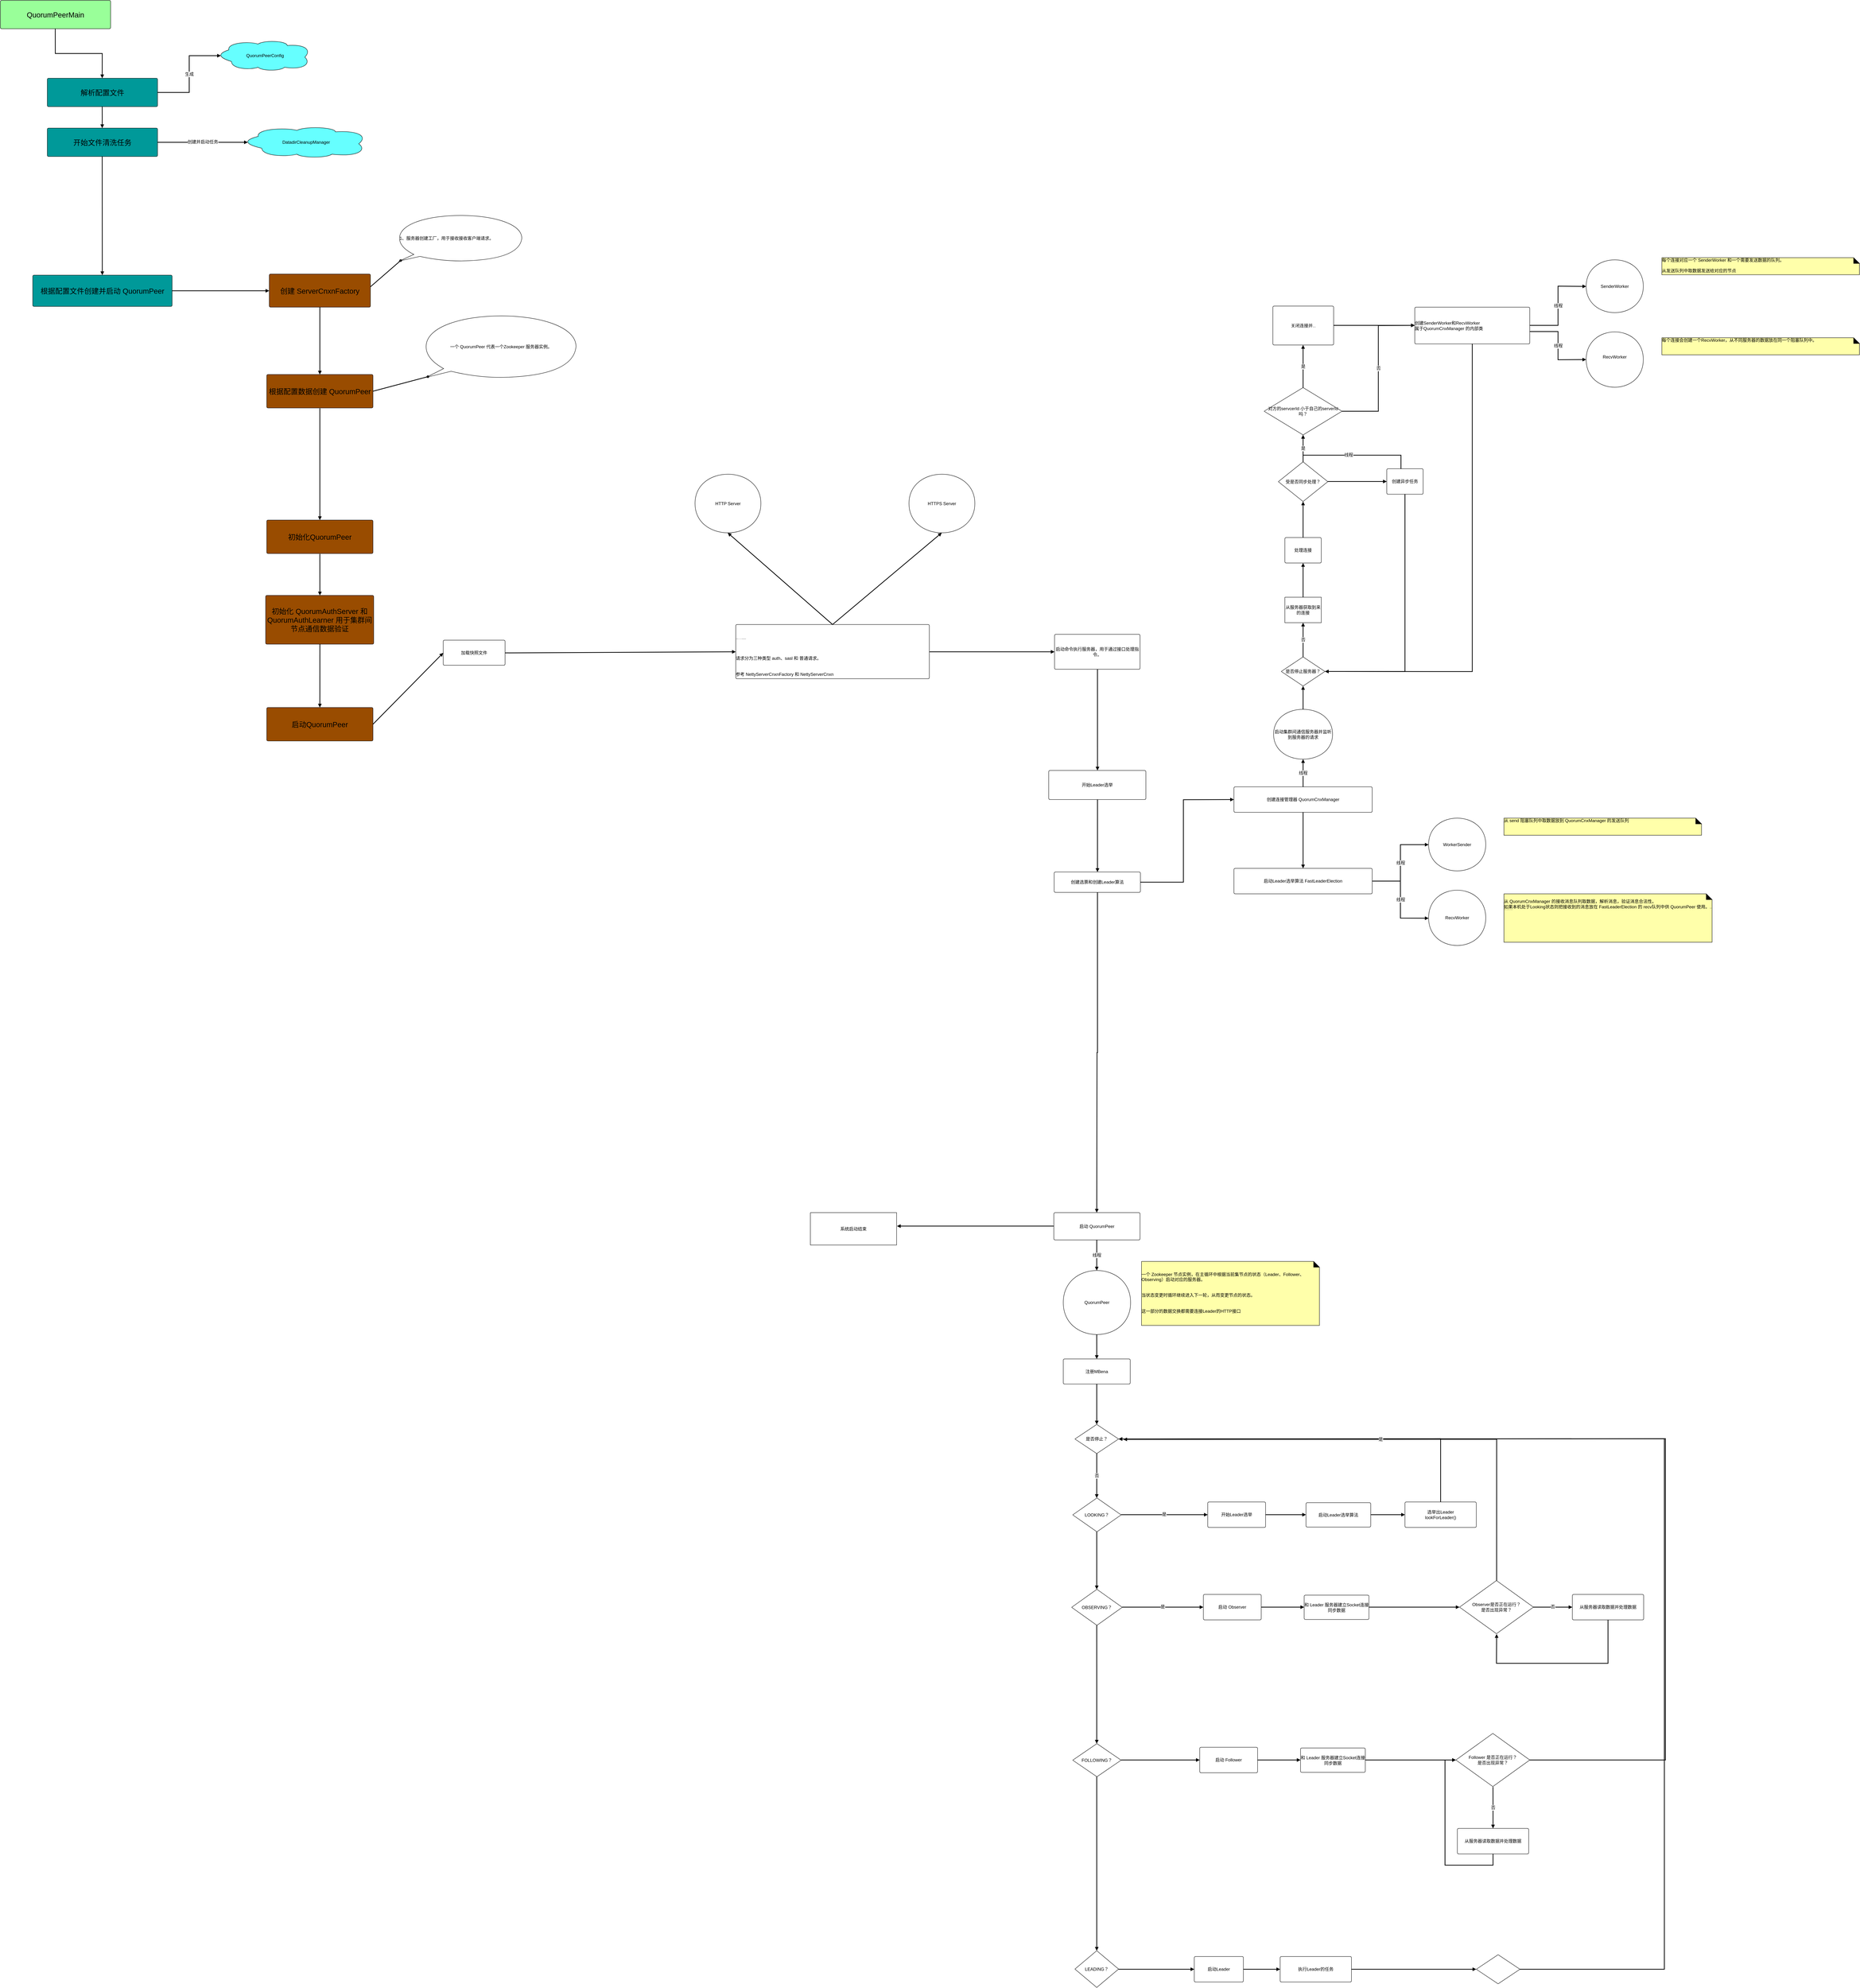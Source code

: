 <mxfile version="24.6.0" type="github">
  <diagram name="画布1" id="pI6taQEQZb2WSRhaHVCT">
    <mxGraphModel dx="-2166" dy="786" grid="1" gridSize="10" guides="1" tooltips="1" connect="1" arrows="1" fold="1" page="1" pageScale="1" pageWidth="900" pageHeight="1600" math="0" shadow="0">
      <root>
        <mxCell id="0" />
        <mxCell id="1" parent="0" />
        <UserObject label="&lt;div style=&quot;font-size: 1px&quot;&gt;&lt;p style=&quot;text-align:center;margin-left:0;margin-right:0;margin-top:0px;margin-bottom:0px;text-indent:0;vertical-align:middle;direction:ltr;&quot;&gt;&lt;font style=&quot;font-size:20px;font-family:0;color:#000000;direction:ltr;letter-spacing:0px;line-height:120%;opacity:1&quot;&gt;QuorumPeerMain&lt;/font&gt;&lt;/p&gt;&lt;/div&gt;" tags="Background" id="gA9360L1mvfKF3IkTRkT-2">
          <mxCell style="verticalAlign=middle;align=center;overflow=width;vsdxID=1;fillColor=#99ff99;gradientColor=none;shape=stencil(lVLLEoIwDPyaXjtt4gPPCP/BDEU6IsUCin8vtQgtMDjessmmu0lDMKzzpBIEWN1odRVPmTY5wTMBkGUutGz6iGBEMMyUFhet2jK1uEoM00Q39TAvdLaPmQ5gL4v2lOMnEVvuvU1Sw+U+2YcdWMgpwkAAlzC8VcjS0T0F9BB42mxDmLMf0mMd1gfxxSf6YGZHg+M/8mPia8AdZ+Zp3cG0q1X29uIX8rPpF/P44tt/3gfTsWSyKOytufX5cfUpe5gYvQE=);strokeColor=#000000;spacingTop=-3;spacingBottom=-3;spacingLeft=-3;spacingRight=-3;points=[];labelBackgroundColor=none;rounded=0;html=1;whiteSpace=wrap;" vertex="1" parent="1">
            <mxGeometry x="4267" y="1585" width="303" height="78" as="geometry" />
          </mxCell>
        </UserObject>
        <UserObject label="&lt;div style=&quot;font-size: 1px&quot;&gt;&lt;p style=&quot;text-align:center;margin-left:0;margin-right:0;margin-top:0px;margin-bottom:0px;text-indent:0;vertical-align:middle;direction:ltr;&quot;&gt;&lt;font style=&quot;font-size:20px;font-family:0;color:#000000;direction:ltr;letter-spacing:0px;line-height:120%;opacity:1&quot;&gt;解析配置文件&lt;/font&gt;&lt;/p&gt;&lt;/div&gt;" tags="Background" id="gA9360L1mvfKF3IkTRkT-3">
          <mxCell style="verticalAlign=middle;align=center;overflow=width;vsdxID=2;fillColor=#009999;gradientColor=none;shape=stencil(lVLLEoIwDPyaXjtt4gPPCP/BDEU6IsUCin8vtQgtMDjessmmu0lDMKzzpBIEWN1odRVPmTY5wTMBkGUutGz6iGBEMMyUFhet2jK1uEoM00Q39TAvdLaPmQ5gL4v2lOMnEVvuvU1Sw+U+2YcdWMgpwkAAlzC8VcjS0T0F9BB42mxDmLMf0mMd1gfxxSf6YGZHg+M/8mPia8AdZ+Zp3cG0q1X29uIX8rPpF/P44tt/3gfTsWSyKOytufX5cfUpe5gYvQE=);strokeColor=#000000;spacingTop=-3;spacingBottom=-3;spacingLeft=-3;spacingRight=-3;points=[];labelBackgroundColor=none;rounded=0;html=1;whiteSpace=wrap;" vertex="1" parent="1">
            <mxGeometry x="4396" y="1799" width="303" height="78" as="geometry" />
          </mxCell>
        </UserObject>
        <UserObject label="&lt;div style=&quot;font-size: 1px&quot;&gt;&lt;p style=&quot;text-align:center;margin-left:0;margin-right:0;margin-top:0px;margin-bottom:0px;text-indent:0;vertical-align:middle;direction:ltr;&quot;&gt;&lt;font style=&quot;font-size:20px;font-family:0;color:#000000;direction:ltr;letter-spacing:0px;line-height:120%;opacity:1&quot;&gt;开始文件清洗任务&lt;/font&gt;&lt;/p&gt;&lt;/div&gt;" tags="Background" id="gA9360L1mvfKF3IkTRkT-4">
          <mxCell style="verticalAlign=middle;align=center;overflow=width;vsdxID=3;fillColor=#009999;gradientColor=none;shape=stencil(lVLLEoIwDPyaXjtt4gPPCP/BDEU6IsUCin8vtQgtMDjessmmu0lDMKzzpBIEWN1odRVPmTY5wTMBkGUutGz6iGBEMMyUFhet2jK1uEoM00Q39TAvdLaPmQ5gL4v2lOMnEVvuvU1Sw+U+2YcdWMgpwkAAlzC8VcjS0T0F9BB42mxDmLMf0mMd1gfxxSf6YGZHg+M/8mPia8AdZ+Zp3cG0q1X29uIX8rPpF/P44tt/3gfTsWSyKOytufX5cfUpe5gYvQE=);strokeColor=#000000;spacingTop=-3;spacingBottom=-3;spacingLeft=-3;spacingRight=-3;points=[];labelBackgroundColor=none;rounded=0;html=1;whiteSpace=wrap;" vertex="1" parent="1">
            <mxGeometry x="4396" y="1936" width="303" height="78" as="geometry" />
          </mxCell>
        </UserObject>
        <UserObject label="&lt;div style=&quot;font-size: 1px&quot;&gt;&lt;p style=&quot;text-align:center;margin-left:0;margin-right:0;margin-top:0px;margin-bottom:0px;text-indent:0;vertical-align:middle;direction:ltr;&quot;&gt;&lt;font style=&quot;font-size:12px;font-family:0;color:#000000;direction:ltr;letter-spacing:0px;line-height:120%;opacity:1&quot;&gt;QuorumPeerConfig&lt;/font&gt;&lt;/p&gt;&lt;/div&gt;" tags="Background" id="gA9360L1mvfKF3IkTRkT-5">
          <mxCell style="verticalAlign=middle;align=center;overflow=width;vsdxID=4;fillColor=#66ffff;gradientColor=none;shape=stencil(jZPNjsIwDISfJkek2CZEOfPzHmgp22hLi0Jh4e1pcfYnc4i4ZTJOP9n1GFlf2v25MWwvYxq+mu94GFsjG8Mc+7ZJcZxORrZG1schNZ9puPYH1ef9XDmfTsNt/sJd3xHPT9g+VHr7kjst/bgmrSV1F2Rzdb5wWd9Z9TLbWYrLtqgO2c5SqjAPqJIkXKJsSVpyiaIqykFbC4B5V4X92j8wV4MFV8IIZkhWYIqAC4BzVRxZLnkemgvQHFlsD2YZqrNceWxPYEc88sRU/12dJ4w8nCdsSoClJMCVEehi/25apsNfyo6x6zSk/31M5XSliZbtEw==);strokeColor=#000000;spacingTop=-3;spacingBottom=-3;spacingLeft=-3;spacingRight=-3;points=[];labelBackgroundColor=none;rounded=0;html=1;whiteSpace=wrap;" vertex="1" parent="1">
            <mxGeometry x="4873" y="1697" width="243" height="80" as="geometry" />
          </mxCell>
        </UserObject>
        <UserObject label="&lt;div style=&quot;font-size: 1px&quot;&gt;&lt;p style=&quot;text-align:center;margin-left:0;margin-right:0;margin-top:0px;margin-bottom:0px;text-indent:0;vertical-align:middle;direction:ltr;&quot;&gt;&lt;font style=&quot;font-size:12px;font-family:0;color:#000000;direction:ltr;letter-spacing:0px;line-height:120%;opacity:1&quot;&gt;DatadirCleanupManager&lt;/font&gt;&lt;/p&gt;&lt;/div&gt;" tags="Background" id="gA9360L1mvfKF3IkTRkT-6">
          <mxCell style="verticalAlign=middle;align=center;overflow=width;vsdxID=5;fillColor=#66ffff;gradientColor=none;shape=stencil(jZPNjsIwDISfJkek2CZEOfPzHmgp22hLi0Jh4e1pcfYnc4i4ZTJOP9n1GFlf2v25MWwvYxq+mu94GFsjG8Mc+7ZJcZxORrZG1schNZ9puPYH1ef9XDmfTsNt/sJd3xHPT9g+VHr7kjst/bgmrSV1F2Rzdb5wWd9Z9TLbWYrLtqgO2c5SqjAPqJIkXKJsSVpyiaIqykFbC4B5V4X92j8wV4MFV8IIZkhWYIqAC4BzVRxZLnkemgvQHFlsD2YZqrNceWxPYEc88sRU/12dJ4w8nCdsSoClJMCVEehi/25apsNfyo6x6zSk/31M5XSliZbtEw==);strokeColor=#000000;spacingTop=-3;spacingBottom=-3;spacingLeft=-3;spacingRight=-3;points=[];labelBackgroundColor=none;rounded=0;html=1;whiteSpace=wrap;" vertex="1" parent="1">
            <mxGeometry x="4947" y="1934" width="321" height="82" as="geometry" />
          </mxCell>
        </UserObject>
        <UserObject label="&lt;div style=&quot;font-size: 1px&quot;&gt;&lt;p style=&quot;text-align:center;margin-left:0;margin-right:0;margin-top:0px;margin-bottom:0px;text-indent:0;vertical-align:middle;direction:ltr;&quot;&gt;&lt;font style=&quot;font-size:20px;font-family:0;color:#000000;direction:ltr;letter-spacing:0px;line-height:120%;opacity:1&quot;&gt;根据配置文件创建并启动 QuorumPeer&lt;/font&gt;&lt;/p&gt;&lt;/div&gt;" tags="Background" id="gA9360L1mvfKF3IkTRkT-7">
          <mxCell style="verticalAlign=middle;align=center;overflow=width;vsdxID=6;fillColor=#009999;gradientColor=none;shape=stencil(hVLbEoIgEP0aXhlc1Mlns/9wRkwmE0Mt+/ukNQV16G0vZznnLEt42lV5KwiwrtfqJl6y6CvCzwRANpXQsp8iwjPC01JpcdVqaArM29wgTXRXT/PCiHPMTAB7YxbSOPoWLoh9DHlhsIELdtMRMA0oC2cA2ID5rVo2Fm9yoknscDMPccD+UC99ODbikq/wWUxEuc/3jn4p/ATYdjaajhWsuzpE+xe/o9+43/lxyf1/PgXrsZSyrvHW7P72uKYSHibPPg==);strokeColor=#000000;spacingTop=-3;spacingBottom=-3;spacingLeft=-3;spacingRight=-3;points=[];labelBackgroundColor=none;rounded=0;html=1;whiteSpace=wrap;" vertex="1" parent="1">
            <mxGeometry x="4356" y="2340" width="383" height="86" as="geometry" />
          </mxCell>
        </UserObject>
        <UserObject label="&lt;div style=&quot;font-size: 1px&quot;&gt;&lt;p style=&quot;text-align:center;margin-left:0;margin-right:0;margin-top:0px;margin-bottom:0px;text-indent:0;vertical-align:middle;direction:ltr;&quot;&gt;&lt;font style=&quot;font-size:20px;font-family:0;color:#000000;direction:ltr;letter-spacing:0px;line-height:120%;opacity:1&quot;&gt;创建 ServerCnxnFactory&lt;br/&gt;&lt;/font&gt;&lt;/p&gt;&lt;/div&gt;" tags="Background" id="gA9360L1mvfKF3IkTRkT-8">
          <mxCell style="verticalAlign=middle;align=center;overflow=width;vsdxID=7;fillColor=#994c00;gradientColor=none;shape=stencil(lVLRDoIwDPyavS5bB0SeEf+DhCGLyHCC4t/LLMIGBONbr73url2JSO5l1kgC7N4afZFPlbclEUcCoOpSGtUOEREpEUmhjTwb3dU54iazTBtd9cO+0GMfsx3AXogCKuJP4oTcW5fllst9sg97QMhpEIwEcAnjW5WqHd34QMPI02Y7wpz9kJ7qsD2ILz7TRzMhjfg/8lPia8AdZ+Fp28G8q032/uJX8ovpV/P44vt/PgTzsRSqqvDW3PryuIYUHqZI3w==);strokeColor=#000000;spacingTop=-3;spacingBottom=-3;spacingLeft=-3;spacingRight=-3;points=[];labelBackgroundColor=none;rounded=0;html=1;whiteSpace=wrap;" vertex="1" parent="1">
            <mxGeometry x="5006" y="2337" width="278" height="91" as="geometry" />
          </mxCell>
        </UserObject>
        <UserObject label="&lt;div style=&quot;font-size: 1px&quot;&gt;&lt;p style=&quot;text-align:center;margin-left:0;margin-right:0;margin-top:0px;margin-bottom:0px;text-indent:0;vertical-align:middle;direction:ltr;&quot;&gt;&lt;font style=&quot;font-size:20px;font-family:0;color:#000000;direction:ltr;letter-spacing:0px;line-height:120%;opacity:1&quot;&gt;根据配置数据创建 QuorumPeer&lt;br/&gt;&lt;/font&gt;&lt;/p&gt;&lt;/div&gt;" tags="Background" id="gA9360L1mvfKF3IkTRkT-9">
          <mxCell style="verticalAlign=middle;align=center;overflow=width;vsdxID=8;fillColor=#994c00;gradientColor=none;shape=stencil(lZLREoIgEEW/hlcG2cp6NvsPZ8RkMjHEsr9PWlMgx6a3vctdzi4sgaQts0YQzlqj1UU8ZG5KAkfCuaxLoaUZIgIpgaRQWpy16uocdZNZp42u6m5v6LGO2QrOnqg2FN76hNZbl+XWGvleX/YcZUQhHg3cNYx3VbJ2sIc93YGHZivgiP1AT+d8cQ6fPbvHXrY0/gc+JT54d5igo+UG5pdadK8/+xc+mD0cx2ev/vcQzHtSyKrCNXPPw70aUriTkL4A);strokeColor=#000000;spacingTop=-3;spacingBottom=-3;spacingLeft=-3;spacingRight=-3;points=[];labelBackgroundColor=none;rounded=0;html=1;whiteSpace=wrap;" vertex="1" parent="1">
            <mxGeometry x="4999" y="2613" width="292" height="92" as="geometry" />
          </mxCell>
        </UserObject>
        <UserObject label="&lt;div style=&quot;font-size: 1px&quot;&gt;&lt;p style=&quot;text-align:left;margin-left:0;margin-right:0;margin-top:0px;margin-bottom:0px;text-indent:0;vertical-align:middle;direction:ltr;&quot;&gt;&lt;font style=&quot;font-size:12px;font-family:0;color:#000000;direction:ltr;letter-spacing:0px;line-height:120%;opacity:1&quot;&gt;1、服务器创建工厂，用于接收接收客户端请求。&lt;/font&gt;&lt;/p&gt;&lt;/div&gt;" tags="Background" id="gA9360L1mvfKF3IkTRkT-10">
          <mxCell style="verticalAlign=middle;align=left;overflow=width;vsdxID=9;fillColor=#FFFFFF;gradientColor=none;shape=stencil(dVLLEoMgDPwajnWAjK+zbf/DqViZWrGorf37ykRUGHrLhs1uEkKgGJqyF4TTYdTqIT6yGhsCZ8K57Bqh5bhEBC4Eilppcddq6irEfWmYJnqqt1GYsY6aCk6/iGKEV2TeJo1U5nJXeGJJlKSYmznmGLUkHiCBT4KQ7Wsqq4Nrnrm2FlvL2HO06mE1gAjAFdza2YbYW7aiuaPZyu7vCj17l8pYlDrsLF4T4W69jadeo97k7hqXYP/0WrYt3szx3T+SJYUHBpcf);strokeColor=#000000;spacingTop=-3;spacingBottom=-3;spacingLeft=-3;spacingRight=-3;points=[];labelBackgroundColor=none;rounded=0;html=1;whiteSpace=wrap;" vertex="1" parent="1">
            <mxGeometry x="5364" y="2176" width="336" height="125" as="geometry" />
          </mxCell>
        </UserObject>
        <UserObject label="&lt;div style=&quot;font-size: 1px&quot;&gt;&lt;p style=&quot;text-align:center;margin-left:0;margin-right:0;margin-top:0px;margin-bottom:0px;text-indent:0;vertical-align:middle;direction:ltr;&quot;&gt;&lt;font style=&quot;font-size:12px;font-family:0;color:#000000;direction:ltr;letter-spacing:0px;line-height:120%;opacity:1&quot;&gt;一个 QuorumPeer 代表一个Zookeeper 服务器实例。&lt;/font&gt;&lt;/p&gt;&lt;/div&gt;" tags="Background" id="gA9360L1mvfKF3IkTRkT-11">
          <mxCell style="verticalAlign=middle;align=center;overflow=width;vsdxID=10;fillColor=#FFFFFF;gradientColor=none;shape=stencil(dVLLEoMgDPwajnWAjK+zbf/DqViZWrGorf37ykRUGHrLhs1uEkKgGJqyF4TTYdTqIT6yGhsCZ8K57Bqh5bhEBC4Eilppcddq6irEfWmYJnqqt1GYsY6aCk6/iGKEV2TeJo1U5nJXeGJJlKSYmznmGLUkHiCBT4KQ7Wsqq4Nrnrm2FlvL2HO06mE1gAjAFdza2YbYW7aiuaPZyu7vCj17l8pYlDrsLF4T4W69jadeo97k7hqXYP/0WrYt3szx3T+SJYUHBpcf);strokeColor=#000000;spacingTop=-3;spacingBottom=-3;spacingLeft=-3;spacingRight=-3;points=[];labelBackgroundColor=none;rounded=0;html=1;whiteSpace=wrap;" vertex="1" parent="1">
            <mxGeometry x="5437" y="2452" width="412" height="169" as="geometry" />
          </mxCell>
        </UserObject>
        <UserObject label="&lt;div style=&quot;font-size: 1px&quot;&gt;&lt;p style=&quot;text-align:center;margin-left:0;margin-right:0;margin-top:0px;margin-bottom:0px;text-indent:0;vertical-align:middle;direction:ltr;&quot;&gt;&lt;font style=&quot;font-size:20px;font-family:0;color:#000000;direction:ltr;letter-spacing:0px;line-height:120%;opacity:1&quot;&gt;初始化QuorumPeer&lt;br/&gt;&lt;/font&gt;&lt;/p&gt;&lt;/div&gt;" tags="Background" id="gA9360L1mvfKF3IkTRkT-12">
          <mxCell style="verticalAlign=middle;align=center;overflow=width;vsdxID=11;fillColor=#994c00;gradientColor=none;shape=stencil(lZLREoIgEEW/hlcG2cp6NvsPZ8RkMjHEsr9PWlMgx6a3vctdzi4sgaQts0YQzlqj1UU8ZG5KAkfCuaxLoaUZIgIpgaRQWpy16uocdZNZp42u6m5v6LGO2QrOnqg2FN76hNZbl+XWGvleX/YcZUQhHg3cNYx3VbJ2sIc93YGHZivgiP1AT+d8cQ6fPbvHXrY0/gc+JT54d5igo+UG5pdadK8/+xc+mD0cx2ev/vcQzHtSyKrCNXPPw70aUriTkL4A);strokeColor=#000000;spacingTop=-3;spacingBottom=-3;spacingLeft=-3;spacingRight=-3;points=[];labelBackgroundColor=none;rounded=0;html=1;whiteSpace=wrap;" vertex="1" parent="1">
            <mxGeometry x="4999" y="3013" width="292" height="92" as="geometry" />
          </mxCell>
        </UserObject>
        <UserObject label="&lt;div style=&quot;font-size: 1px&quot;&gt;&lt;p style=&quot;text-align:center;margin-left:0;margin-right:0;margin-top:0px;margin-bottom:0px;text-indent:0;vertical-align:middle;direction:ltr;&quot;&gt;&lt;font style=&quot;font-size:20px;font-family:0;color:#000000;direction:ltr;letter-spacing:0px;line-height:120%;opacity:1&quot;&gt;启动QuorumPeer&lt;br/&gt;&lt;/font&gt;&lt;/p&gt;&lt;/div&gt;" tags="Background" id="gA9360L1mvfKF3IkTRkT-13">
          <mxCell style="verticalAlign=middle;align=center;overflow=width;vsdxID=12;fillColor=#994c00;gradientColor=none;shape=stencil(lZLREoIgEEW/hlcG2cp6NvsPZ8RkMjHEsr9PWlMgx6a3vctdzi4sgaQts0YQzlqj1UU8ZG5KAkfCuaxLoaUZIgIpgaRQWpy16uocdZNZp42u6m5v6LGO2QrOnqg2FN76hNZbl+XWGvleX/YcZUQhHg3cNYx3VbJ2sIc93YGHZivgiP1AT+d8cQ6fPbvHXrY0/gc+JT54d5igo+UG5pdadK8/+xc+mD0cx2ev/vcQzHtSyKrCNXPPw70aUriTkL4A);strokeColor=#000000;spacingTop=-3;spacingBottom=-3;spacingLeft=-3;spacingRight=-3;points=[];labelBackgroundColor=none;rounded=0;html=1;whiteSpace=wrap;" vertex="1" parent="1">
            <mxGeometry x="4999" y="3528" width="292" height="92" as="geometry" />
          </mxCell>
        </UserObject>
        <UserObject label="&lt;div style=&quot;font-size: 1px&quot;&gt;&lt;p style=&quot;text-align:center;margin-left:0;margin-right:0;margin-top:0px;margin-bottom:0px;text-indent:0;vertical-align:middle;direction:ltr;&quot;&gt;&lt;font style=&quot;font-size:20px;font-family:0;color:#000000;direction:ltr;letter-spacing:0px;line-height:120%;opacity:1&quot;&gt;初始化 QuorumAuthServer 和 QuorumAuthLearner 用于集群间节点通信数据验证&lt;/font&gt;&lt;/p&gt;&lt;/div&gt;" tags="Background" id="gA9360L1mvfKF3IkTRkT-14">
          <mxCell style="verticalAlign=middle;align=center;overflow=width;vsdxID=13;fillColor=#994c00;gradientColor=none;shape=stencil(lVLLEoIwDPyaXjtt6qCcEf+DGYp0RIrlIf691CC0wOB4yyab7iYNEVGdJ5UkwOrG6Jt8qrTJiTgTAFXm0qhmiIiIiYgybeTV6LZMEVeJZdrorjv7Qo99zHYAeyECGoafxAW5jzZJLZf7ZB/2gJBTcRgJ4BLGtwpVOrrhiQaBp812hDn7IT3VYXsQX3ymj2aOlPF/5KfE14A7zsLTtoN5V5vs/cWv5BfTr+bxxff/fAjmY8lUUeCtufXlcQ0pPEwRvwE=);strokeColor=#000000;spacingTop=-3;spacingBottom=-3;spacingLeft=-3;spacingRight=-3;points=[];labelBackgroundColor=none;rounded=0;html=1;whiteSpace=wrap;" vertex="1" parent="1">
            <mxGeometry x="4996" y="3220" width="297" height="134" as="geometry" />
          </mxCell>
        </UserObject>
        <UserObject label="&lt;div style=&quot;font-size: 1px&quot;&gt;&lt;p style=&quot;text-align:center;margin-left:0;margin-right:0;margin-top:0px;margin-bottom:0px;text-indent:0;vertical-align:middle;direction:ltr;&quot;&gt;&lt;font style=&quot;font-size:12px;font-family:0;color:#000000;direction:ltr;letter-spacing:0px;line-height:120%;opacity:1&quot;&gt;加载快照文件&lt;/font&gt;&lt;/p&gt;&lt;/div&gt;" tags="Background" id="gA9360L1mvfKF3IkTRkT-15">
          <mxCell style="verticalAlign=middle;align=center;overflow=width;vsdxID=14;fillColor=#FFFFFF;gradientColor=none;shape=stencil(lVLRDoIwDPyavS6jFYnPiP9BwpBFZDhB8e9lFmUDssS3XnvdXbsyTO9V3koG4t4ZfZFPVXQVwyMDUE0ljerGiGHGMC21kWej+6Yg3OaWaaOrftgXBuoTtgPEi1DMk+STOBH31ueF5UY+2YcDEASO8UQAlzC9VavG0T0kfB972iIgHImw9FyH7UF88Zk+mdlxwH/kf4mvAXechadNB86uNtnhxa/kF9Ov5vHFw38+BvOxlKqu6dbc+vK4xhQdJmZv);strokeColor=#000000;spacingTop=-3;spacingBottom=-3;spacingLeft=-3;spacingRight=-3;points=[];labelBackgroundColor=none;rounded=0;html=1;whiteSpace=wrap;" vertex="1" parent="1">
            <mxGeometry x="5484" y="3343" width="170" height="69" as="geometry" />
          </mxCell>
        </UserObject>
        <UserObject label="&lt;div style=&quot;font-size: 1px&quot;&gt;&lt;p style=&quot;text-align:left;margin-left:0;margin-right:0;margin-top:0px;margin-bottom:0px;text-indent:0;vertical-align:top;direction:ltr;&quot;&gt;&lt;font style=&quot;font-size:12px;font-family:0;color:#000000;direction:ltr;letter-spacing:0px;line-height:120%;opacity:1&quot;&gt;&lt;br/&gt;&lt;br/&gt;&lt;/font&gt;&lt;font style=&quot;font-size:NaNpx;font-family:0;color:#000000;direction:ltr;letter-spacing:0px;line-height:120%;opacity:1&quot;&gt;启动服务暴漏HTTP和HTTPS端口，用于接收客户端发送的请求。&lt;/font&gt;&lt;font style=&quot;font-size:12px;font-family:0;color:#000000;direction:ltr;letter-spacing:0px;line-height:120%;opacity:1&quot;&gt;&lt;br/&gt;&lt;br/&gt;&lt;/font&gt;&lt;font style=&quot;font-size:12px;font-family:0;color:#000000;direction:ltr;letter-spacing:0px;line-height:120%;opacity:1&quot;&gt;&lt;br/&gt;&lt;br/&gt;&lt;/font&gt;&lt;font style=&quot;font-size:12px;font-family:0;color:#000000;direction:ltr;letter-spacing:0px;line-height:120%;opacity:1&quot;&gt;请求分为三种类型 auth、sasl 和 普通请求。&lt;br/&gt;&lt;/font&gt;&lt;font style=&quot;font-size:12px;font-family:0;color:#000000;direction:ltr;letter-spacing:0px;line-height:120%;opacity:1&quot;&gt;&lt;br/&gt;&lt;br/&gt;&lt;/font&gt;&lt;font style=&quot;font-size:12px;font-family:0;color:#000000;direction:ltr;letter-spacing:0px;line-height:120%;opacity:1&quot;&gt;参考 NettyServerCnxnFactory 和 NettyServerCnxn&lt;/font&gt;&lt;/p&gt;&lt;/div&gt;" tags="Background" id="gA9360L1mvfKF3IkTRkT-16">
          <mxCell style="verticalAlign=top;align=left;overflow=width;vsdxID=15;fillColor=#FFFFFF;gradientColor=none;shape=stencil(lVLRDoMgDPwaXgmWOOezc/9hIk4yJw5xc38/GWwCGpK99dordy1FtBjbamAIyKikuLInr1WL6AkB8L5lkqslQrREtGiEZBcppr42eKg0U0c38dAvzKaP6A4gL4MAH46fxNlw71NVa27ik304g4U4Sy0BXIJ9q+O9o5vnGFJPm0SEExKXXuuwP4gvvtKtmQxT+Ef+l/gacMcJPO06cHa1y44vfiMfTL+ZJxCP/vkSrMfS8K4zt+bWw+NaUuYwafkG);strokeColor=#000000;spacingTop=-3;spacingBottom=-3;spacingLeft=-3;spacingRight=-3;points=[];labelBackgroundColor=none;rounded=0;html=1;whiteSpace=wrap;" vertex="1" parent="1">
            <mxGeometry x="6288" y="3300" width="532" height="149" as="geometry" />
          </mxCell>
        </UserObject>
        <UserObject label="&lt;div style=&quot;font-size: 1px&quot;&gt;&lt;p style=&quot;text-align:center;margin-left:0;margin-right:0;margin-top:0px;margin-bottom:0px;text-indent:0;vertical-align:middle;direction:ltr;&quot;&gt;&lt;font style=&quot;font-size:12px;font-family:0;color:#000000;direction:ltr;letter-spacing:0px;line-height:120%;opacity:1&quot;&gt;启动命令执行服务器，用于通过接口处理指令。&lt;/font&gt;&lt;/p&gt;&lt;/div&gt;" tags="Background" id="gA9360L1mvfKF3IkTRkT-17">
          <mxCell style="verticalAlign=middle;align=center;overflow=width;vsdxID=16;fillColor=#FFFFFF;gradientColor=none;shape=stencil(hVLbEoIgEP0aXhlYcrJns/9wRkwmE0Mt+/ukNQV16G0vZznnLEtE0pZZIwmwtjP6Jl8q70oizgRA1aU0qhsjIlIikkIbeTW6r3PMm8wibXTXT/vCgHPMTgB7Y3agPPoWLoh99FlusdwH++kAmHJ6nPrg9qenKlU7tKeYCo+ZBWg5+0M892Hfhs+9wCctEY1Drjf0c+EnwHGzkrQvYF7ULji89A35yvvGjc8d/u8xWA6lUFWFd+b214c1lvAoRfoB);strokeColor=#000000;spacingTop=-3;spacingBottom=-3;spacingLeft=-3;spacingRight=-3;points=[];labelBackgroundColor=none;rounded=0;html=1;whiteSpace=wrap;" vertex="1" parent="1">
            <mxGeometry x="7164" y="3327" width="235" height="96" as="geometry" />
          </mxCell>
        </UserObject>
        <UserObject label="&lt;div style=&quot;font-size: 1px&quot;&gt;&lt;p style=&quot;text-align:center;margin-left:0;margin-right:0;margin-top:0px;margin-bottom:0px;text-indent:0;vertical-align:middle;direction:ltr;&quot;&gt;&lt;font style=&quot;font-size:12px;font-family:0;color:#000000;direction:ltr;letter-spacing:0px;line-height:120%;opacity:1&quot;&gt;开始Leader选举&lt;/font&gt;&lt;/p&gt;&lt;/div&gt;" tags="Background" id="gA9360L1mvfKF3IkTRkT-18">
          <mxCell style="verticalAlign=middle;align=center;overflow=width;vsdxID=17;fillColor=#FFFFFF;gradientColor=none;shape=stencil(hVLbDoMgDP0aXhcoMZnPzv2HiTjJnDi8zP39YGWKaNhbT3va0wMlPOvrohMEaD9odRcvWQ414RcCINtaaDmYiPCc8KxSWty0GtsScVdYpo0earITZuyjtgPoG1HyRVckPseitES2ZW7hDAjZKXF18OtuVCNbTzM9L+QDbiDL6B/hpQ4HHrbCK9ctEvO7E14SP2nPR7DMsXrgOiDHn3snHrhOI7Yjf2yC9TIq2TR4WH49vCSTwivk+Qc=);strokeColor=#000000;spacingTop=-3;spacingBottom=-3;spacingLeft=-3;spacingRight=-3;points=[];labelBackgroundColor=none;rounded=0;html=1;whiteSpace=wrap;" vertex="1" parent="1">
            <mxGeometry x="7148" y="3701" width="267" height="80" as="geometry" />
          </mxCell>
        </UserObject>
        <UserObject label="&lt;div style=&quot;font-size: 1px&quot;&gt;&lt;p style=&quot;text-align:center;margin-left:0;margin-right:0;margin-top:0px;margin-bottom:0px;text-indent:0;vertical-align:middle;direction:ltr;&quot;&gt;&lt;font style=&quot;font-size:12px;font-family:0;color:#000000;direction:ltr;letter-spacing:0px;line-height:120%;opacity:1&quot;&gt;创建选票和创建Leader算法&lt;/font&gt;&lt;/p&gt;&lt;/div&gt;" tags="Background" id="gA9360L1mvfKF3IkTRkT-19">
          <mxCell style="verticalAlign=middle;align=center;overflow=width;vsdxID=18;fillColor=#FFFFFF;gradientColor=none;shape=stencil(lVLLEoIwDPyaXjtt6iCeEf+DGYp0RIrlIf691CC0wOB4yyab7iYNEVGdJ5UkwOrG6Jt8qrTJiTgTAFXm0qhmiIiIiYgybeTV6LZMEVeJZdrorjv7Qo99zHYAeyE6Un74JC7IfbRJarncJ/uwB4ScBuFIAJcwvlWo0tE9hVSAp812hDn7IT3VYXsQX3ymj2aAhsE/8lPia8AdZ+Fp28G8q032/uJX8ovpV/P44vt/PgTzsWSqKPDW3PryuIYUHqaI3w==);strokeColor=#000000;spacingTop=-3;spacingBottom=-3;spacingLeft=-3;spacingRight=-3;points=[];labelBackgroundColor=none;rounded=0;html=1;whiteSpace=wrap;" vertex="1" parent="1">
            <mxGeometry x="7163" y="3980" width="237" height="56" as="geometry" />
          </mxCell>
        </UserObject>
        <UserObject label="&lt;div style=&quot;font-size: 1px&quot;&gt;&lt;p style=&quot;text-align:center;margin-left:0;margin-right:0;margin-top:0px;margin-bottom:0px;text-indent:0;vertical-align:middle;direction:ltr;&quot;&gt;&lt;font style=&quot;font-size:12px;font-family:0;color:#000000;direction:ltr;letter-spacing:0px;line-height:120%;opacity:1&quot;&gt;创建连接管理器 QuorumCnxManager&lt;/font&gt;&lt;/p&gt;&lt;/div&gt;" tags="Background" id="gA9360L1mvfKF3IkTRkT-20">
          <mxCell style="verticalAlign=middle;align=center;overflow=width;vsdxID=19;fillColor=#FFFFFF;gradientColor=none;shape=stencil(lVLLEoIwDPyaXjttKqOcEf+DGYp0RIrlIf691CC0wOB4yyab7iYNEVGdJ5UkwOrG6Jt8qrTJiTgTAFXm0qhmiIiIiYgybeTV6LZMEVeJZdrorjv7Qo99zHYAeyEK6JF/EhfkPtoktVzuk33YA0JOWTASwCWMbxWqdHTDEw0DT5vtCHP2Q3qqw/YgvvhMH80cKIT/yE+JrwF3nIWnbQfzrjbZ+4tfyS+mX83ji+//+RDMx5KposBbc+vL4xpSeJgifgM=);strokeColor=#000000;spacingTop=-3;spacingBottom=-3;spacingLeft=-3;spacingRight=-3;points=[];labelBackgroundColor=none;rounded=0;html=1;whiteSpace=wrap;" vertex="1" parent="1">
            <mxGeometry x="7657" y="3746" width="380" height="70" as="geometry" />
          </mxCell>
        </UserObject>
        <UserObject label="&lt;div style=&quot;font-size: 1px&quot;&gt;&lt;p style=&quot;text-align:center;margin-left:0;margin-right:0;margin-top:0px;margin-bottom:0px;text-indent:0;vertical-align:middle;direction:ltr;&quot;&gt;&lt;font style=&quot;font-size:12px;font-family:0;color:#000000;direction:ltr;letter-spacing:0px;line-height:120%;opacity:1&quot;&gt;HTTP Server&lt;/font&gt;&lt;/p&gt;&lt;/div&gt;" tags="Background" id="gA9360L1mvfKF3IkTRkT-21">
          <mxCell style="verticalAlign=middle;align=center;overflow=width;vsdxID=20;fillColor=#FFFFFF;gradientColor=none;shape=stencil(jZFRDsIgEERPs58aYGM9QK33aCwVIkJDqdbbC1mbKiGmfzvDWyaZBaxH1Q4SBBuDdzf51F1QgCcQQlslvQ5xAmwA6955efVush3poU1kmu7ukX6YaY+lDcFepA4kz0ReJk8o/2U/cserfXUkbxbkcbZAogBhDuGW2BVfjEJwFssLsX9DjbYbW4nDWmavjaFbfL/n5UeLDofNGw==);strokeColor=#000000;spacingTop=-3;spacingBottom=-3;spacingLeft=-3;spacingRight=-3;points=[];labelBackgroundColor=none;rounded=0;html=1;whiteSpace=wrap;" vertex="1" parent="1">
            <mxGeometry x="6176" y="2887" width="181" height="161" as="geometry" />
          </mxCell>
        </UserObject>
        <UserObject label="&lt;div style=&quot;font-size: 1px&quot;&gt;&lt;p style=&quot;text-align:center;margin-left:0;margin-right:0;margin-top:0px;margin-bottom:0px;text-indent:0;vertical-align:middle;direction:ltr;&quot;&gt;&lt;font style=&quot;font-size:12px;font-family:0;color:#000000;direction:ltr;letter-spacing:0px;line-height:120%;opacity:1&quot;&gt;HTTPS Server&lt;/font&gt;&lt;/p&gt;&lt;/div&gt;" tags="Background" id="gA9360L1mvfKF3IkTRkT-22">
          <mxCell style="verticalAlign=middle;align=center;overflow=width;vsdxID=21;fillColor=#FFFFFF;gradientColor=none;shape=stencil(jZFRDsIgEERPs58aYGM9QK33aCwVIkJDqdbbC1mbKiGmfzvDWyaZBaxH1Q4SBBuDdzf51F1QgCcQQlslvQ5xAmwA6955efVush3poU1kmu7ukX6YaY+lDcFepA4kz0ReJk8o/2U/cserfXUkbxbkcbZAogBhDuGW2BVfjEJwFssLsX9DjbYbW4nDWmavjaFbfL/n5UeLDofNGw==);strokeColor=#000000;spacingTop=-3;spacingBottom=-3;spacingLeft=-3;spacingRight=-3;points=[];labelBackgroundColor=none;rounded=0;html=1;whiteSpace=wrap;" vertex="1" parent="1">
            <mxGeometry x="6764" y="2887" width="181" height="161" as="geometry" />
          </mxCell>
        </UserObject>
        <UserObject label="&lt;div style=&quot;font-size: 1px&quot;&gt;&lt;p style=&quot;text-align:center;margin-left:0;margin-right:0;margin-top:0px;margin-bottom:0px;text-indent:0;vertical-align:middle;direction:ltr;&quot;&gt;&lt;font style=&quot;font-size:12px;font-family:0;color:#000000;direction:ltr;letter-spacing:0px;line-height:120%;opacity:1&quot;&gt;启动集群间通信服务器并监听到服务器的请求&lt;/font&gt;&lt;/p&gt;&lt;/div&gt;" tags="Background" id="gA9360L1mvfKF3IkTRkT-23">
          <mxCell style="verticalAlign=middle;align=center;overflow=width;vsdxID=22;fillColor=#FFFFFF;gradientColor=none;shape=stencil(jZFRDsIgEERPs58aYGM9QK33aCwVIkJDqdbbC1mbKiGmfzvDWyaZBaxH1Q4SBBuDdzf51F1QgCcQQlslvQ5xAmwA6955efVush3poU1kmu7ukX6YaY+lDcFepA4kz0ReJk8o/2U/cserfXUkbxbkcbZAogBhDuGW2BVfjEJwFssLsX9DjbYbW4nDWmavjaFbfL/n5UeLDofNGw==);strokeColor=#000000;spacingTop=-3;spacingBottom=-3;spacingLeft=-3;spacingRight=-3;points=[];labelBackgroundColor=none;rounded=0;html=1;whiteSpace=wrap;" vertex="1" parent="1">
            <mxGeometry x="7766" y="3533" width="162" height="137" as="geometry" />
          </mxCell>
        </UserObject>
        <UserObject label="&lt;div style=&quot;font-size: 1px&quot;&gt;&lt;p style=&quot;text-align:center;margin-left:0;margin-right:0;margin-top:0px;margin-bottom:0px;text-indent:0;vertical-align:middle;direction:ltr;&quot;&gt;&lt;font style=&quot;font-size:12px;font-family:0;color:#000000;direction:ltr;letter-spacing:0px;line-height:120%;opacity:1&quot;&gt;是否停止服务器？&lt;/font&gt;&lt;/p&gt;&lt;/div&gt;" tags="Background" id="gA9360L1mvfKF3IkTRkT-24">
          <mxCell style="verticalAlign=middle;align=center;overflow=width;vsdxID=23;fillColor=#FFFFFF;gradientColor=none;shape=stencil(UzV2Ls5ILEhVNTIoLinKz04tz0wpyVA1dlE1MsrMy0gtyiwBslSNXVWNndPyi1LTi/JL81Ig/IJEkEoQKze/DGRCBUSfAUiHkUElhGcK4bpBVOZk5iGpNEVVikeloQHZpsK0YlWLz1QgA+HFtMycHEgIIcujBwlQCBKcxq4A);strokeColor=#000000;spacingTop=-3;spacingBottom=-3;spacingLeft=-3;spacingRight=-3;points=[];labelBackgroundColor=none;rounded=0;html=1;whiteSpace=wrap;" vertex="1" parent="1">
            <mxGeometry x="7787" y="3389" width="120" height="80" as="geometry" />
          </mxCell>
        </UserObject>
        <UserObject label="&lt;div style=&quot;font-size: 1px&quot;&gt;&lt;p style=&quot;text-align:center;margin-left:0;margin-right:0;margin-top:0px;margin-bottom:0px;text-indent:0;vertical-align:middle;direction:ltr;&quot;&gt;&lt;font style=&quot;font-size:12px;font-family:0;color:#000000;direction:ltr;letter-spacing:0px;line-height:120%;opacity:1&quot;&gt;从服务器获取到来的连接&lt;/font&gt;&lt;/p&gt;&lt;/div&gt;" tags="Background" id="gA9360L1mvfKF3IkTRkT-25">
          <mxCell style="verticalAlign=middle;align=center;overflow=width;vsdxID=24;fillColor=#FFFFFF;gradientColor=none;shape=stencil(nZBRDoQgDERP03+WHsHFe5iISyOCQdT19kIaIxq//Jtp3zTpAFaTaUYNUkwx+F6v1EYD+AUpyRkdKCYFqACrzgf9C352LfuxyWRWg1/yhT/nRE5IsZWuZtCSK8CPeI0e/hF+jV7AJM4PO7KWCyr390bSiNtEtQM=);strokeColor=#000000;spacingTop=-3;spacingBottom=-3;spacingLeft=-3;spacingRight=-3;points=[];labelBackgroundColor=none;rounded=0;html=1;whiteSpace=wrap;" vertex="1" parent="1">
            <mxGeometry x="7797" y="3225" width="100" height="70" as="geometry" />
          </mxCell>
        </UserObject>
        <UserObject label="&lt;div style=&quot;font-size: 1px&quot;&gt;&lt;p style=&quot;text-align:center;margin-left:0;margin-right:0;margin-top:0px;margin-bottom:0px;text-indent:0;vertical-align:middle;direction:ltr;&quot;&gt;&lt;font style=&quot;font-size:12px;font-family:0;color:#000000;direction:ltr;letter-spacing:0px;line-height:120%;opacity:1&quot;&gt;处理连接&lt;/font&gt;&lt;/p&gt;&lt;/div&gt;" tags="Background" id="gA9360L1mvfKF3IkTRkT-26">
          <mxCell style="verticalAlign=middle;align=center;overflow=width;vsdxID=25;fillColor=#FFFFFF;gradientColor=none;shape=stencil(lZLbDoIwDIafZrdkdKjhGvE9SBiyiAzHUHx7mUXGBlniXQ9/+7VbCcv6uug4AdprJW/8JUpdE3YmAKKtuRJ6sgjLCcsqqfhVyaEt0e8KozTWXT5NhxHrqKkA+kbvEJ3ib+CC2sdQlEYbu2LXHQHdZM7COjs3akS7gqZHh0oDyJiGoTYP+yu4ZCufJ0kiSP/BL4HfAMsu3kC7+MSBe9LwY2/A3t6bTVxy+J8nwx5IJZoG72ud9w9qCuExsvwD);strokeColor=#000000;spacingTop=-3;spacingBottom=-3;spacingLeft=-3;spacingRight=-3;points=[];labelBackgroundColor=none;rounded=0;html=1;whiteSpace=wrap;" vertex="1" parent="1">
            <mxGeometry x="7797" y="3061" width="100" height="70" as="geometry" />
          </mxCell>
        </UserObject>
        <UserObject label="&lt;div style=&quot;font-size: 1px&quot;&gt;&lt;p style=&quot;text-align:center;margin-left:0;margin-right:0;margin-top:0px;margin-bottom:0px;text-indent:0;vertical-align:middle;direction:ltr;&quot;&gt;&lt;font style=&quot;font-size:12px;font-family:0;color:#000000;direction:ltr;letter-spacing:0px;line-height:120%;opacity:1&quot;&gt;对方的servcerId 小于自己的serverId吗？&lt;/font&gt;&lt;/p&gt;&lt;/div&gt;" tags="Background" id="gA9360L1mvfKF3IkTRkT-27">
          <mxCell style="verticalAlign=middle;align=center;overflow=width;vsdxID=26;fillColor=#FFFFFF;gradientColor=none;shape=stencil(UzV2Ls5ILEhVNTIoLinKz04tz0wpyVA1dlE1MsrMy0gtyiwBslSNXVWNndPyi1LTi/JL81Ig/IJEkEoQKze/DGRCBUSfAUiHkUElhGcK4bpBVOZk5iGpNEVVikeloQHZpsK0YlWLz1QgA+HFtMycHEgIIcujBwlQCBKcxq4A);strokeColor=#000000;spacingTop=-3;spacingBottom=-3;spacingLeft=-3;spacingRight=-3;points=[];labelBackgroundColor=none;rounded=0;html=1;whiteSpace=wrap;" vertex="1" parent="1">
            <mxGeometry x="7740" y="2649" width="214" height="130" as="geometry" />
          </mxCell>
        </UserObject>
        <UserObject label="&lt;div style=&quot;font-size: 1px&quot;&gt;&lt;p style=&quot;text-align:center;margin-left:0;margin-right:0;margin-top:0px;margin-bottom:0px;text-indent:0;vertical-align:middle;direction:ltr;&quot;&gt;&lt;font style=&quot;font-size:12px;font-family:0;color:#000000;direction:ltr;letter-spacing:0px;line-height:120%;opacity:1&quot;&gt;关闭连接并&lt;/font&gt;&lt;font style=&quot;font-size:NaNpx;font-family:0;color:#000000;direction:ltr;letter-spacing:0px;line-height:120%;opacity:1&quot;&gt;创建到对方的连接&lt;/font&gt;&lt;/p&gt;&lt;/div&gt;" tags="Background" id="gA9360L1mvfKF3IkTRkT-28">
          <mxCell style="verticalAlign=middle;align=center;overflow=width;vsdxID=27;fillColor=#FFFFFF;gradientColor=none;shape=stencil(lVLLDoMgEPwargQXo+nZ2v8wESupFYuP2r+vdG0BNSS97WOWmV2G8Kyvi04QYP2g1U08ZTnUhJ8JgGxroeWwRITnhGeV0uKq1diWmHeFQZroribzwoxzzEwAe2HGaRp/ChfEPsaiNNjIB/vpDJgCjdc+uP31qUa2Du0ppYnHzAK0EQsT2z4cr+FzW/iqJaGQ/EP/K3wFONtsJB0KsIc6BIePviPf7L7bxucO//cSWKNUsmnQZ25/a6ylhKbk+Rs=);strokeColor=#000000;spacingTop=-3;spacingBottom=-3;spacingLeft=-3;spacingRight=-3;points=[];labelBackgroundColor=none;rounded=0;html=1;whiteSpace=wrap;" vertex="1" parent="1">
            <mxGeometry x="7764" y="2425" width="167" height="107" as="geometry" />
          </mxCell>
        </UserObject>
        <UserObject label="&lt;div style=&quot;font-size: 1px&quot;&gt;&lt;p style=&quot;text-align:center;margin-left:0;margin-right:0;margin-top:0px;margin-bottom:0px;text-indent:0;vertical-align:middle;direction:ltr;&quot;&gt;&lt;font style=&quot;font-size:12px;font-family:0;color:#000000;direction:ltr;letter-spacing:0px;line-height:120%;opacity:1&quot;&gt;受是否同步处理？&lt;/font&gt;&lt;/p&gt;&lt;/div&gt;" tags="Background" id="gA9360L1mvfKF3IkTRkT-29">
          <mxCell style="verticalAlign=middle;align=center;overflow=width;vsdxID=28;fillColor=#FFFFFF;gradientColor=none;shape=stencil(UzV2Ls5ILEhVNTIoLinKz04tz0wpyVA1dlE1MsrMy0gtyiwBslSNXVWNndPyi1LTi/JL81Ig/IJEkEoQKze/DGRCBUSfAUiHkUElhGcK4bpBVOZk5iGpNEVVikeloQHZpsK0YlWLz1QgA+HFtMycHEgIIcujBwlQCBKcxq4A);strokeColor=#000000;spacingTop=-3;spacingBottom=-3;spacingLeft=-3;spacingRight=-3;points=[];labelBackgroundColor=none;rounded=0;html=1;whiteSpace=wrap;" vertex="1" parent="1">
            <mxGeometry x="7779" y="2853" width="136" height="109" as="geometry" />
          </mxCell>
        </UserObject>
        <UserObject label="&lt;div style=&quot;font-size: 1px&quot;&gt;&lt;p style=&quot;text-align:center;margin-left:0;margin-right:0;margin-top:0px;margin-bottom:0px;text-indent:0;vertical-align:middle;direction:ltr;&quot;&gt;&lt;font style=&quot;font-size:12px;font-family:0;color:#000000;direction:ltr;letter-spacing:0px;line-height:120%;opacity:1&quot;&gt;创建异步任务&lt;/font&gt;&lt;/p&gt;&lt;/div&gt;" tags="Background" id="gA9360L1mvfKF3IkTRkT-30">
          <mxCell style="verticalAlign=middle;align=center;overflow=width;vsdxID=29;fillColor=#FFFFFF;gradientColor=none;shape=stencil(lZLbDoIwDIafZrdkdKjhGvE9SBiyiAzHUHx7mUXGBlniXQ9/+7VbCcv6uug4AdprJW/8JUpdE3YmAKKtuRJ6sgjLCcsqqfhVyaEt0e8KozTWXT5NhxHrqKkA+kbvEJ3ib+CC2sdQlEYbu2LXHQHdZM7COjs3akS7gqZHh0oDyJiGoTYP+yu4ZCufJ0kiSP/BL4HfAMsu3kC7+MSBe9LwY2/A3t6bTVxy+J8nwx5IJZoG72ud9w9qCuExsvwD);strokeColor=#000000;spacingTop=-3;spacingBottom=-3;spacingLeft=-3;spacingRight=-3;points=[];labelBackgroundColor=none;rounded=0;html=1;whiteSpace=wrap;" vertex="1" parent="1">
            <mxGeometry x="8077" y="2872" width="100" height="70" as="geometry" />
          </mxCell>
        </UserObject>
        <UserObject label="&lt;div style=&quot;font-size: 1px&quot;&gt;&lt;p style=&quot;text-align:center;margin-left:0;margin-right:0;margin-top:0px;margin-bottom:0px;text-indent:0;vertical-align:middle;direction:ltr;&quot;&gt;&lt;font style=&quot;font-size:12px;font-family:0;color:#000000;direction:ltr;letter-spacing:0px;line-height:120%;opacity:1&quot;&gt;&lt;br/&gt;&lt;/font&gt;&lt;font style=&quot;font-size:12px;font-family:0;color:#000000;direction:ltr;letter-spacing:0px;line-height:120%;opacity:1&quot;&gt;SenderWorker&lt;br/&gt;&lt;/font&gt;&lt;font style=&quot;font-size:12px;font-family:0;color:#000000;direction:ltr;letter-spacing:0px;line-height:120%;opacity:1&quot;&gt;&lt;br/&gt;&lt;/font&gt;&lt;/p&gt;&lt;/div&gt;" tags="Background" id="gA9360L1mvfKF3IkTRkT-31">
          <mxCell style="verticalAlign=middle;align=center;overflow=width;vsdxID=30;fillColor=#FFFFFF;gradientColor=none;shape=stencil(jZFRDsIgEERPs58aYGM9QK33aCwVIkJDqdbbC1mbKiGmfzvDWyaZBaxH1Q4SBBuDdzf51F1QgCcQQlslvQ5xAmwA6955efVush3poU1kmu7ukX6YaY+lDcFepA4kz0ReJk8o/2U/cserfXUkbxbkcbZAogBhDuGW2BVfjEJwFssLsX9DjbYbW4nDWmavjaFbfL/n5UeLDofNGw==);strokeColor=#000000;spacingTop=-3;spacingBottom=-3;spacingLeft=-3;spacingRight=-3;points=[];labelBackgroundColor=none;rounded=0;html=1;whiteSpace=wrap;" vertex="1" parent="1">
            <mxGeometry x="8625" y="2298" width="157" height="145" as="geometry" />
          </mxCell>
        </UserObject>
        <UserObject label="&lt;div style=&quot;font-size: 1px&quot;&gt;&lt;p style=&quot;text-align:center;margin-left:0;margin-right:0;margin-top:0px;margin-bottom:0px;text-indent:0;vertical-align:middle;direction:ltr;&quot;&gt;&lt;font style=&quot;font-size:12px;font-family:0;color:#000000;direction:ltr;letter-spacing:0px;line-height:120%;opacity:1&quot;&gt;RecvWorker&lt;br/&gt;&lt;/font&gt;&lt;font style=&quot;font-size:12px;font-family:0;color:#000000;direction:ltr;letter-spacing:0px;line-height:120%;opacity:1&quot;&gt;&lt;br/&gt;&lt;/font&gt;&lt;/p&gt;&lt;/div&gt;" tags="Background" id="gA9360L1mvfKF3IkTRkT-32">
          <mxCell style="verticalAlign=middle;align=center;overflow=width;vsdxID=31;fillColor=#FFFFFF;gradientColor=none;shape=stencil(jZFRDsIgEERPs58aYGM9QK33aCwVIkJDqdbbC1mbKiGmfzvDWyaZBaxH1Q4SBBuDdzf51F1QgCcQQlslvQ5xAmwA6955efVush3poU1kmu7ukX6YaY+lDcFepA4kz0ReJk8o/2U/cserfXUkbxbkcbZAogBhDuGW2BVfjEJwFssLsX9DjbYbW4nDWmavjaFbfL/n5UeLDofNGw==);strokeColor=#000000;spacingTop=-3;spacingBottom=-3;spacingLeft=-3;spacingRight=-3;points=[];labelBackgroundColor=none;rounded=0;html=1;whiteSpace=wrap;" vertex="1" parent="1">
            <mxGeometry x="8625" y="2496" width="157" height="152" as="geometry" />
          </mxCell>
        </UserObject>
        <UserObject label="&lt;div style=&quot;font-size: 1px&quot;&gt;&lt;p style=&quot;text-align:left;margin-left:0;margin-right:0;margin-top:0px;margin-bottom:0px;text-indent:0;vertical-align:middle;direction:ltr;&quot;&gt;&lt;font style=&quot;font-size:12px;font-family:0;color:#000000;direction:ltr;letter-spacing:0px;line-height:120%;opacity:1&quot;&gt;创建SenderWorker和RecvWorker&lt;br/&gt;&lt;/font&gt;&lt;font style=&quot;font-size:12px;font-family:0;color:#000000;direction:ltr;letter-spacing:0px;line-height:120%;opacity:1&quot;&gt;属于QuorumCnxManager 的内部类&lt;/font&gt;&lt;/p&gt;&lt;/div&gt;" tags="Background" id="gA9360L1mvfKF3IkTRkT-33">
          <mxCell style="verticalAlign=middle;align=left;overflow=width;vsdxID=32;fillColor=#FFFFFF;gradientColor=none;shape=stencil(lVLRDoIwDPyavS6jMyDPiP9BwpBFZDiG4t/LLMIGBONbr73url0JT9oyawQB1hqtruIpc1MSfiIAsi6FlmaICE8JTwqlxUWrrs4RN5ll2uimHvaFHvuY7QD2QsRpHH4SZ+Teuyy33MAn+7AHhAGFaCSASxjfqmTt6MZHGnFPm+0IB+yH9FSH7UF88Zk+mgkpO/wjPyW+BtxxFp62Hcy72mTvL34lv5h+NY8vvv/nQzAfSyGrCm/NrS+Pa0jhYfL0DQ==);strokeColor=#000000;spacingTop=-3;spacingBottom=-3;spacingLeft=-3;spacingRight=-3;points=[];labelBackgroundColor=none;rounded=0;html=1;whiteSpace=wrap;" vertex="1" parent="1">
            <mxGeometry x="8154" y="2428" width="316" height="101" as="geometry" />
          </mxCell>
        </UserObject>
        <UserObject label="&lt;div style=&quot;font-size: 1px&quot;&gt;&lt;p style=&quot;text-align:center;margin-left:0;margin-right:0;margin-top:0px;margin-bottom:0px;text-indent:0;vertical-align:middle;direction:ltr;&quot;&gt;&lt;font style=&quot;font-size:12px;font-family:0;color:#000000;direction:ltr;letter-spacing:0px;line-height:120%;opacity:1&quot;&gt;启动Leader选举算法 FastLeaderElection&lt;/font&gt;&lt;/p&gt;&lt;/div&gt;" tags="Background" id="gA9360L1mvfKF3IkTRkT-34">
          <mxCell style="verticalAlign=middle;align=center;overflow=width;vsdxID=33;fillColor=#FFFFFF;gradientColor=none;shape=stencil(lVLLEoIwDPyaXjttKqOcEf+DGYp0RIrlIf691CC0wOB4yyab7iYNEVGdJ5UkwOrG6Jt8qrTJiTgTAFXm0qhmiIiIiYgybeTV6LZMEVeJZdrorjv7Qo99zHYAeyEK6JF/EhfkPtoktVzuk33YA0JOWTASwCWMbxWqdHTDEw0DT5vtCHP2Q3qqw/YgvvhMH80cKIT/yE+JrwF3nIWnbQfzrjbZ+4tfyS+mX83ji+//+RDMx5KposBbc+vL4xpSeJgifgM=);strokeColor=#000000;spacingTop=-3;spacingBottom=-3;spacingLeft=-3;spacingRight=-3;points=[];labelBackgroundColor=none;rounded=0;html=1;whiteSpace=wrap;" vertex="1" parent="1">
            <mxGeometry x="7657" y="3970" width="380" height="70" as="geometry" />
          </mxCell>
        </UserObject>
        <UserObject label="&lt;div style=&quot;font-size: 1px&quot;&gt;&lt;p style=&quot;text-align:center;margin-left:0;margin-right:0;margin-top:0px;margin-bottom:0px;text-indent:0;vertical-align:middle;direction:ltr;&quot;&gt;&lt;font style=&quot;font-size:12px;font-family:0;color:#000000;direction:ltr;letter-spacing:0px;line-height:120%;opacity:1&quot;&gt;WorkerSender&lt;br/&gt;&lt;/font&gt;&lt;/p&gt;&lt;/div&gt;" tags="Background" id="gA9360L1mvfKF3IkTRkT-35">
          <mxCell style="verticalAlign=middle;align=center;overflow=width;vsdxID=34;fillColor=#FFFFFF;gradientColor=none;shape=stencil(jZFRDsIgEERPs58aYGM9QK33aCwVIkJDqdbbC1mbKiGmfzvDWyaZBaxH1Q4SBBuDdzf51F1QgCcQQlslvQ5xAmwA6955efVush3poU1kmu7ukX6YaY+lDcFepA4kz0ReJk8o/2U/cserfXUkbxbkcbZAogBhDuGW2BVfjEJwFssLsX9DjbYbW4nDWmavjaFbfL/n5UeLDofNGw==);strokeColor=#000000;spacingTop=-3;spacingBottom=-3;spacingLeft=-3;spacingRight=-3;points=[];labelBackgroundColor=none;rounded=0;html=1;whiteSpace=wrap;" vertex="1" parent="1">
            <mxGeometry x="8192" y="3832" width="157" height="145" as="geometry" />
          </mxCell>
        </UserObject>
        <UserObject label="&lt;div style=&quot;font-size: 1px&quot;&gt;&lt;p style=&quot;text-align:center;margin-left:0;margin-right:0;margin-top:0px;margin-bottom:0px;text-indent:0;vertical-align:middle;direction:ltr;&quot;&gt;&lt;font style=&quot;font-size:12px;font-family:0;color:#000000;direction:ltr;letter-spacing:0px;line-height:120%;opacity:1&quot;&gt;RecvWorker&lt;/font&gt;&lt;/p&gt;&lt;/div&gt;" tags="Background" id="gA9360L1mvfKF3IkTRkT-36">
          <mxCell style="verticalAlign=middle;align=center;overflow=width;vsdxID=35;fillColor=#FFFFFF;gradientColor=none;shape=stencil(jZFRDsIgEERPs58aYGM9QK33aCwVIkJDqdbbC1mbKiGmfzvDWyaZBaxH1Q4SBBuDdzf51F1QgCcQQlslvQ5xAmwA6955efVush3poU1kmu7ukX6YaY+lDcFepA4kz0ReJk8o/2U/cserfXUkbxbkcbZAogBhDuGW2BVfjEJwFssLsX9DjbYbW4nDWmavjaFbfL/n5UeLDofNGw==);strokeColor=#000000;spacingTop=-3;spacingBottom=-3;spacingLeft=-3;spacingRight=-3;points=[];labelBackgroundColor=none;rounded=0;html=1;whiteSpace=wrap;" vertex="1" parent="1">
            <mxGeometry x="8192" y="4030" width="157" height="152" as="geometry" />
          </mxCell>
        </UserObject>
        <UserObject label="&lt;div style=&quot;font-size: 1px&quot;&gt;&lt;p style=&quot;text-align:center;margin-left:0;margin-right:0;margin-top:0px;margin-bottom:0px;text-indent:0;vertical-align:middle;direction:ltr;&quot;&gt;&lt;font style=&quot;font-size:12px;font-family:0;color:#000000;direction:ltr;letter-spacing:0px;line-height:120%;opacity:1&quot;&gt;启动 QuorumPeer&lt;/font&gt;&lt;/p&gt;&lt;/div&gt;" tags="Background" id="gA9360L1mvfKF3IkTRkT-37">
          <mxCell style="verticalAlign=middle;align=center;overflow=width;vsdxID=36;fillColor=#FFFFFF;gradientColor=none;shape=stencil(lVJBEoIwDHxNr52SKOIZ8R/MUKQjUixF8fdSi9ACg+Mtm2y6mzQE46ZIa06ANVrJK3+KTBcETwRAVAVXQvcRwYRgnEvFL0q2VWZxnRqmiW7yYV7obB8zHcBeFu0p4idxttx7m2aGG/hkH3ZgYUDDaCCASxjeKkXl6B4jiuBpsw3hgP2QHuuwPogvPtEHMzsaHv6RHxNfA+44M0/rDqZdrbK3F7+Qn02/mMcX3/7zPpiOJRdlaW/Nrc+Pq0/Zw8TkDQ==);strokeColor=#000000;spacingTop=-3;spacingBottom=-3;spacingLeft=-3;spacingRight=-3;points=[];labelBackgroundColor=none;rounded=0;html=1;whiteSpace=wrap;" vertex="1" parent="1">
            <mxGeometry x="7162" y="4916" width="237" height="75" as="geometry" />
          </mxCell>
        </UserObject>
        <UserObject label="&lt;div style=&quot;font-size: 1px&quot;&gt;&lt;p style=&quot;text-align:center;margin-left:0;margin-right:0;margin-top:0px;margin-bottom:0px;text-indent:0;vertical-align:middle;direction:ltr;&quot;&gt;&lt;font style=&quot;font-size:12px;font-family:0;color:#000000;direction:ltr;letter-spacing:0px;line-height:120%;opacity:1&quot;&gt;系统启动结束&lt;/font&gt;&lt;/p&gt;&lt;/div&gt;" tags="Background" id="gA9360L1mvfKF3IkTRkT-38">
          <mxCell style="verticalAlign=middle;align=center;overflow=width;vsdxID=37;fillColor=#FFFFFF;gradientColor=none;shape=stencil(nZBRDoQgDERP03+WHsHFe5iISyOCQdT19kIaIxq//Jtp3zTpAFaTaUYNUkwx+F6v1EYD+AUpyRkdKCYFqACrzgf9C352LfuxyWRWg1/yhT/nRE5IsZWuZtCSK8CPeI0e/hF+jV7AJM4PO7KWCyr390bSiNtEtQM=);strokeColor=#000000;spacingTop=-3;spacingBottom=-3;spacingLeft=-3;spacingRight=-3;points=[];labelBackgroundColor=none;rounded=0;html=1;whiteSpace=wrap;" vertex="1" parent="1">
            <mxGeometry x="6493" y="4916" width="237" height="89" as="geometry" />
          </mxCell>
        </UserObject>
        <UserObject label="&lt;div style=&quot;font-size: 1px&quot;&gt;&lt;p style=&quot;text-align:center;margin-left:0;margin-right:0;margin-top:0px;margin-bottom:0px;text-indent:0;vertical-align:middle;direction:ltr;&quot;&gt;&lt;font style=&quot;font-size:12px;font-family:0;color:#000000;direction:ltr;letter-spacing:0px;line-height:120%;opacity:1&quot;&gt;QuorumPeer&lt;/font&gt;&lt;/p&gt;&lt;/div&gt;" tags="Background" id="gA9360L1mvfKF3IkTRkT-39">
          <mxCell style="verticalAlign=middle;align=center;overflow=width;vsdxID=38;fillColor=#FFFFFF;gradientColor=none;shape=stencil(jZFRDsIgEERPs58aYGM9QK33aCwVIkJDqdbbC1mbKiGmfzvDWyaZBaxH1Q4SBBuDdzf51F1QgCcQQlslvQ5xAmwA6955efVush3poU1kmu7ukX6YaY+lDcFepA4kz0ReJk8o/2U/cserfXUkbxbkcbZAogBhDuGW2BVfjEJwFssLsX9DjbYbW4nDWmavjaFbfL/n5UeLDofNGw==);strokeColor=#000000;spacingTop=-3;spacingBottom=-3;spacingLeft=-3;spacingRight=-3;points=[];labelBackgroundColor=none;rounded=0;html=1;whiteSpace=wrap;" vertex="1" parent="1">
            <mxGeometry x="7188" y="5075" width="185" height="176" as="geometry" />
          </mxCell>
        </UserObject>
        <UserObject label="&lt;div style=&quot;font-size: 1px&quot;&gt;&lt;p style=&quot;text-align:center;margin-left:0;margin-right:0;margin-top:0px;margin-bottom:0px;text-indent:0;vertical-align:middle;direction:ltr;&quot;&gt;&lt;font style=&quot;font-size:12px;font-family:0;color:#000000;direction:ltr;letter-spacing:0px;line-height:120%;opacity:1&quot;&gt;注册MBena&lt;/font&gt;&lt;/p&gt;&lt;/div&gt;" tags="Background" id="gA9360L1mvfKF3IkTRkT-40">
          <mxCell style="verticalAlign=middle;align=center;overflow=width;vsdxID=39;fillColor=#FFFFFF;gradientColor=none;shape=stencil(lZLREoIgEEW/hlcGlxrt2ew/nBGTycQQy/4+aS2BHGZ627vc5ezCEp4PTdkLAmwwWl3EQ1amIfxIAGTXCC3NHBFeEJ7XSouzVmNXoe5L67TRVd3tDRPWMVsB7IlqT7O3PqH1NpaVtSa+15cToASapIsBXMNyVys7B3tIacY9NIuAExZHr+ewOYfPXt1LLzsK/8C/iQ/eHSboaLMB56U23fFn/8EHs4fj+Ozof8/Buie1bFtcM/c83Ks5hTvJixc=);strokeColor=#000000;spacingTop=-3;spacingBottom=-3;spacingLeft=-3;spacingRight=-3;points=[];labelBackgroundColor=none;rounded=0;html=1;whiteSpace=wrap;" vertex="1" parent="1">
            <mxGeometry x="7188" y="5318" width="184" height="69" as="geometry" />
          </mxCell>
        </UserObject>
        <UserObject label="&lt;div style=&quot;font-size: 1px&quot;&gt;&lt;p style=&quot;text-align:center;margin-left:0;margin-right:0;margin-top:0px;margin-bottom:0px;text-indent:0;vertical-align:middle;direction:ltr;&quot;&gt;&lt;font style=&quot;font-size:12px;font-family:0;color:#000000;direction:ltr;letter-spacing:0px;line-height:120%;opacity:1&quot;&gt;是否停止？&lt;/font&gt;&lt;/p&gt;&lt;/div&gt;" tags="Background" id="gA9360L1mvfKF3IkTRkT-41">
          <mxCell style="verticalAlign=middle;align=center;overflow=width;vsdxID=40;fillColor=#FFFFFF;gradientColor=none;shape=stencil(UzV2Ls5ILEhVNTIoLinKz04tz0wpyVA1dlE1MsrMy0gtyiwBslSNXVWNndPyi1LTi/JL81Ig/IJEkEoQKze/DGRCBUSfAUiHkUElhGcK4bpBVOZk5iGpNEVVikeloQHZpsK0YlWLz1QgA+HFtMycHEgIIcujBwlQCBKcxq4A);strokeColor=#000000;spacingTop=-3;spacingBottom=-3;spacingLeft=-3;spacingRight=-3;points=[];labelBackgroundColor=none;rounded=0;html=1;whiteSpace=wrap;" vertex="1" parent="1">
            <mxGeometry x="7220" y="5498" width="120" height="80" as="geometry" />
          </mxCell>
        </UserObject>
        <UserObject label="&lt;div style=&quot;font-size: 1px&quot;&gt;&lt;p style=&quot;text-align:left;margin-left:0;margin-right:0;margin-top:0px;margin-bottom:0px;text-indent:0;vertical-align:top;direction:ltr;&quot;&gt;&lt;font style=&quot;font-size:12px;font-family:0;color:#000000;direction:ltr;letter-spacing:0px;line-height:120%;opacity:1&quot;&gt;&lt;br/&gt;&lt;br/&gt;&lt;/font&gt;&lt;font style=&quot;font-size:12px;font-family:0;color:#000000;direction:ltr;letter-spacing:0px;line-height:120%;opacity:1&quot;&gt;一个 Zookeeper 节点实例，在主循环中根据当前集节点的状态（Leader、Follower、Observing）启动对应的服务器。&lt;br/&gt;&lt;/font&gt;&lt;font style=&quot;font-size:12px;font-family:0;color:#000000;direction:ltr;letter-spacing:0px;line-height:120%;opacity:1&quot;&gt;&lt;br/&gt;&lt;br/&gt;&lt;/font&gt;&lt;font style=&quot;font-size:12px;font-family:0;color:#000000;direction:ltr;letter-spacing:0px;line-height:120%;opacity:1&quot;&gt; 当状态变更时循环继续进入下一轮，从而变更节点的状态。&lt;br/&gt;&lt;/font&gt;&lt;font style=&quot;font-size:12px;font-family:0;color:#000000;direction:ltr;letter-spacing:0px;line-height:120%;opacity:1&quot;&gt;&lt;br/&gt;&lt;br/&gt;&lt;/font&gt;&lt;font style=&quot;font-size:12px;font-family:0;color:#000000;direction:ltr;letter-spacing:0px;line-height:120%;opacity:1&quot;&gt;这一部分的数据交换都需要连接Leader的HTTP接口&lt;/font&gt;&lt;/p&gt;&lt;/div&gt;" tags="Background" id="gA9360L1mvfKF3IkTRkT-42">
          <mxCell style="verticalAlign=top;align=left;overflow=width;vsdxID=41;fillColor=#ffffaa;gradientColor=none;shape=stencil(UzV2Ls5ILEhVNTIoLinKz04tz0wpyVA1dlE1MsrMy0gtyiwBslSNXVWNndPyi1LTi/JL81Ig/IJEkEoQKze/DGRCBUSfAUiHkUElMs8NojAnMw9JoaWZnrkxsYoNDVDNtdQzsCReNYyPVTHZSslTCGQggi4tMycHWQY9kIFCkAgydgUA);strokeColor=none;strokeWidth=0;spacingTop=-3;spacingBottom=-3;spacingLeft=-3;spacingRight=-3;points=[];labelBackgroundColor=none;rounded=0;html=1;whiteSpace=wrap;" vertex="1" parent="1">
            <mxGeometry x="7403" y="5050" width="489" height="176" as="geometry" />
          </mxCell>
        </UserObject>
        <UserObject label="" tags="Background" id="gA9360L1mvfKF3IkTRkT-43">
          <mxCell style="vsdxID=42;fillColor=#NaNNaNNaN;gradientColor=none;shape=stencil(UzV2Ls5ILEhVNTIoLinKz04tz0wpyVA1dlE1MsrMy0gtyiwBslSNXVWNndPyi1LTi/JL81Ig/IJEkEoQKze/DGRCBUSfpZmeuTFIl5FBJUTEAMxzgyjOyczDq9hSz8ASt3pDAwMSVBNwCpCB8ERaZk4OJAyQ5dE9DRSCBJixKwA=);strokeColor=#000000;spacingTop=-3;spacingBottom=-3;spacingLeft=-3;spacingRight=-3;points=[];labelBackgroundColor=none;rounded=0;html=1;whiteSpace=wrap;" vertex="1" parent="1">
            <mxGeometry x="7403" y="5050" width="489" height="176" as="geometry" />
          </mxCell>
        </UserObject>
        <UserObject label="" tags="Background" id="gA9360L1mvfKF3IkTRkT-44">
          <mxCell style="vsdxID=43;fillColor=none;gradientColor=none;shape=stencil(UzV2Ls5ILEhVNTIoLinKz04tz0wpyVA1dlE1MsrMy0gtyiwBslSNXVWNndPyi1LTi/JL81Ig/IJEkEoQKze/DGRCBUSfAUiHkUElMs8NojAnMw9JoaWZnrkxsYoNDVDNtdQzsCReNYyPVTHZSslTCGQggg4S6shy6MEMFIJEkbErAA==);strokeColor=#000000;spacingTop=-3;spacingBottom=-3;spacingLeft=-3;spacingRight=-3;points=[];labelBackgroundColor=none;rounded=0;html=1;whiteSpace=wrap;" vertex="1" parent="1">
            <mxGeometry x="7403" y="5050" width="489" height="176" as="geometry" />
          </mxCell>
        </UserObject>
        <UserObject label="&lt;div style=&quot;font-size: 1px&quot;&gt;&lt;p style=&quot;text-align:left;margin-left:0;margin-right:0;margin-top:0px;margin-bottom:0px;text-indent:0;vertical-align:top;direction:ltr;&quot;&gt;&lt;font style=&quot;font-size:12px;font-family:0;color:#000000;direction:ltr;letter-spacing:0px;line-height:120%;opacity:1&quot;&gt;&lt;br/&gt;&lt;/font&gt;&lt;font style=&quot;font-size:12px;font-family:0;color:#000000;direction:ltr;letter-spacing:0px;line-height:120%;opacity:1&quot;&gt;从 QuorumCnxManager 的接收消息队列取数据，解析消息，验证消息合法性。&lt;br/&gt;&lt;/font&gt;&lt;font style=&quot;font-size:12px;font-family:0;color:#000000;direction:ltr;letter-spacing:0px;line-height:120%;opacity:1&quot;&gt;如果本机处于Looking状态则把接收到的消息放在 FastLeaderElection 的 recv队列中供 QuorumPeer 使用。&lt;/font&gt;&lt;font style=&quot;font-size:NaNpx;font-family:0;color:#000000;direction:ltr;letter-spacing:0px;line-height:120%;opacity:1&quot;&gt;同时如果对方的选举周期小于自己的则把自己作为Leader发送给对方。&lt;/font&gt;&lt;/p&gt;&lt;/div&gt;" tags="Background" id="gA9360L1mvfKF3IkTRkT-45">
          <mxCell style="verticalAlign=top;align=left;overflow=width;vsdxID=44;fillColor=#ffffaa;gradientColor=none;shape=stencil(UzV2Ls5ILEhVNTIoLinKz04tz0wpyVA1dlE1MsrMy0gtyiwBslSNXVWNndPyi1LTi/JL81Ig/IJEkEoQKze/DGRCBUSfAUiHkUElMs8NojAnMw9JoaW5nhGxag0NUI01NNSzNCdBuQEes8lWSp5CIAMRdGmZOTnIMuiBDBSCRJCxKwA=);strokeColor=none;strokeWidth=0;spacingTop=-3;spacingBottom=-3;spacingLeft=-3;spacingRight=-3;points=[];labelBackgroundColor=none;rounded=0;html=1;whiteSpace=wrap;" vertex="1" parent="1">
            <mxGeometry x="8399" y="4040" width="572" height="133" as="geometry" />
          </mxCell>
        </UserObject>
        <UserObject label="" tags="Background" id="gA9360L1mvfKF3IkTRkT-46">
          <mxCell style="vsdxID=45;fillColor=#NaNNaNNaN;gradientColor=none;shape=stencil(UzV2Ls5ILEhVNTIoLinKz04tz0wpyVA1dlE1MsrMy0gtyiwBslSNXVWNndPyi1LTi/JL81Ig/IJEkEoQKze/DGRCBUSfpbmeEUiTkUElRMAAzHODqM3JzMOn1tBQz9Ict3pDAwNSlON3CpCB8ENaZk4OJAiQ5dH9DBSChJexKwA=);strokeColor=#000000;spacingTop=-3;spacingBottom=-3;spacingLeft=-3;spacingRight=-3;points=[];labelBackgroundColor=none;rounded=0;html=1;whiteSpace=wrap;" vertex="1" parent="1">
            <mxGeometry x="8399" y="4040" width="572" height="133" as="geometry" />
          </mxCell>
        </UserObject>
        <UserObject label="" tags="Background" id="gA9360L1mvfKF3IkTRkT-47">
          <mxCell style="vsdxID=46;fillColor=none;gradientColor=none;shape=stencil(UzV2Ls5ILEhVNTIoLinKz04tz0wpyVA1dlE1MsrMy0gtyiwBslSNXVWNndPyi1LTi/JL81Ig/IJEkEoQKze/DGRCBUSfAUiHkUElMs8NojAnMw9JoaW5nhGxag0NUI01NNSzNCdBuQEes8lWSp5CIAMRdJBQR5ZDD2agECSKjF0B);strokeColor=#000000;spacingTop=-3;spacingBottom=-3;spacingLeft=-3;spacingRight=-3;points=[];labelBackgroundColor=none;rounded=0;html=1;whiteSpace=wrap;" vertex="1" parent="1">
            <mxGeometry x="8399" y="4040" width="572" height="133" as="geometry" />
          </mxCell>
        </UserObject>
        <UserObject label="&lt;div style=&quot;font-size: 1px&quot;&gt;&lt;p style=&quot;text-align:left;margin-left:0;margin-right:0;margin-top:0px;margin-bottom:0px;text-indent:0;vertical-align:top;direction:ltr;&quot;&gt;&lt;font style=&quot;font-size:12px;font-family:0;color:#000000;direction:ltr;letter-spacing:0px;line-height:120%;opacity:1&quot;&gt;从 send 阻塞队列中取数据放到 QuorumCnxManager 的发送队列&lt;br/&gt;&lt;/font&gt;&lt;/p&gt;&lt;/div&gt;" tags="Background" id="gA9360L1mvfKF3IkTRkT-48">
          <mxCell style="verticalAlign=top;align=left;overflow=width;vsdxID=47;fillColor=#ffffaa;gradientColor=none;shape=stencil(UzV2Ls5ILEhVNTIoLinKz04tz0wpyVA1dlE1MsrMy0gtyiwBslSNXVWNndPyi1LTi/JL81Ig/IJEkEoQKze/DGRCBUSfAUiHkUElMs8NojAnMw9JoaW5noEpsYoNDVDNNTbWM7MgXjmMj1Ux2UrJUwhkIMIuLTMnB1kGPZSBQpAYMnYFAA==);strokeColor=none;strokeWidth=0;spacingTop=-3;spacingBottom=-3;spacingLeft=-3;spacingRight=-3;points=[];labelBackgroundColor=none;rounded=0;html=1;whiteSpace=wrap;" vertex="1" parent="1">
            <mxGeometry x="8399" y="3832" width="543" height="47" as="geometry" />
          </mxCell>
        </UserObject>
        <UserObject label="" tags="Background" id="gA9360L1mvfKF3IkTRkT-49">
          <mxCell style="vsdxID=48;fillColor=#NaNNaNNaN;gradientColor=none;shape=stencil(UzV2Ls5ILEhVNTIoLinKz04tz0wpyVA1dlE1MsrMy0gtyiwBslSNXVWNndPyi1LTi/JL81Ig/IJEkEoQKze/DGRCBUSfpbmegSlIl5FBJUTEAMxzgyjOyczDq9jYWM/MArcGQwMDUpQTcAyQgfBGWmZODiQUkOXRvQ0UggSZsSsA);strokeColor=#000000;spacingTop=-3;spacingBottom=-3;spacingLeft=-3;spacingRight=-3;points=[];labelBackgroundColor=none;rounded=0;html=1;whiteSpace=wrap;" vertex="1" parent="1">
            <mxGeometry x="8399" y="3832" width="543" height="47" as="geometry" />
          </mxCell>
        </UserObject>
        <UserObject label="" tags="Background" id="gA9360L1mvfKF3IkTRkT-50">
          <mxCell style="vsdxID=49;fillColor=none;gradientColor=none;shape=stencil(UzV2Ls5ILEhVNTIoLinKz04tz0wpyVA1dlE1MsrMy0gtyiwBslSNXVWNndPyi1LTi/JL81Ig/IJEkEoQKze/DGRCBUSfAUiHkUElMs8NojAnMw9JoaW5noEpsYoNDVDNNTbWM7MgXjmMj1Ux2UrJUwhkIMIOEuzIcujhDBSCxJGxKwA=);strokeColor=#000000;spacingTop=-3;spacingBottom=-3;spacingLeft=-3;spacingRight=-3;points=[];labelBackgroundColor=none;rounded=0;html=1;whiteSpace=wrap;" vertex="1" parent="1">
            <mxGeometry x="8399" y="3832" width="543" height="47" as="geometry" />
          </mxCell>
        </UserObject>
        <UserObject label="&lt;div style=&quot;font-size: 1px&quot;&gt;&lt;p style=&quot;text-align:left;margin-left:0;margin-right:0;margin-top:0px;margin-bottom:0px;text-indent:0;vertical-align:top;direction:ltr;&quot;&gt;&lt;font style=&quot;font-size:12px;font-family:0;color:#000000;direction:ltr;letter-spacing:0px;line-height:120%;opacity:1&quot;&gt;每个连接会创建一个RecvWorker，从不同服务器的数据放在同一个阻塞队列中。&lt;br/&gt;&lt;/font&gt;&lt;/p&gt;&lt;/div&gt;" tags="Background" id="gA9360L1mvfKF3IkTRkT-51">
          <mxCell style="verticalAlign=top;align=left;overflow=width;vsdxID=50;fillColor=#ffffaa;gradientColor=none;shape=stencil(UzV2Ls5ILEhVNTIoLinKz04tz0wpyVA1dlE1MsrMy0gtyiwBslSNXVWNndPyi1LTi/JL81Ig/IJEkEoQKze/DGRCBUSfAUiHkUElMs8NojAnMw9JoaW5noEpsYoNDVDNNTbWM7MgXjmMj1Ux2UrJUwhkIMIuLTMnB1kGPZSBQpAYMnYFAA==);strokeColor=none;strokeWidth=0;spacingTop=-3;spacingBottom=-3;spacingLeft=-3;spacingRight=-3;points=[];labelBackgroundColor=none;rounded=0;html=1;whiteSpace=wrap;" vertex="1" parent="1">
            <mxGeometry x="8833" y="2512" width="543" height="47" as="geometry" />
          </mxCell>
        </UserObject>
        <UserObject label="" tags="Background" id="gA9360L1mvfKF3IkTRkT-52">
          <mxCell style="vsdxID=51;fillColor=#NaNNaNNaN;gradientColor=none;shape=stencil(UzV2Ls5ILEhVNTIoLinKz04tz0wpyVA1dlE1MsrMy0gtyiwBslSNXVWNndPyi1LTi/JL81Ig/IJEkEoQKze/DGRCBUSfpbmegSlIl5FBJUTEAMxzgyjOyczDq9jYWM/MArcGQwMDUpQTcAyQgfBGWmZODiQUkOXRvQ0UggSZsSsA);strokeColor=#000000;spacingTop=-3;spacingBottom=-3;spacingLeft=-3;spacingRight=-3;points=[];labelBackgroundColor=none;rounded=0;html=1;whiteSpace=wrap;" vertex="1" parent="1">
            <mxGeometry x="8833" y="2512" width="543" height="47" as="geometry" />
          </mxCell>
        </UserObject>
        <UserObject label="" tags="Background" id="gA9360L1mvfKF3IkTRkT-53">
          <mxCell style="vsdxID=52;fillColor=none;gradientColor=none;shape=stencil(UzV2Ls5ILEhVNTIoLinKz04tz0wpyVA1dlE1MsrMy0gtyiwBslSNXVWNndPyi1LTi/JL81Ig/IJEkEoQKze/DGRCBUSfAUiHkUElMs8NojAnMw9JoaW5noEpsYoNDVDNNTbWM7MgXjmMj1Ux2UrJUwhkIMIOEuzIcujhDBSCxJGxKwA=);strokeColor=#000000;spacingTop=-3;spacingBottom=-3;spacingLeft=-3;spacingRight=-3;points=[];labelBackgroundColor=none;rounded=0;html=1;whiteSpace=wrap;" vertex="1" parent="1">
            <mxGeometry x="8833" y="2512" width="543" height="47" as="geometry" />
          </mxCell>
        </UserObject>
        <UserObject label="&lt;div style=&quot;font-size: 1px&quot;&gt;&lt;p style=&quot;text-align:left;margin-left:0;margin-right:0;margin-top:0px;margin-bottom:0px;text-indent:0;vertical-align:top;direction:ltr;&quot;&gt;&lt;font style=&quot;font-size:12px;font-family:0;color:#000000;direction:ltr;letter-spacing:0px;line-height:120%;opacity:1&quot;&gt;每个连接对应一个 SenderWorker 和一个需要发送数据的队列。&lt;br/&gt;&lt;br/&gt;&lt;/font&gt;&lt;font style=&quot;font-size:12px;font-family:0;color:#000000;direction:ltr;letter-spacing:0px;line-height:120%;opacity:1&quot;&gt;从发送队列中取数据发送给对应的节点&lt;br/&gt;&lt;/font&gt;&lt;/p&gt;&lt;/div&gt;" tags="Background" id="gA9360L1mvfKF3IkTRkT-54">
          <mxCell style="verticalAlign=top;align=left;overflow=width;vsdxID=53;fillColor=#ffffaa;gradientColor=none;shape=stencil(UzV2Ls5ILEhVNTIoLinKz04tz0wpyVA1dlE1MsrMy0gtyiwBslSNXVWNndPyi1LTi/JL81Ig/IJEkEoQKze/DGRCBUSfAUiHkUElMs8NojAnMw9JoaW5noEpsYoNDVDNNTbWM7MgXjmMj1Ux2UrJUwhkIMIuLTMnB1kGPZSBQpAYMnYFAA==);strokeColor=none;strokeWidth=0;spacingTop=-3;spacingBottom=-3;spacingLeft=-3;spacingRight=-3;points=[];labelBackgroundColor=none;rounded=0;html=1;whiteSpace=wrap;" vertex="1" parent="1">
            <mxGeometry x="8833" y="2292" width="543" height="47" as="geometry" />
          </mxCell>
        </UserObject>
        <UserObject label="" tags="Background" id="gA9360L1mvfKF3IkTRkT-55">
          <mxCell style="vsdxID=54;fillColor=#NaNNaNNaN;gradientColor=none;shape=stencil(UzV2Ls5ILEhVNTIoLinKz04tz0wpyVA1dlE1MsrMy0gtyiwBslSNXVWNndPyi1LTi/JL81Ig/IJEkEoQKze/DGRCBUSfpbmegSlIl5FBJUTEAMxzgyjOyczDq9jYWM/MArcGQwMDUpQTcAyQgfBGWmZODiQUkOXRvQ0UggSZsSsA);strokeColor=#000000;spacingTop=-3;spacingBottom=-3;spacingLeft=-3;spacingRight=-3;points=[];labelBackgroundColor=none;rounded=0;html=1;whiteSpace=wrap;" vertex="1" parent="1">
            <mxGeometry x="8833" y="2292" width="543" height="47" as="geometry" />
          </mxCell>
        </UserObject>
        <UserObject label="" tags="Background" id="gA9360L1mvfKF3IkTRkT-56">
          <mxCell style="vsdxID=55;fillColor=none;gradientColor=none;shape=stencil(UzV2Ls5ILEhVNTIoLinKz04tz0wpyVA1dlE1MsrMy0gtyiwBslSNXVWNndPyi1LTi/JL81Ig/IJEkEoQKze/DGRCBUSfAUiHkUElMs8NojAnMw9JoaW5noEpsYoNDVDNNTbWM7MgXjmMj1Ux2UrJUwhkIMIOEuzIcujhDBSCxJGxKwA=);strokeColor=#000000;spacingTop=-3;spacingBottom=-3;spacingLeft=-3;spacingRight=-3;points=[];labelBackgroundColor=none;rounded=0;html=1;whiteSpace=wrap;" vertex="1" parent="1">
            <mxGeometry x="8833" y="2292" width="543" height="47" as="geometry" />
          </mxCell>
        </UserObject>
        <UserObject label="&lt;div style=&quot;font-size: 1px&quot;&gt;&lt;p style=&quot;text-align:center;margin-left:0;margin-right:0;margin-top:0px;margin-bottom:0px;text-indent:0;vertical-align:middle;direction:ltr;&quot;&gt;&lt;font style=&quot;font-size:12px;font-family:0;color:#000000;direction:ltr;letter-spacing:0px;line-height:120%;opacity:1&quot;&gt;LOOKING？&lt;/font&gt;&lt;/p&gt;&lt;/div&gt;" tags="Background" id="gA9360L1mvfKF3IkTRkT-57">
          <mxCell style="verticalAlign=middle;align=center;overflow=width;vsdxID=56;fillColor=#FFFFFF;gradientColor=none;shape=stencil(UzV2Ls5ILEhVNTIoLinKz04tz0wpyVA1dlE1MsrMy0gtyiwBslSNXVWNndPyi1LTi/JL81Ig/IJEkEoQKze/DGRCBUSfAUiHkUElhGcK4bpBVOZk5iGpNEVVikeloQHZpsK0YlWLz1QgA+HFtMycHEgIIcujBwlQCBKcxq4A);strokeColor=#000000;spacingTop=-3;spacingBottom=-3;spacingLeft=-3;spacingRight=-3;points=[];labelBackgroundColor=none;rounded=0;html=1;whiteSpace=wrap;" vertex="1" parent="1">
            <mxGeometry x="7214" y="5700" width="133" height="93" as="geometry" />
          </mxCell>
        </UserObject>
        <UserObject label="&lt;div style=&quot;font-size: 1px&quot;&gt;&lt;p style=&quot;text-align:center;margin-left:0;margin-right:0;margin-top:0px;margin-bottom:0px;text-indent:0;vertical-align:middle;direction:ltr;&quot;&gt;&lt;font style=&quot;font-size:12px;font-family:0;color:#000000;direction:ltr;letter-spacing:0px;line-height:120%;opacity:1&quot;&gt;OBSERVING？&lt;/font&gt;&lt;/p&gt;&lt;/div&gt;" tags="Background" id="gA9360L1mvfKF3IkTRkT-58">
          <mxCell style="verticalAlign=middle;align=center;overflow=width;vsdxID=57;fillColor=#FFFFFF;gradientColor=none;shape=stencil(UzV2Ls5ILEhVNTIoLinKz04tz0wpyVA1dlE1MsrMy0gtyiwBslSNXVWNndPyi1LTi/JL81Ig/IJEkEoQKze/DGRCBUSfAUiHkUElhGcK4bpBVOZk5iGpNEVVikeloQHZpsK0YlWLz1QgA+HFtMycHEgIIcujBwlQCBKcxq4A);strokeColor=#000000;spacingTop=-3;spacingBottom=-3;spacingLeft=-3;spacingRight=-3;points=[];labelBackgroundColor=none;rounded=0;html=1;whiteSpace=wrap;" vertex="1" parent="1">
            <mxGeometry x="7211" y="5951" width="139" height="99" as="geometry" />
          </mxCell>
        </UserObject>
        <UserObject label="&lt;div style=&quot;font-size: 1px&quot;&gt;&lt;p style=&quot;text-align:center;margin-left:0;margin-right:0;margin-top:0px;margin-bottom:0px;text-indent:0;vertical-align:middle;direction:ltr;&quot;&gt;&lt;font style=&quot;font-size:12px;font-family:0;color:#000000;direction:ltr;letter-spacing:0px;line-height:120%;opacity:1&quot;&gt;FOLLOWING？&lt;/font&gt;&lt;/p&gt;&lt;/div&gt;" tags="Background" id="gA9360L1mvfKF3IkTRkT-59">
          <mxCell style="verticalAlign=middle;align=center;overflow=width;vsdxID=58;fillColor=#FFFFFF;gradientColor=none;shape=stencil(UzV2Ls5ILEhVNTIoLinKz04tz0wpyVA1dlE1MsrMy0gtyiwBslSNXVWNndPyi1LTi/JL81Ig/IJEkEoQKze/DGRCBUSfAUiHkUElhGcK4bpBVOZk5iGpNEVVikeloQHZpsK0YlWLz1QgA+HFtMycHEgIIcujBwlQCBKcxq4A);strokeColor=#000000;spacingTop=-3;spacingBottom=-3;spacingLeft=-3;spacingRight=-3;points=[];labelBackgroundColor=none;rounded=0;html=1;whiteSpace=wrap;" vertex="1" parent="1">
            <mxGeometry x="7214" y="6375" width="133" height="91" as="geometry" />
          </mxCell>
        </UserObject>
        <UserObject label="&lt;div style=&quot;font-size: 1px&quot;&gt;&lt;p style=&quot;text-align:center;margin-left:0;margin-right:0;margin-top:0px;margin-bottom:0px;text-indent:0;vertical-align:middle;direction:ltr;&quot;&gt;&lt;font style=&quot;font-size:12px;font-family:0;color:#000000;direction:ltr;letter-spacing:0px;line-height:120%;opacity:1&quot;&gt;LEADING？&lt;/font&gt;&lt;/p&gt;&lt;/div&gt;" tags="Background" id="gA9360L1mvfKF3IkTRkT-60">
          <mxCell style="verticalAlign=middle;align=center;overflow=width;vsdxID=59;fillColor=#FFFFFF;gradientColor=none;shape=stencil(UzV2Ls5ILEhVNTIoLinKz04tz0wpyVA1dlE1MsrMy0gtyiwBslSNXVWNndPyi1LTi/JL81Ig/IJEkEoQKze/DGRCBUSfAUiHkUElhGcK4bpBVOZk5iGpNEVVikeloQHZpsK0YlWLz1QgA+HFtMycHEgIIcujBwlQCBKcxq4A);strokeColor=#000000;spacingTop=-3;spacingBottom=-3;spacingLeft=-3;spacingRight=-3;points=[];labelBackgroundColor=none;rounded=0;html=1;whiteSpace=wrap;" vertex="1" parent="1">
            <mxGeometry x="7220" y="6944" width="120" height="101" as="geometry" />
          </mxCell>
        </UserObject>
        <UserObject label="&lt;div style=&quot;font-size: 1px&quot;&gt;&lt;p style=&quot;text-align:center;margin-left:0;margin-right:0;margin-top:0px;margin-bottom:0px;text-indent:0;vertical-align:middle;direction:ltr;&quot;&gt;&lt;font style=&quot;font-size:12px;font-family:0;color:#000000;direction:ltr;letter-spacing:0px;line-height:120%;opacity:1&quot;&gt;开始Leader选举&lt;/font&gt;&lt;/p&gt;&lt;/div&gt;" tags="Background" id="gA9360L1mvfKF3IkTRkT-61">
          <mxCell style="verticalAlign=middle;align=center;overflow=width;vsdxID=60;fillColor=#FFFFFF;gradientColor=none;shape=stencil(lVLbDoMgDP0aXgkWjfPZuf8wESeZE4eXub+frG6CGpK99bSnnNNSwtOuyltBgHW9VjfxlEVfEX4mALKphJb9HBGeEZ6WSourVkNTIG5zwzTRXY3mhQn7mOkA9kIU0Tj4JC7IfQx5YbiBS3bhBAiBRrAQwCYsb9WysXSTmIYnR5t5hAPml17rcDyIK77SFzMhheQf+V/ia8AeZ+Pp0IG1q0O2f/E7+c30u3lccf+fz8F6LKWsa7w1u749rjmFh8mzNw==);strokeColor=#000000;spacingTop=-3;spacingBottom=-3;spacingLeft=-3;spacingRight=-3;points=[];labelBackgroundColor=none;rounded=0;html=1;whiteSpace=wrap;" vertex="1" parent="1">
            <mxGeometry x="7585" y="5711" width="159" height="70" as="geometry" />
          </mxCell>
        </UserObject>
        <UserObject label="&lt;div style=&quot;font-size: 1px&quot;&gt;&lt;p style=&quot;text-align:center;margin-left:0;margin-right:0;margin-top:0px;margin-bottom:0px;text-indent:0;vertical-align:middle;direction:ltr;&quot;&gt;&lt;font style=&quot;font-size:12px;font-family:0;color:#000000;direction:ltr;letter-spacing:0px;line-height:120%;opacity:1&quot;&gt;启动Leader选举算法&lt;/font&gt;&lt;/p&gt;&lt;/div&gt;" tags="Background" id="gA9360L1mvfKF3IkTRkT-62">
          <mxCell style="verticalAlign=middle;align=center;overflow=width;vsdxID=61;fillColor=#FFFFFF;gradientColor=none;shape=stencil(lVLRDoIwDPyavS6jkyDPiP9BwpBFZDiG4t/LLMoGZIlvvfa6u3YlPOvrohMEWG+0uoqnLE1N+IkAyLYWWpopIjwnPKuUFhethrZE3BWWaaObetgXRuxjtgPYC1FMU/gkzsi9D0VpuZFP9uEICIFCPBPAJcxvNbJ1dNOEJrGnzQLCEQtLL3XYH8QXX+izmQNlx3/kf4mvAXecladdB86udtnhxW/kV9Nv5vHFw38+BcuxVLJp8Nbc+vq4phQeJs/f);strokeColor=#000000;spacingTop=-3;spacingBottom=-3;spacingLeft=-3;spacingRight=-3;points=[];labelBackgroundColor=none;rounded=0;html=1;whiteSpace=wrap;" vertex="1" parent="1">
            <mxGeometry x="7855" y="5713" width="178" height="67" as="geometry" />
          </mxCell>
        </UserObject>
        <UserObject label="&lt;div style=&quot;font-size: 1px&quot;&gt;&lt;p style=&quot;text-align:center;margin-left:0;margin-right:0;margin-top:0px;margin-bottom:0px;text-indent:0;vertical-align:middle;direction:ltr;&quot;&gt;&lt;font style=&quot;font-size:12px;font-family:0;color:#000000;direction:ltr;letter-spacing:0px;line-height:120%;opacity:1&quot;&gt;选举出Leader&lt;br/&gt;&lt;/font&gt;&lt;font style=&quot;font-size:12px;font-family:0;color:#000000;direction:ltr;letter-spacing:0px;line-height:120%;opacity:1&quot;&gt;lookForLeader()&lt;br/&gt;&lt;/font&gt;&lt;/p&gt;&lt;/div&gt;" tags="Background" id="gA9360L1mvfKF3IkTRkT-63">
          <mxCell style="verticalAlign=middle;align=center;overflow=width;vsdxID=62;fillColor=#FFFFFF;gradientColor=none;shape=stencil(lVLRDoIwDPyavS6jQwnPiP9BwpBFZDiG4t/LLMoGZIlvvfa6u3YlPOvrohMEWG+0uoqnLE1N+IkAyLYWWpopIjwnPKuUFhethrZE3BWWaaObetgXRuxjtgPYC9GBJtEncUbufShKy418sg9HQAiUxTMBXML8ViNbRzdNaHr0tFlAOGJh6aUO+4P44gt9NhNTSP+R/yW+BtxxVp52HTi72mWHF7+RX02/mccXD//5FCzHUsmmwVtz6+vjmlJ4mDx/Aw==);strokeColor=#000000;spacingTop=-3;spacingBottom=-3;spacingLeft=-3;spacingRight=-3;points=[];labelBackgroundColor=none;rounded=0;html=1;whiteSpace=wrap;" vertex="1" parent="1">
            <mxGeometry x="8127" y="5711" width="196" height="70" as="geometry" />
          </mxCell>
        </UserObject>
        <UserObject label="&lt;div style=&quot;font-size: 1px&quot;&gt;&lt;p style=&quot;text-align:center;margin-left:0;margin-right:0;margin-top:0px;margin-bottom:0px;text-indent:0;vertical-align:middle;direction:ltr;&quot;&gt;&lt;font style=&quot;font-size:12px;font-family:0;color:#000000;direction:ltr;letter-spacing:0px;line-height:120%;opacity:1&quot;&gt;启动 Observer &lt;/font&gt;&lt;/p&gt;&lt;/div&gt;" tags="Background" id="gA9360L1mvfKF3IkTRkT-64">
          <mxCell style="verticalAlign=middle;align=center;overflow=width;vsdxID=63;fillColor=#FFFFFF;gradientColor=none;shape=stencil(lVLbDoMgDP0aXgkWjfPZuf8wESeZE4eXub+frG6CGpK99bSnnNNSwtOuyltBgHW9VjfxlEVfEX4mALKphJb9HBGeEZ6WSourVkNTIG5zwzTRXY3mhQn7mOkA9kIU0Tj4JC7IfQx5YbiBS3bhBAiBRrAQwCYsb9WysXSTmIYnR5t5hAPml17rcDyIK77SFzMhheQf+V/ia8AeZ+Pp0IG1q0O2f/E7+c30u3lccf+fz8F6LKWsa7w1u749rjmFh8mzNw==);strokeColor=#000000;spacingTop=-3;spacingBottom=-3;spacingLeft=-3;spacingRight=-3;points=[];labelBackgroundColor=none;rounded=0;html=1;whiteSpace=wrap;" vertex="1" parent="1">
            <mxGeometry x="7573" y="5965" width="159" height="70" as="geometry" />
          </mxCell>
        </UserObject>
        <UserObject label="&lt;div style=&quot;font-size: 1px&quot;&gt;&lt;p style=&quot;text-align:center;margin-left:0;margin-right:0;margin-top:0px;margin-bottom:0px;text-indent:0;vertical-align:middle;direction:ltr;&quot;&gt;&lt;font style=&quot;font-size:12px;font-family:0;color:#000000;direction:ltr;letter-spacing:0px;line-height:120%;opacity:1&quot;&gt;和 Leader 服务器建立Socket连接&lt;br/&gt;&lt;/font&gt;&lt;font style=&quot;font-size:12px;font-family:0;color:#000000;direction:ltr;letter-spacing:0px;line-height:120%;opacity:1&quot;&gt;同步数据&lt;/font&gt;&lt;/p&gt;&lt;/div&gt;" tags="Background" id="gA9360L1mvfKF3IkTRkT-65">
          <mxCell style="verticalAlign=middle;align=center;overflow=width;vsdxID=64;fillColor=#FFFFFF;gradientColor=none;shape=stencil(lVLRDoIwDPyavS6jkyDPiP9BwpBFZDiG4t/LLMoGZIlvvfa6u3YlPOvrohMEWG+0uoqnLE1N+IkAyLYWWpopIjwnPKuUFhethrZE3BWWaaObetgXRuxjtgPYC1FMU/gkzsi9D0VpuZFP9uEICIFCPBPAJcxvNbJ1dNOEJrGnzQLCEQtLL3XYH8QXX+izmQNlx3/kf4mvAXecladdB86udtnhxW/kV9Nv5vHFw38+BcuxVLJp8Nbc+vq4phQeJs/f);strokeColor=#000000;spacingTop=-3;spacingBottom=-3;spacingLeft=-3;spacingRight=-3;points=[];labelBackgroundColor=none;rounded=0;html=1;whiteSpace=wrap;" vertex="1" parent="1">
            <mxGeometry x="7850" y="5967" width="178" height="67" as="geometry" />
          </mxCell>
        </UserObject>
        <UserObject label="&lt;div style=&quot;font-size: 1px&quot;&gt;&lt;p style=&quot;text-align:center;margin-left:0;margin-right:0;margin-top:0px;margin-bottom:0px;text-indent:0;vertical-align:middle;direction:ltr;&quot;&gt;&lt;font style=&quot;font-size:12px;font-family:0;color:#000000;direction:ltr;letter-spacing:0px;line-height:120%;opacity:1&quot;&gt;从服务器读取数据并处理数据&lt;/font&gt;&lt;/p&gt;&lt;/div&gt;" tags="Background" id="gA9360L1mvfKF3IkTRkT-66">
          <mxCell style="verticalAlign=middle;align=center;overflow=width;vsdxID=65;fillColor=#FFFFFF;gradientColor=none;shape=stencil(lVLRDoIwDPyavS6jQwnPiP9BwpBFZDiG4t/LLMoGZIlvvfa6u3YlPOvrohMEWG+0uoqnLE1N+IkAyLYWWpopIjwnPKuUFhethrZE3BWWaaObetgXRuxjtgPYC9GBJtEncUbufShKy418sg9HQAiUxTMBXML8ViNbRzdNaHr0tFlAOGJh6aUO+4P44gt9NhNTSP+R/yW+BtxxVp52HTi72mWHF7+RX02/mccXD//5FCzHUsmmwVtz6+vjmlJ4mDx/Aw==);strokeColor=#000000;spacingTop=-3;spacingBottom=-3;spacingLeft=-3;spacingRight=-3;points=[];labelBackgroundColor=none;rounded=0;html=1;whiteSpace=wrap;" vertex="1" parent="1">
            <mxGeometry x="8587" y="5965" width="196" height="70" as="geometry" />
          </mxCell>
        </UserObject>
        <UserObject label="&lt;div style=&quot;font-size: 1px&quot;&gt;&lt;p style=&quot;text-align:center;margin-left:0;margin-right:0;margin-top:0px;margin-bottom:0px;text-indent:0;vertical-align:middle;direction:ltr;&quot;&gt;&lt;font style=&quot;font-size:12px;font-family:0;color:#000000;direction:ltr;letter-spacing:0px;line-height:120%;opacity:1&quot;&gt;Observer是否正在运行？&lt;br/&gt;&lt;/font&gt;&lt;font style=&quot;font-size:12px;font-family:0;color:#000000;direction:ltr;letter-spacing:0px;line-height:120%;opacity:1&quot;&gt;是否出现异常？&lt;/font&gt;&lt;/p&gt;&lt;/div&gt;" tags="Background" id="gA9360L1mvfKF3IkTRkT-67">
          <mxCell style="verticalAlign=middle;align=center;overflow=width;vsdxID=66;fillColor=#FFFFFF;gradientColor=none;shape=stencil(UzV2Ls5ILEhVNTIoLinKz04tz0wpyVA1dlE1MsrMy0gtyiwBslSNXVWNndPyi1LTi/JL81Ig/IJEkEoQKze/DGRCBUSfAUiHkUElhGcK4bpBVOZk5iGpNEVVikeloQHZpsK0YlWLz1QgA+HFtMycHEgIIcujBwlQCBKcxq4A);strokeColor=#000000;spacingTop=-3;spacingBottom=-3;spacingLeft=-3;spacingRight=-3;points=[];labelBackgroundColor=none;rounded=0;html=1;whiteSpace=wrap;" vertex="1" parent="1">
            <mxGeometry x="8277" y="5927" width="203" height="146" as="geometry" />
          </mxCell>
        </UserObject>
        <UserObject label="&lt;div style=&quot;font-size: 1px&quot;&gt;&lt;p style=&quot;text-align:center;margin-left:0;margin-right:0;margin-top:0px;margin-bottom:0px;text-indent:0;vertical-align:middle;direction:ltr;&quot;&gt;&lt;font style=&quot;font-size:12px;font-family:0;color:#000000;direction:ltr;letter-spacing:0px;line-height:120%;opacity:1&quot;&gt;启动 Follower&lt;/font&gt;&lt;/p&gt;&lt;/div&gt;" tags="Background" id="gA9360L1mvfKF3IkTRkT-68">
          <mxCell style="verticalAlign=middle;align=center;overflow=width;vsdxID=67;fillColor=#FFFFFF;gradientColor=none;shape=stencil(lVLbDoMgDP0aXgkWjfPZuf8wESeZE4eXub+frG6CGpK99bSnnNNSwtOuyltBgHW9VjfxlEVfEX4mALKphJb9HBGeEZ6WSourVkNTIG5zwzTRXY3mhQn7mOkA9kIU0Tj4JC7IfQx5YbiBS3bhBAiBRrAQwCYsb9WysXSTmIYnR5t5hAPml17rcDyIK77SFzMhheQf+V/ia8AeZ+Pp0IG1q0O2f/E7+c30u3lccf+fz8F6LKWsa7w1u749rjmFh8mzNw==);strokeColor=#000000;spacingTop=-3;spacingBottom=-3;spacingLeft=-3;spacingRight=-3;points=[];labelBackgroundColor=none;rounded=0;html=1;whiteSpace=wrap;" vertex="1" parent="1">
            <mxGeometry x="7563" y="6385" width="159" height="70" as="geometry" />
          </mxCell>
        </UserObject>
        <UserObject label="&lt;div style=&quot;font-size: 1px&quot;&gt;&lt;p style=&quot;text-align:center;margin-left:0;margin-right:0;margin-top:0px;margin-bottom:0px;text-indent:0;vertical-align:middle;direction:ltr;&quot;&gt;&lt;font style=&quot;font-size:12px;font-family:0;color:#000000;direction:ltr;letter-spacing:0px;line-height:120%;opacity:1&quot;&gt;和 Leader 服务器建立Socket连接&lt;br/&gt;&lt;/font&gt;&lt;font style=&quot;font-size:12px;font-family:0;color:#000000;direction:ltr;letter-spacing:0px;line-height:120%;opacity:1&quot;&gt;同步数据&lt;/font&gt;&lt;/p&gt;&lt;/div&gt;" tags="Background" id="gA9360L1mvfKF3IkTRkT-69">
          <mxCell style="verticalAlign=middle;align=center;overflow=width;vsdxID=68;fillColor=#FFFFFF;gradientColor=none;shape=stencil(lVLRDoIwDPyavS6jkyDPiP9BwpBFZDiG4t/LLMoGZIlvvfa6u3YlPOvrohMEWG+0uoqnLE1N+IkAyLYWWpopIjwnPKuUFhethrZE3BWWaaObetgXRuxjtgPYC1FMU/gkzsi9D0VpuZFP9uEICIFCPBPAJcxvNbJ1dNOEJrGnzQLCEQtLL3XYH8QXX+izmQNlx3/kf4mvAXecladdB86udtnhxW/kV9Nv5vHFw38+BcuxVLJp8Nbc+vq4phQeJs/f);strokeColor=#000000;spacingTop=-3;spacingBottom=-3;spacingLeft=-3;spacingRight=-3;points=[];labelBackgroundColor=none;rounded=0;html=1;whiteSpace=wrap;" vertex="1" parent="1">
            <mxGeometry x="7840" y="6387" width="178" height="67" as="geometry" />
          </mxCell>
        </UserObject>
        <UserObject label="&lt;div style=&quot;font-size: 1px&quot;&gt;&lt;p style=&quot;text-align:center;margin-left:0;margin-right:0;margin-top:0px;margin-bottom:0px;text-indent:0;vertical-align:middle;direction:ltr;&quot;&gt;&lt;font style=&quot;font-size:12px;font-family:0;color:#000000;direction:ltr;letter-spacing:0px;line-height:120%;opacity:1&quot;&gt;从服务器读取数据并处理数据&lt;/font&gt;&lt;/p&gt;&lt;/div&gt;" tags="Background" id="gA9360L1mvfKF3IkTRkT-70">
          <mxCell style="verticalAlign=middle;align=center;overflow=width;vsdxID=69;fillColor=#FFFFFF;gradientColor=none;shape=stencil(lVLRDoIwDPyavS6jQwnPiP9BwpBFZDiG4t/LLMoGZIlvvfa6u3YlPOvrohMEWG+0uoqnLE1N+IkAyLYWWpopIjwnPKuUFhethrZE3BWWaaObetgXRuxjtgPYC9GBJtEncUbufShKy418sg9HQAiUxTMBXML8ViNbRzdNaHr0tFlAOGJh6aUO+4P44gt9NhNTSP+R/yW+BtxxVp52HTi72mWHF7+RX02/mccXD//5FCzHUsmmwVtz6+vjmlJ4mDx/Aw==);strokeColor=#000000;spacingTop=-3;spacingBottom=-3;spacingLeft=-3;spacingRight=-3;points=[];labelBackgroundColor=none;rounded=0;html=1;whiteSpace=wrap;" vertex="1" parent="1">
            <mxGeometry x="8271" y="6608" width="196" height="70" as="geometry" />
          </mxCell>
        </UserObject>
        <UserObject label="&lt;div style=&quot;font-size: 1px&quot;&gt;&lt;p style=&quot;text-align:center;margin-left:0;margin-right:0;margin-top:0px;margin-bottom:0px;text-indent:0;vertical-align:middle;direction:ltr;&quot;&gt;&lt;font style=&quot;font-size:12px;font-family:0;color:#000000;direction:ltr;letter-spacing:0px;line-height:120%;opacity:1&quot;&gt;Follower 是否正在运行？&lt;br/&gt;&lt;/font&gt;&lt;font style=&quot;font-size:12px;font-family:0;color:#000000;direction:ltr;letter-spacing:0px;line-height:120%;opacity:1&quot;&gt;是否出现异常？&lt;/font&gt;&lt;/p&gt;&lt;/div&gt;" tags="Background" id="gA9360L1mvfKF3IkTRkT-71">
          <mxCell style="verticalAlign=middle;align=center;overflow=width;vsdxID=70;fillColor=#FFFFFF;gradientColor=none;shape=stencil(UzV2Ls5ILEhVNTIoLinKz04tz0wpyVA1dlE1MsrMy0gtyiwBslSNXVWNndPyi1LTi/JL81Ig/IJEkEoQKze/DGRCBUSfAUiHkUElhGcK4bpBVOZk5iGpNEVVikeloQHZpsK0YlWLz1QgA+HFtMycHEgIIcujBwlQCBKcxq4A);strokeColor=#000000;spacingTop=-3;spacingBottom=-3;spacingLeft=-3;spacingRight=-3;points=[];labelBackgroundColor=none;rounded=0;html=1;whiteSpace=wrap;" vertex="1" parent="1">
            <mxGeometry x="8267" y="6347" width="203" height="146" as="geometry" />
          </mxCell>
        </UserObject>
        <UserObject label="&lt;div style=&quot;font-size: 1px&quot;&gt;&lt;p style=&quot;text-align:center;margin-left:0;margin-right:0;margin-top:0px;margin-bottom:0px;text-indent:0;vertical-align:middle;direction:ltr;&quot;&gt;&lt;font style=&quot;font-size:12px;font-family:0;color:#000000;direction:ltr;letter-spacing:0px;line-height:120%;opacity:1&quot;&gt;启动Leader&lt;/font&gt;&lt;/p&gt;&lt;/div&gt;" tags="Background" id="gA9360L1mvfKF3IkTRkT-72">
          <mxCell style="verticalAlign=middle;align=center;overflow=width;vsdxID=71;fillColor=#FFFFFF;gradientColor=none;shape=stencil(lVLRDoIwDPyavS6jQwnPiP9BwpBFZDiG4t/LLMoGZIlvvfa6u3YlPOvrohMEWG+0uoqnLE1N+IkAyLYWWpopIjwnPKuUFhethrZE3BWWaaObetgXRuxjtgPYC9GBJtEncUbufShKy418sg9HQAg0Pc4EcAnzW41sHd00oSz2tFlAOGJh6aUO+4P44gt9NhNTSP+R/yW+BtxxVp52HTi72mWHF7+RX02/mccXD//5FCzHUsmmwVtz6+vjmlJ4mDx/Aw==);strokeColor=#000000;spacingTop=-3;spacingBottom=-3;spacingLeft=-3;spacingRight=-3;points=[];labelBackgroundColor=none;rounded=0;html=1;whiteSpace=wrap;" vertex="1" parent="1">
            <mxGeometry x="7548" y="6960" width="135" height="70" as="geometry" />
          </mxCell>
        </UserObject>
        <UserObject label="&lt;div style=&quot;font-size: 1px&quot;&gt;&lt;p style=&quot;text-align:center;margin-left:0;margin-right:0;margin-top:0px;margin-bottom:0px;text-indent:0;vertical-align:middle;direction:ltr;&quot;&gt;&lt;font style=&quot;font-size:12px;font-family:0;color:#000000;direction:ltr;letter-spacing:0px;line-height:120%;opacity:1&quot;&gt;执行Leader的任务&lt;/font&gt;&lt;/p&gt;&lt;/div&gt;" tags="Background" id="gA9360L1mvfKF3IkTRkT-73">
          <mxCell style="verticalAlign=middle;align=center;overflow=width;vsdxID=72;fillColor=#FFFFFF;gradientColor=none;shape=stencil(lVLRDoIwDPyavS6jQwnPiP9BwpBFZDiG4t/LLMoGZIlvvfa6u3YlPOvrohMEWG+0uoqnLE1N+IkAyLYWWpopIjwnPKuUFhethrZE3BWWaaObetgXRuxjtgPYC9GBJtEncUbufShKy418sg9HQAiUxTMBXML8ViNbRzdNaHr0tFlAOGJh6aUO+4P44gt9NhNTSP+R/yW+BtxxVp52HTi72mWHF7+RX02/mccXD//5FCzHUsmmwVtz6+vjmlJ4mDx/Aw==);strokeColor=#000000;spacingTop=-3;spacingBottom=-3;spacingLeft=-3;spacingRight=-3;points=[];labelBackgroundColor=none;rounded=0;html=1;whiteSpace=wrap;" vertex="1" parent="1">
            <mxGeometry x="7784" y="6960" width="196" height="70" as="geometry" />
          </mxCell>
        </UserObject>
        <UserObject label="" tags="Background" id="gA9360L1mvfKF3IkTRkT-74">
          <mxCell style="vsdxID=73;fillColor=#FFFFFF;gradientColor=none;shape=stencil(UzV2Ls5ILEhVNTIoLinKz04tz0wpyVA1dlE1MsrMy0gtyiwBslSNXVWNndPyi1LTi/JL81Ig/IJEkEoQKze/DGRCBUSfAUiHkUElhGcK4bpBVOZk5iGpNEVVikeloQHZpsK0YlWLz1QgA+HFtMycHEgIIcujBwlQCBKcxq4A);strokeColor=#000000;spacingTop=-3;spacingBottom=-3;spacingLeft=-3;spacingRight=-3;points=[];labelBackgroundColor=none;rounded=0;html=1;whiteSpace=wrap;" vertex="1" parent="1">
            <mxGeometry x="8323" y="6955" width="120" height="80" as="geometry" />
          </mxCell>
        </UserObject>
        <UserObject label="" tags="Background" id="gA9360L1mvfKF3IkTRkT-75">
          <mxCell style="vsdxID=74;edgeStyle=none;startArrow=none;endArrow=block;startSize=5;endSize=5;strokeWidth=2;spacingTop=0;spacingBottom=0;spacingLeft=0;spacingRight=0;verticalAlign=middle;html=1;labelBackgroundColor=#ffffff;rounded=0;exitX=1;exitY=0.5;exitDx=0;exitDy=0;exitPerimeter=0;entryX=0;entryY=0.507;entryDx=0;entryDy=0;entryPerimeter=0;" edge="1" parent="1" source="gA9360L1mvfKF3IkTRkT-13" target="gA9360L1mvfKF3IkTRkT-15">
            <mxGeometry relative="1" as="geometry">
              <Array as="points" />
            </mxGeometry>
          </mxCell>
        </UserObject>
        <UserObject label="&lt;div style=&quot;font-size: 1px&quot;&gt;&lt;p style=&quot;text-align:center;margin-left:0;margin-right:0;margin-top:0px;margin-bottom:0px;text-indent:0;vertical-align:middle;direction:ltr;&quot;&gt;&lt;font style=&quot;font-size:12px;font-family:0;color:#000000;direction:ltr;letter-spacing:0px;line-height:120%;opacity:1&quot;&gt;是&lt;/font&gt;&lt;/p&gt;&lt;/div&gt;" tags="Background" id="gA9360L1mvfKF3IkTRkT-76">
          <mxCell style="vsdxID=75;edgeStyle=none;startArrow=none;endArrow=block;startSize=5;endSize=5;strokeWidth=2;spacingTop=0;spacingBottom=0;spacingLeft=0;spacingRight=0;verticalAlign=middle;html=1;labelBackgroundColor=#ffffff;rounded=0;align=center;exitX=1;exitY=0.495;exitDx=0;exitDy=0;exitPerimeter=0;entryX=0;entryY=0.5;entryDx=0;entryDy=0;entryPerimeter=0;" edge="1" parent="1" source="gA9360L1mvfKF3IkTRkT-57" target="gA9360L1mvfKF3IkTRkT-61">
            <mxGeometry relative="1" as="geometry">
              <mxPoint x="-1" y="-1" as="offset" />
              <Array as="points">
                <mxPoint x="7465.85" y="5746" />
                <mxPoint x="7465.85" y="5746" />
              </Array>
            </mxGeometry>
          </mxCell>
        </UserObject>
        <UserObject label="" tags="Background" id="gA9360L1mvfKF3IkTRkT-77">
          <mxCell style="vsdxID=76;edgeStyle=none;startArrow=none;endArrow=block;startSize=5;endSize=5;strokeWidth=2;spacingTop=0;spacingBottom=0;spacingLeft=0;spacingRight=0;verticalAlign=middle;html=1;labelBackgroundColor=#ffffff;rounded=0;exitX=0.496;exitY=1;exitDx=0;exitDy=0;exitPerimeter=0;entryX=0.496;entryY=0;entryDx=0;entryDy=0;entryPerimeter=0;" edge="1" parent="1" source="gA9360L1mvfKF3IkTRkT-58" target="gA9360L1mvfKF3IkTRkT-59">
            <mxGeometry relative="1" as="geometry">
              <mxPoint y="264" as="offset" />
              <Array as="points">
                <mxPoint x="7280" y="6212.33" />
                <mxPoint x="7280" y="6212.33" />
              </Array>
            </mxGeometry>
          </mxCell>
        </UserObject>
        <UserObject label="" tags="Background" id="gA9360L1mvfKF3IkTRkT-78">
          <mxCell style="vsdxID=77;edgeStyle=none;startArrow=none;endArrow=block;startSize=5;endSize=5;strokeWidth=2;spacingTop=0;spacingBottom=0;spacingLeft=0;spacingRight=0;verticalAlign=middle;html=1;labelBackgroundColor=#ffffff;rounded=0;exitX=0.502;exitY=1;exitDx=0;exitDy=0;exitPerimeter=0;entryX=0.5;entryY=0;entryDx=0;entryDy=0;entryPerimeter=0;" edge="1" parent="1" source="gA9360L1mvfKF3IkTRkT-14" target="gA9360L1mvfKF3IkTRkT-13">
            <mxGeometry relative="1" as="geometry">
              <Array as="points" />
            </mxGeometry>
          </mxCell>
        </UserObject>
        <UserObject label="" tags="Background" id="gA9360L1mvfKF3IkTRkT-79">
          <mxCell style="vsdxID=78;edgeStyle=none;startArrow=none;endArrow=block;startSize=5;endSize=5;strokeWidth=2;spacingTop=0;spacingBottom=0;spacingLeft=0;spacingRight=0;verticalAlign=middle;html=1;labelBackgroundColor=#ffffff;rounded=0;exitX=1;exitY=0.495;exitDx=0;exitDy=0;exitPerimeter=0;entryX=0;entryY=0.495;entryDx=0;entryDy=0;entryPerimeter=0;" edge="1" parent="1" source="gA9360L1mvfKF3IkTRkT-28" target="gA9360L1mvfKF3IkTRkT-33">
            <mxGeometry relative="1" as="geometry">
              <mxPoint x="-112" y="102" as="offset" />
              <Array as="points">
                <mxPoint x="8042.58" y="2478" />
                <mxPoint x="8042.58" y="2478" />
              </Array>
            </mxGeometry>
          </mxCell>
        </UserObject>
        <UserObject label="" tags="Background" id="gA9360L1mvfKF3IkTRkT-80">
          <mxCell style="vsdxID=79;edgeStyle=none;startArrow=none;endArrow=block;startSize=5;endSize=5;strokeWidth=2;spacingTop=0;spacingBottom=0;spacingLeft=0;spacingRight=0;verticalAlign=middle;html=1;labelBackgroundColor=#ffffff;rounded=0;exitX=1;exitY=0.5;exitDx=0;exitDy=0;exitPerimeter=0;entryX=0;entryY=0.5;entryDx=0;entryDy=0;entryPerimeter=0;" edge="1" parent="1" source="gA9360L1mvfKF3IkTRkT-19" target="gA9360L1mvfKF3IkTRkT-20">
            <mxGeometry relative="1" as="geometry">
              <mxPoint x="-119" y="-2" as="offset" />
              <Array as="points">
                <mxPoint x="7518.11" y="4008" />
                <mxPoint x="7518.11" y="3781.33" />
              </Array>
            </mxGeometry>
          </mxCell>
        </UserObject>
        <UserObject label="&lt;div style=&quot;font-size: 1px&quot;&gt;&lt;p style=&quot;text-align:center;margin-left:0;margin-right:0;margin-top:0px;margin-bottom:0px;text-indent:0;vertical-align:middle;direction:ltr;&quot;&gt;&lt;font style=&quot;font-size:12px;font-family:0;color:#000000;direction:ltr;letter-spacing:0px;line-height:120%;opacity:1&quot;&gt;线程&lt;/font&gt;&lt;/p&gt;&lt;/div&gt;" tags="Background" id="gA9360L1mvfKF3IkTRkT-81">
          <mxCell style="vsdxID=80;edgeStyle=none;startArrow=none;endArrow=block;startSize=5;endSize=5;strokeWidth=2;spacingTop=0;spacingBottom=0;spacingLeft=0;spacingRight=0;verticalAlign=middle;html=1;labelBackgroundColor=#ffffff;rounded=0;align=center;exitX=1;exitY=0.5;exitDx=0;exitDy=0;exitPerimeter=0;entryX=0;entryY=0.507;entryDx=0;entryDy=0;entryPerimeter=0;" edge="1" parent="1" source="gA9360L1mvfKF3IkTRkT-34" target="gA9360L1mvfKF3IkTRkT-36">
            <mxGeometry relative="1" as="geometry">
              <mxPoint as="offset" />
              <Array as="points">
                <mxPoint x="8114.5" y="4005" />
                <mxPoint x="8114.5" y="4106.71" />
              </Array>
            </mxGeometry>
          </mxCell>
        </UserObject>
        <UserObject label="" tags="Background" id="gA9360L1mvfKF3IkTRkT-82">
          <mxCell style="vsdxID=81;edgeStyle=none;startArrow=none;endArrow=block;startSize=5;endSize=5;strokeWidth=2;spacingTop=0;spacingBottom=0;spacingLeft=0;spacingRight=0;verticalAlign=middle;html=1;labelBackgroundColor=#ffffff;rounded=0;exitX=0.5;exitY=1.011;exitDx=0;exitDy=0;exitPerimeter=0;entryX=0.5;entryY=0;entryDx=0;entryDy=0;entryPerimeter=0;" edge="1" parent="1" source="gA9360L1mvfKF3IkTRkT-9" target="gA9360L1mvfKF3IkTRkT-12">
            <mxGeometry relative="1" as="geometry">
              <mxPoint y="254" as="offset" />
              <Array as="points">
                <mxPoint x="5145" y="2859.54" />
                <mxPoint x="5145" y="2859.54" />
              </Array>
            </mxGeometry>
          </mxCell>
        </UserObject>
        <UserObject label="" tags="Background" id="gA9360L1mvfKF3IkTRkT-83">
          <mxCell style="vsdxID=82;edgeStyle=none;startArrow=none;endArrow=block;startSize=5;endSize=5;strokeWidth=2;spacingTop=0;spacingBottom=0;spacingLeft=0;spacingRight=0;verticalAlign=middle;html=1;labelBackgroundColor=#ffffff;rounded=0;exitX=0.5;exitY=1.011;exitDx=0;exitDy=0;exitPerimeter=0;entryX=0.502;entryY=0;entryDx=0;entryDy=0;entryPerimeter=0;" edge="1" parent="1" source="gA9360L1mvfKF3IkTRkT-12" target="gA9360L1mvfKF3IkTRkT-14">
            <mxGeometry relative="1" as="geometry">
              <Array as="points" />
            </mxGeometry>
          </mxCell>
        </UserObject>
        <UserObject label="" tags="Background" id="gA9360L1mvfKF3IkTRkT-84">
          <mxCell style="vsdxID=83;edgeStyle=none;startArrow=none;endArrow=block;startSize=5;endSize=5;strokeWidth=2;spacingTop=0;spacingBottom=0;spacingLeft=0;spacingRight=0;verticalAlign=middle;html=1;labelBackgroundColor=#ffffff;rounded=0;exitX=1;exitY=0.493;exitDx=0;exitDy=0;exitPerimeter=0;entryX=0;entryY=0.5;entryDx=0;entryDy=0;entryPerimeter=0;" edge="1" parent="1" source="gA9360L1mvfKF3IkTRkT-65" target="gA9360L1mvfKF3IkTRkT-67">
            <mxGeometry relative="1" as="geometry">
              <mxPoint x="-125" y="102" as="offset" />
              <Array as="points">
                <mxPoint x="8152.67" y="6000" />
                <mxPoint x="8152.67" y="6000" />
              </Array>
            </mxGeometry>
          </mxCell>
        </UserObject>
        <UserObject label="" tags="Background" id="gA9360L1mvfKF3IkTRkT-85">
          <mxCell style="vsdxID=84;edgeStyle=none;startArrow=none;endArrow=block;startSize=5;endSize=5;strokeWidth=2;spacingTop=0;spacingBottom=0;spacingLeft=0;spacingRight=0;verticalAlign=middle;html=1;labelBackgroundColor=#ffffff;rounded=0;exitX=0.5;exitY=1;exitDx=0;exitDy=0;exitPerimeter=0;entryX=1;entryY=0.5;entryDx=0;entryDy=0;entryPerimeter=0;" edge="1" parent="1" source="gA9360L1mvfKF3IkTRkT-30" target="gA9360L1mvfKF3IkTRkT-24">
            <mxGeometry relative="1" as="geometry">
              <mxPoint y="234" as="offset" />
              <Array as="points">
                <mxPoint x="8127" y="3429.17" />
              </Array>
            </mxGeometry>
          </mxCell>
        </UserObject>
        <UserObject label="" tags="Background" id="gA9360L1mvfKF3IkTRkT-86">
          <mxCell style="vsdxID=85;edgeStyle=none;startArrow=none;endArrow=block;startSize=5;endSize=5;strokeWidth=2;spacingTop=0;spacingBottom=0;spacingLeft=0;spacingRight=0;verticalAlign=middle;html=1;labelBackgroundColor=#ffffff;rounded=0;exitX=0;exitY=0.493;exitDx=0;exitDy=0;exitPerimeter=0;entryX=1.004;entryY=0.416;entryDx=0;entryDy=0;entryPerimeter=0;" edge="1" parent="1" source="gA9360L1mvfKF3IkTRkT-37" target="gA9360L1mvfKF3IkTRkT-38">
            <mxGeometry relative="1" as="geometry">
              <mxPoint x="215" y="101" as="offset" />
              <Array as="points">
                <mxPoint x="6946.42" y="4953" />
                <mxPoint x="6946.42" y="4952.83" />
              </Array>
            </mxGeometry>
          </mxCell>
        </UserObject>
        <UserObject label="" tags="Background" id="gA9360L1mvfKF3IkTRkT-87">
          <mxCell style="vsdxID=86;edgeStyle=none;startArrow=none;endArrow=block;startSize=5;endSize=5;strokeWidth=2;spacingTop=0;spacingBottom=0;spacingLeft=0;spacingRight=0;verticalAlign=middle;html=1;labelBackgroundColor=#ffffff;rounded=0;exitX=0.5;exitY=1;exitDx=0;exitDy=0;exitPerimeter=0;entryX=0.5;entryY=0;entryDx=0;entryDy=0;entryPerimeter=0;" edge="1" parent="1" source="gA9360L1mvfKF3IkTRkT-8" target="gA9360L1mvfKF3IkTRkT-9">
            <mxGeometry relative="1" as="geometry">
              <mxPoint y="194" as="offset" />
              <Array as="points">
                <mxPoint x="5145" y="2520.42" />
                <mxPoint x="5145" y="2520.42" />
              </Array>
            </mxGeometry>
          </mxCell>
        </UserObject>
        <UserObject label="" tags="Background" id="gA9360L1mvfKF3IkTRkT-88">
          <mxCell style="vsdxID=87;edgeStyle=none;startArrow=none;endArrow=block;startSize=5;endSize=5;strokeWidth=2;spacingTop=0;spacingBottom=0;spacingLeft=0;spacingRight=0;verticalAlign=middle;html=1;labelBackgroundColor=#ffffff;rounded=0;exitX=0.5;exitY=0;exitDx=0;exitDy=0;exitPerimeter=0;entryX=0.5;entryY=1;entryDx=0;entryDy=0;entryPerimeter=0;" edge="1" parent="1" source="gA9360L1mvfKF3IkTRkT-26" target="gA9360L1mvfKF3IkTRkT-29">
            <mxGeometry relative="1" as="geometry">
              <mxPoint y="51" as="offset" />
              <Array as="points">
                <mxPoint x="7847" y="3011.17" />
                <mxPoint x="7847" y="3011.17" />
              </Array>
            </mxGeometry>
          </mxCell>
        </UserObject>
        <UserObject label="" tags="Background" id="gA9360L1mvfKF3IkTRkT-89">
          <mxCell style="vsdxID=88;edgeStyle=none;startArrow=none;endArrow=block;startSize=5;endSize=5;strokeWidth=2;spacingTop=0;spacingBottom=0;spacingLeft=0;spacingRight=0;verticalAlign=middle;html=1;labelBackgroundColor=#ffffff;rounded=0;exitX=0.5;exitY=1;exitDx=0;exitDy=0;exitPerimeter=0;entryX=1;entryY=0.5;entryDx=0;entryDy=0;entryPerimeter=0;" edge="1" parent="1" source="gA9360L1mvfKF3IkTRkT-33" target="gA9360L1mvfKF3IkTRkT-24">
            <mxGeometry relative="1" as="geometry">
              <mxPoint y="349" as="offset" />
              <Array as="points">
                <mxPoint x="8312" y="3429.29" />
              </Array>
            </mxGeometry>
          </mxCell>
        </UserObject>
        <UserObject label="&lt;div style=&quot;font-size: 1px&quot;&gt;&lt;p style=&quot;text-align:center;margin-left:0;margin-right:0;margin-top:0px;margin-bottom:0px;text-indent:0;vertical-align:middle;direction:ltr;&quot;&gt;&lt;font style=&quot;font-size:12px;font-family:0;color:#000000;direction:ltr;letter-spacing:0px;line-height:120%;opacity:1&quot;&gt;否&lt;/font&gt;&lt;/p&gt;&lt;/div&gt;" tags="Background" id="gA9360L1mvfKF3IkTRkT-90">
          <mxCell style="vsdxID=89;edgeStyle=none;startArrow=none;endArrow=block;startSize=5;endSize=5;strokeWidth=2;spacingTop=0;spacingBottom=0;spacingLeft=0;spacingRight=0;verticalAlign=middle;html=1;labelBackgroundColor=#ffffff;rounded=0;align=center;exitX=0.502;exitY=1.007;exitDx=0;exitDy=0;exitPerimeter=0;entryX=0.5;entryY=0;entryDx=0;entryDy=0;entryPerimeter=0;" edge="1" parent="1" source="gA9360L1mvfKF3IkTRkT-71" target="gA9360L1mvfKF3IkTRkT-70">
            <mxGeometry relative="1" as="geometry">
              <mxPoint as="offset" />
              <Array as="points">
                <mxPoint x="8369" y="6551.38" />
                <mxPoint x="8369" y="6551.38" />
              </Array>
            </mxGeometry>
          </mxCell>
        </UserObject>
        <UserObject label="&lt;div style=&quot;font-size: 1px&quot;&gt;&lt;p style=&quot;text-align:center;margin-left:0;margin-right:0;margin-top:0px;margin-bottom:0px;text-indent:0;vertical-align:middle;direction:ltr;&quot;&gt;&lt;font style=&quot;font-size:12px;font-family:0;color:#000000;direction:ltr;letter-spacing:0px;line-height:120%;opacity:1&quot;&gt;生成&lt;/font&gt;&lt;/p&gt;&lt;/div&gt;" tags="Background" id="gA9360L1mvfKF3IkTRkT-91">
          <mxCell style="vsdxID=90;edgeStyle=none;startArrow=none;endArrow=block;startSize=5;endSize=5;strokeWidth=2;spacingTop=0;spacingBottom=0;spacingLeft=0;spacingRight=0;verticalAlign=middle;html=1;labelBackgroundColor=#ffffff;rounded=0;align=center;exitX=1;exitY=0.5;exitDx=0;exitDy=0;exitPerimeter=0;entryX=0;entryY=0.5;entryDx=0;entryDy=0;entryPerimeter=0;" edge="1" parent="1" source="gA9360L1mvfKF3IkTRkT-3" target="gA9360L1mvfKF3IkTRkT-5">
            <mxGeometry relative="1" as="geometry">
              <mxPoint as="offset" />
              <Array as="points">
                <mxPoint x="4786" y="1838" />
                <mxPoint x="4786" y="1737" />
              </Array>
            </mxGeometry>
          </mxCell>
        </UserObject>
        <UserObject label="" tags="Background" id="gA9360L1mvfKF3IkTRkT-92">
          <mxCell style="vsdxID=91;edgeStyle=none;startArrow=none;endArrow=block;startSize=5;endSize=5;strokeWidth=2;spacingTop=0;spacingBottom=0;spacingLeft=0;spacingRight=0;verticalAlign=middle;html=1;labelBackgroundColor=#ffffff;rounded=0;exitX=0.497;exitY=1;exitDx=0;exitDy=0;exitPerimeter=0;entryX=0.5;entryY=0;entryDx=0;entryDy=0;entryPerimeter=0;" edge="1" parent="1" source="gA9360L1mvfKF3IkTRkT-39" target="gA9360L1mvfKF3IkTRkT-40">
            <mxGeometry relative="1" as="geometry">
              <mxPoint y="134" as="offset" />
              <Array as="points">
                <mxPoint x="7280" y="5284.67" />
                <mxPoint x="7280" y="5284.67" />
              </Array>
            </mxGeometry>
          </mxCell>
        </UserObject>
        <UserObject label="&lt;div style=&quot;font-size: 1px&quot;&gt;&lt;p style=&quot;text-align:center;margin-left:0;margin-right:0;margin-top:0px;margin-bottom:0px;text-indent:0;vertical-align:middle;direction:ltr;&quot;&gt;&lt;font style=&quot;font-size:12px;font-family:0;color:#000000;direction:ltr;letter-spacing:0px;line-height:120%;opacity:1&quot;&gt;线程&lt;/font&gt;&lt;/p&gt;&lt;/div&gt;" tags="Background" id="gA9360L1mvfKF3IkTRkT-93">
          <mxCell style="vsdxID=92;edgeStyle=none;startArrow=none;endArrow=block;startSize=5;endSize=5;strokeWidth=2;spacingTop=0;spacingBottom=0;spacingLeft=0;spacingRight=0;verticalAlign=middle;html=1;labelBackgroundColor=#ffffff;rounded=0;align=center;exitX=0.498;exitY=1;exitDx=0;exitDy=0;exitPerimeter=0;entryX=0.497;entryY=0;entryDx=0;entryDy=0;entryPerimeter=0;" edge="1" parent="1" source="gA9360L1mvfKF3IkTRkT-37" target="gA9360L1mvfKF3IkTRkT-39">
            <mxGeometry relative="1" as="geometry">
              <mxPoint as="offset" />
              <Array as="points">
                <mxPoint x="7280" y="5033" />
                <mxPoint x="7280" y="5033" />
              </Array>
            </mxGeometry>
          </mxCell>
        </UserObject>
        <UserObject label="" tags="Background" id="gA9360L1mvfKF3IkTRkT-94">
          <mxCell style="vsdxID=93;edgeStyle=none;startArrow=none;endArrow=block;startSize=5;endSize=5;strokeWidth=2;spacingTop=0;spacingBottom=0;spacingLeft=0;spacingRight=0;verticalAlign=middle;html=1;labelBackgroundColor=#ffffff;rounded=0;exitX=1;exitY=0.5;exitDx=0;exitDy=0;exitPerimeter=0;entryX=0;entryY=0.5;entryDx=0;entryDy=0;entryPerimeter=0;" edge="1" parent="1" source="gA9360L1mvfKF3IkTRkT-73" target="gA9360L1mvfKF3IkTRkT-74">
            <mxGeometry relative="1" as="geometry">
              <mxPoint x="-171" y="102" as="offset" />
              <Array as="points">
                <mxPoint x="8151.33" y="6995" />
                <mxPoint x="8151.33" y="6995" />
              </Array>
            </mxGeometry>
          </mxCell>
        </UserObject>
        <UserObject label="" tags="Background" id="gA9360L1mvfKF3IkTRkT-95">
          <mxCell style="vsdxID=94;edgeStyle=none;startArrow=none;endArrow=block;startSize=5;endSize=5;strokeWidth=2;spacingTop=0;spacingBottom=0;spacingLeft=0;spacingRight=0;verticalAlign=middle;html=1;labelBackgroundColor=#ffffff;rounded=0;exitX=1;exitY=0.5;exitDx=0;exitDy=0;exitPerimeter=0;entryX=0;entryY=0.493;entryDx=0;entryDy=0;entryPerimeter=0;" edge="1" parent="1" source="gA9360L1mvfKF3IkTRkT-61" target="gA9360L1mvfKF3IkTRkT-62">
            <mxGeometry relative="1" as="geometry">
              <mxPoint x="-56" y="102" as="offset" />
              <Array as="points">
                <mxPoint x="7799.5" y="5746" />
                <mxPoint x="7799.5" y="5746" />
              </Array>
            </mxGeometry>
          </mxCell>
        </UserObject>
        <UserObject label="&lt;div style=&quot;font-size: 1px&quot;&gt;&lt;p style=&quot;text-align:center;margin-left:0;margin-right:0;margin-top:0px;margin-bottom:0px;text-indent:0;vertical-align:middle;direction:ltr;&quot;&gt;&lt;font style=&quot;font-size:12px;font-family:0;color:#000000;direction:ltr;letter-spacing:0px;line-height:120%;opacity:1&quot;&gt;线程&lt;/font&gt;&lt;/p&gt;&lt;/div&gt;" tags="Background" id="gA9360L1mvfKF3IkTRkT-96">
          <mxCell style="vsdxID=95;edgeStyle=none;startArrow=none;endArrow=block;startSize=5;endSize=5;strokeWidth=2;spacingTop=0;spacingBottom=0;spacingLeft=0;spacingRight=0;verticalAlign=middle;html=1;labelBackgroundColor=#ffffff;rounded=0;align=center;exitX=0.39;exitY=0;exitDx=0;exitDy=0;exitPerimeter=0;entryX=0.5;entryY=1;entryDx=0;entryDy=0;entryPerimeter=0;" edge="1" parent="1" source="gA9360L1mvfKF3IkTRkT-30" target="gA9360L1mvfKF3IkTRkT-27">
            <mxGeometry relative="1" as="geometry">
              <mxPoint y="-1" as="offset" />
              <Array as="points">
                <mxPoint x="8116" y="2834.73" />
                <mxPoint x="7847" y="2834.73" />
              </Array>
            </mxGeometry>
          </mxCell>
        </UserObject>
        <UserObject label="" tags="Background" id="gA9360L1mvfKF3IkTRkT-97">
          <mxCell style="vsdxID=96;edgeStyle=none;startArrow=none;endArrow=block;startSize=5;endSize=5;strokeWidth=2;spacingTop=0;spacingBottom=0;spacingLeft=0;spacingRight=0;verticalAlign=middle;html=1;labelBackgroundColor=#ffffff;rounded=0;exitX=1;exitY=0.5;exitDx=0;exitDy=0;exitPerimeter=0;entryX=0;entryY=0.493;entryDx=0;entryDy=0;entryPerimeter=0;" edge="1" parent="1" source="gA9360L1mvfKF3IkTRkT-64" target="gA9360L1mvfKF3IkTRkT-65">
            <mxGeometry relative="1" as="geometry">
              <mxPoint x="-59" y="102" as="offset" />
              <Array as="points">
                <mxPoint x="7791" y="6000" />
                <mxPoint x="7791" y="6000" />
              </Array>
            </mxGeometry>
          </mxCell>
        </UserObject>
        <UserObject label="&lt;div style=&quot;font-size: 1px&quot;&gt;&lt;p style=&quot;text-align:center;margin-left:0;margin-right:0;margin-top:0px;margin-bottom:0px;text-indent:0;vertical-align:middle;direction:ltr;&quot;&gt;&lt;font style=&quot;font-size:12px;font-family:0;color:#000000;direction:ltr;letter-spacing:0px;line-height:120%;opacity:1&quot;&gt;否&lt;/font&gt;&lt;/p&gt;&lt;/div&gt;" tags="Background" id="gA9360L1mvfKF3IkTRkT-98">
          <mxCell style="vsdxID=97;edgeStyle=none;startArrow=none;endArrow=block;startSize=5;endSize=5;strokeWidth=2;spacingTop=0;spacingBottom=0;spacingLeft=0;spacingRight=0;verticalAlign=middle;html=1;labelBackgroundColor=#ffffff;rounded=0;align=center;exitX=1;exitY=0.5;exitDx=0;exitDy=0;exitPerimeter=0;entryX=0;entryY=0.495;entryDx=0;entryDy=0;entryPerimeter=0;" edge="1" parent="1" source="gA9360L1mvfKF3IkTRkT-27" target="gA9360L1mvfKF3IkTRkT-33">
            <mxGeometry relative="1" as="geometry">
              <mxPoint as="offset" />
              <Array as="points">
                <mxPoint x="8053.83" y="2714" />
                <mxPoint x="8053.83" y="2478.5" />
              </Array>
            </mxGeometry>
          </mxCell>
        </UserObject>
        <UserObject label="" tags="Background" id="gA9360L1mvfKF3IkTRkT-99">
          <mxCell style="vsdxID=98;edgeStyle=none;startArrow=none;endArrow=block;startSize=5;endSize=5;strokeWidth=2;spacingTop=0;spacingBottom=0;spacingLeft=0;spacingRight=0;verticalAlign=middle;html=1;labelBackgroundColor=#ffffff;rounded=0;exitX=0.498;exitY=1;exitDx=0;exitDy=0;exitPerimeter=0;entryX=0.499;entryY=0;entryDx=0;entryDy=0;entryPerimeter=0;" edge="1" parent="1" source="gA9360L1mvfKF3IkTRkT-4" target="gA9360L1mvfKF3IkTRkT-7">
            <mxGeometry relative="1" as="geometry">
              <mxPoint y="263" as="offset" />
              <Array as="points">
                <mxPoint x="4547" y="2176.67" />
                <mxPoint x="4547" y="2176.67" />
              </Array>
            </mxGeometry>
          </mxCell>
        </UserObject>
        <UserObject label="" tags="Background" id="gA9360L1mvfKF3IkTRkT-100">
          <mxCell style="vsdxID=99;edgeStyle=none;startArrow=none;endArrow=block;startSize=5;endSize=5;strokeWidth=2;spacingTop=0;spacingBottom=0;spacingLeft=0;spacingRight=0;verticalAlign=middle;html=1;labelBackgroundColor=#ffffff;rounded=0;exitX=0.498;exitY=1;exitDx=0;exitDy=0;exitPerimeter=0;entryX=0.498;entryY=0;entryDx=0;entryDy=0;entryPerimeter=0;" edge="1" parent="1" source="gA9360L1mvfKF3IkTRkT-3" target="gA9360L1mvfKF3IkTRkT-4">
            <mxGeometry relative="1" as="geometry">
              <mxPoint y="130" as="offset" />
              <Array as="points">
                <mxPoint x="4547" y="1906.5" />
                <mxPoint x="4547" y="1906.5" />
              </Array>
            </mxGeometry>
          </mxCell>
        </UserObject>
        <UserObject label="&lt;div style=&quot;font-size: 1px&quot;&gt;&lt;p style=&quot;text-align:center;margin-left:0;margin-right:0;margin-top:0px;margin-bottom:0px;text-indent:0;vertical-align:middle;direction:ltr;&quot;&gt;&lt;font style=&quot;font-size:12px;font-family:0;color:#000000;direction:ltr;letter-spacing:0px;line-height:120%;opacity:1&quot;&gt;否&lt;/font&gt;&lt;/p&gt;&lt;/div&gt;" tags="Background" id="gA9360L1mvfKF3IkTRkT-101">
          <mxCell style="vsdxID=100;edgeStyle=none;startArrow=none;endArrow=block;startSize=5;endSize=5;strokeWidth=2;spacingTop=0;spacingBottom=0;spacingLeft=0;spacingRight=0;verticalAlign=middle;html=1;labelBackgroundColor=#ffffff;rounded=0;align=center;exitX=1;exitY=0.5;exitDx=0;exitDy=0;exitPerimeter=0;entryX=0;entryY=0.5;entryDx=0;entryDy=0;entryPerimeter=0;" edge="1" parent="1" source="gA9360L1mvfKF3IkTRkT-67" target="gA9360L1mvfKF3IkTRkT-66">
            <mxGeometry relative="1" as="geometry">
              <mxPoint x="-1" y="-1" as="offset" />
              <Array as="points">
                <mxPoint x="8533.5" y="6000" />
                <mxPoint x="8533.5" y="6000" />
              </Array>
            </mxGeometry>
          </mxCell>
        </UserObject>
        <UserObject label="" tags="Background" id="gA9360L1mvfKF3IkTRkT-102">
          <mxCell style="vsdxID=101;edgeStyle=none;startArrow=none;endArrow=block;startSize=5;endSize=5;strokeWidth=2;spacingTop=0;spacingBottom=0;spacingLeft=0;spacingRight=0;verticalAlign=middle;html=1;labelBackgroundColor=#ffffff;rounded=0;exitX=0.5;exitY=0;exitDx=0;exitDy=0;exitPerimeter=0;entryX=0.497;entryY=1;entryDx=0;entryDy=0;entryPerimeter=0;" edge="1" parent="1" source="gA9360L1mvfKF3IkTRkT-16" target="gA9360L1mvfKF3IkTRkT-21">
            <mxGeometry relative="1" as="geometry">
              <Array as="points" />
            </mxGeometry>
          </mxCell>
        </UserObject>
        <UserObject label="" tags="Background" id="gA9360L1mvfKF3IkTRkT-103">
          <mxCell style="vsdxID=102;edgeStyle=none;startArrow=none;endArrow=block;startSize=5;endSize=5;strokeWidth=2;spacingTop=0;spacingBottom=0;spacingLeft=0;spacingRight=0;verticalAlign=middle;html=1;labelBackgroundColor=#ffffff;rounded=0;exitX=1;exitY=0.493;exitDx=0;exitDy=0;exitPerimeter=0;entryX=0;entryY=0.5;entryDx=0;entryDy=0;entryPerimeter=0;" edge="1" parent="1" source="gA9360L1mvfKF3IkTRkT-69" target="gA9360L1mvfKF3IkTRkT-71">
            <mxGeometry relative="1" as="geometry">
              <mxPoint x="-125" y="102" as="offset" />
              <Array as="points">
                <mxPoint x="8142.67" y="6420" />
                <mxPoint x="8142.67" y="6420" />
              </Array>
            </mxGeometry>
          </mxCell>
        </UserObject>
        <UserObject label="" tags="Background" id="gA9360L1mvfKF3IkTRkT-104">
          <mxCell style="vsdxID=103;edgeStyle=none;startArrow=none;endArrow=block;startSize=5;endSize=5;strokeWidth=2;spacingTop=0;spacingBottom=0;spacingLeft=0;spacingRight=0;verticalAlign=middle;html=1;labelBackgroundColor=#ffffff;rounded=0;exitX=0.5;exitY=1;exitDx=0;exitDy=0;exitPerimeter=0;entryX=0.502;entryY=1.007;entryDx=0;entryDy=0;entryPerimeter=0;" edge="1" parent="1" source="gA9360L1mvfKF3IkTRkT-66" target="gA9360L1mvfKF3IkTRkT-67">
            <mxGeometry relative="1" as="geometry">
              <mxPoint x="133" y="20" as="offset" />
              <Array as="points">
                <mxPoint x="8685" y="6154.34" />
                <mxPoint x="8378.5" y="6154.34" />
              </Array>
            </mxGeometry>
          </mxCell>
        </UserObject>
        <UserObject label="" tags="Background" id="gA9360L1mvfKF3IkTRkT-105">
          <mxCell style="vsdxID=104;edgeStyle=none;startArrow=none;endArrow=block;startSize=5;endSize=5;strokeWidth=2;spacingTop=0;spacingBottom=0;spacingLeft=0;spacingRight=0;verticalAlign=middle;html=1;labelBackgroundColor=#ffffff;rounded=0;exitX=1;exitY=0.5;exitDx=0;exitDy=0;exitPerimeter=0;entryX=0;entryY=0.5;entryDx=0;entryDy=0;entryPerimeter=0;" edge="1" parent="1" source="gA9360L1mvfKF3IkTRkT-72" target="gA9360L1mvfKF3IkTRkT-73">
            <mxGeometry relative="1" as="geometry">
              <mxPoint x="-51" y="102" as="offset" />
              <Array as="points">
                <mxPoint x="7733.5" y="6995" />
                <mxPoint x="7733.5" y="6995" />
              </Array>
            </mxGeometry>
          </mxCell>
        </UserObject>
        <UserObject label="" tags="Background" id="gA9360L1mvfKF3IkTRkT-106">
          <mxCell style="vsdxID=105;edgeStyle=none;startArrow=none;endFill=0;endArrow=oval;startSize=5;endSize=5;strokeWidth=2;spacingTop=0;spacingBottom=0;spacingLeft=0;spacingRight=0;verticalAlign=middle;html=1;labelBackgroundColor=#ffffff;rounded=0;exitX=1;exitY=0.385;exitDx=0;exitDy=0;exitPerimeter=0;entryX=0.009;entryY=0.992;entryDx=0;entryDy=0;entryPerimeter=0;" edge="1" parent="1" source="gA9360L1mvfKF3IkTRkT-8" target="gA9360L1mvfKF3IkTRkT-10">
            <mxGeometry relative="1" as="geometry">
              <Array as="points" />
            </mxGeometry>
          </mxCell>
        </UserObject>
        <UserObject label="" tags="Background" id="gA9360L1mvfKF3IkTRkT-107">
          <mxCell style="vsdxID=106;edgeStyle=none;startArrow=none;endArrow=block;startSize=5;endSize=5;strokeWidth=2;spacingTop=0;spacingBottom=0;spacingLeft=0;spacingRight=0;verticalAlign=middle;html=1;labelBackgroundColor=#ffffff;rounded=0;exitX=0.5;exitY=0;exitDx=0;exitDy=0;exitPerimeter=0;entryX=1;entryY=0.5;entryDx=0;entryDy=0;entryPerimeter=0;" edge="1" parent="1" source="gA9360L1mvfKF3IkTRkT-63" target="gA9360L1mvfKF3IkTRkT-41">
            <mxGeometry relative="1" as="geometry">
              <mxPoint x="355" y="101" as="offset" />
              <Array as="points">
                <mxPoint x="8225" y="5537.17" />
              </Array>
            </mxGeometry>
          </mxCell>
        </UserObject>
        <UserObject label="" tags="Background" id="gA9360L1mvfKF3IkTRkT-108">
          <mxCell style="vsdxID=107;edgeStyle=none;startArrow=none;endArrow=block;startSize=5;endSize=5;strokeWidth=2;spacingTop=0;spacingBottom=0;spacingLeft=0;spacingRight=0;verticalAlign=middle;html=1;labelBackgroundColor=#ffffff;rounded=0;exitX=1;exitY=0.503;exitDx=0;exitDy=0;exitPerimeter=0;entryX=0;entryY=0.5;entryDx=0;entryDy=0;entryPerimeter=0;" edge="1" parent="1" source="gA9360L1mvfKF3IkTRkT-16" target="gA9360L1mvfKF3IkTRkT-17">
            <mxGeometry relative="1" as="geometry">
              <Array as="points" />
            </mxGeometry>
          </mxCell>
        </UserObject>
        <UserObject label="&lt;div style=&quot;font-size: 1px&quot;&gt;&lt;p style=&quot;text-align:center;margin-left:0;margin-right:0;margin-top:0px;margin-bottom:0px;text-indent:0;vertical-align:middle;direction:ltr;&quot;&gt;&lt;font style=&quot;font-size:12px;font-family:0;color:#000000;direction:ltr;letter-spacing:0px;line-height:120%;opacity:1&quot;&gt;线程&lt;/font&gt;&lt;/p&gt;&lt;/div&gt;" tags="Background" id="gA9360L1mvfKF3IkTRkT-109">
          <mxCell style="vsdxID=108;edgeStyle=none;startArrow=none;endArrow=block;startSize=5;endSize=5;strokeWidth=2;spacingTop=0;spacingBottom=0;spacingLeft=0;spacingRight=0;verticalAlign=middle;html=1;labelBackgroundColor=#ffffff;rounded=0;align=center;exitX=1;exitY=0.495;exitDx=0;exitDy=0;exitPerimeter=0;entryX=0;entryY=0.503;entryDx=0;entryDy=0;entryPerimeter=0;" edge="1" parent="1" source="gA9360L1mvfKF3IkTRkT-33" target="gA9360L1mvfKF3IkTRkT-31">
            <mxGeometry relative="1" as="geometry">
              <mxPoint as="offset" />
              <Array as="points">
                <mxPoint x="8547.67" y="2478" />
                <mxPoint x="8547.67" y="2370.29" />
              </Array>
            </mxGeometry>
          </mxCell>
        </UserObject>
        <UserObject label="" tags="Background" id="gA9360L1mvfKF3IkTRkT-110">
          <mxCell style="vsdxID=109;edgeStyle=none;startArrow=none;endArrow=block;startSize=5;endSize=5;strokeWidth=2;spacingTop=0;spacingBottom=0;spacingLeft=0;spacingRight=0;verticalAlign=middle;html=1;labelBackgroundColor=#ffffff;rounded=0;exitX=0.5;exitY=0;exitDx=0;exitDy=0;exitPerimeter=0;entryX=0.497;entryY=1;entryDx=0;entryDy=0;entryPerimeter=0;" edge="1" parent="1" source="gA9360L1mvfKF3IkTRkT-16" target="gA9360L1mvfKF3IkTRkT-22">
            <mxGeometry relative="1" as="geometry">
              <Array as="points" />
            </mxGeometry>
          </mxCell>
        </UserObject>
        <UserObject label="" tags="Background" id="gA9360L1mvfKF3IkTRkT-111">
          <mxCell style="vsdxID=110;edgeStyle=none;startArrow=none;endArrow=block;startSize=5;endSize=5;strokeWidth=2;spacingTop=0;spacingBottom=0;spacingLeft=0;spacingRight=0;verticalAlign=middle;html=1;labelBackgroundColor=#ffffff;rounded=0;exitX=1;exitY=0.5;exitDx=0;exitDy=0;exitPerimeter=0;entryX=1;entryY=0.5;entryDx=0;entryDy=0;entryPerimeter=0;" edge="1" parent="1" source="gA9360L1mvfKF3IkTRkT-71" target="gA9360L1mvfKF3IkTRkT-41">
            <mxGeometry relative="1" as="geometry">
              <mxPoint x="-250" y="101" as="offset" />
              <Array as="points">
                <mxPoint x="8842.82" y="6420" />
                <mxPoint x="8842.82" y="5537.17" />
              </Array>
            </mxGeometry>
          </mxCell>
        </UserObject>
        <UserObject label="" tags="Background" id="gA9360L1mvfKF3IkTRkT-112">
          <mxCell style="vsdxID=111;edgeStyle=none;startArrow=none;endArrow=block;startSize=5;endSize=5;strokeWidth=2;spacingTop=0;spacingBottom=0;spacingLeft=0;spacingRight=0;verticalAlign=middle;html=1;labelBackgroundColor=#ffffff;rounded=0;exitX=0.498;exitY=1;exitDx=0;exitDy=0;exitPerimeter=0;entryX=0.498;entryY=0;entryDx=0;entryDy=0;entryPerimeter=0;" edge="1" parent="1" source="gA9360L1mvfKF3IkTRkT-2" target="gA9360L1mvfKF3IkTRkT-3">
            <mxGeometry relative="1" as="geometry">
              <mxPoint x="-65" y="169" as="offset" />
              <Array as="points">
                <mxPoint x="4418" y="1731" />
                <mxPoint x="4547" y="1731" />
              </Array>
            </mxGeometry>
          </mxCell>
        </UserObject>
        <UserObject label="" tags="Background" id="gA9360L1mvfKF3IkTRkT-113">
          <mxCell style="vsdxID=112;edgeStyle=none;startArrow=none;endArrow=block;startSize=5;endSize=5;strokeWidth=2;spacingTop=0;spacingBottom=0;spacingLeft=0;spacingRight=0;verticalAlign=middle;html=1;labelBackgroundColor=#ffffff;rounded=0;exitX=0.5;exitY=0;exitDx=0;exitDy=0;exitPerimeter=0;entryX=0.5;entryY=1;entryDx=0;entryDy=0;entryPerimeter=0;" edge="1" parent="1" source="gA9360L1mvfKF3IkTRkT-23" target="gA9360L1mvfKF3IkTRkT-24">
            <mxGeometry relative="1" as="geometry">
              <Array as="points" />
            </mxGeometry>
          </mxCell>
        </UserObject>
        <UserObject label="" tags="Background" id="gA9360L1mvfKF3IkTRkT-114">
          <mxCell style="vsdxID=113;edgeStyle=none;startArrow=none;endFill=0;endArrow=oval;startSize=5;endSize=5;strokeWidth=2;spacingTop=0;spacingBottom=0;spacingLeft=0;spacingRight=0;verticalAlign=middle;html=1;labelBackgroundColor=#ffffff;rounded=0;exitX=1;exitY=0.5;exitDx=0;exitDy=0;exitPerimeter=0;entryX=0.012;entryY=0.988;entryDx=0;entryDy=0;entryPerimeter=0;" edge="1" parent="1" source="gA9360L1mvfKF3IkTRkT-9" target="gA9360L1mvfKF3IkTRkT-11">
            <mxGeometry relative="1" as="geometry">
              <Array as="points" />
            </mxGeometry>
          </mxCell>
        </UserObject>
        <UserObject label="" tags="Background" id="gA9360L1mvfKF3IkTRkT-115">
          <mxCell style="vsdxID=114;edgeStyle=none;startArrow=none;endArrow=block;startSize=5;endSize=5;strokeWidth=2;spacingTop=0;spacingBottom=0;spacingLeft=0;spacingRight=0;verticalAlign=middle;html=1;labelBackgroundColor=#ffffff;rounded=0;exitX=0.5;exitY=1;exitDx=0;exitDy=0;exitPerimeter=0;entryX=0;entryY=0.5;entryDx=0;entryDy=0;entryPerimeter=0;" edge="1" parent="1" source="gA9360L1mvfKF3IkTRkT-70" target="gA9360L1mvfKF3IkTRkT-71">
            <mxGeometry relative="1" as="geometry">
              <mxPoint x="131" y="-110" as="offset" />
              <Array as="points">
                <mxPoint x="8369" y="6708.96" />
                <mxPoint x="8237.05" y="6708.96" />
                <mxPoint x="8237.05" y="6420" />
              </Array>
            </mxGeometry>
          </mxCell>
        </UserObject>
        <UserObject label="" tags="Background" id="gA9360L1mvfKF3IkTRkT-116">
          <mxCell style="vsdxID=115;edgeStyle=none;startArrow=none;endArrow=block;startSize=5;endSize=5;strokeWidth=2;spacingTop=0;spacingBottom=0;spacingLeft=0;spacingRight=0;verticalAlign=middle;html=1;labelBackgroundColor=#ffffff;rounded=0;exitX=1;exitY=0.507;exitDx=0;exitDy=0;exitPerimeter=0;entryX=0;entryY=0.503;entryDx=0;entryDy=0;entryPerimeter=0;" edge="1" parent="1" source="gA9360L1mvfKF3IkTRkT-15" target="gA9360L1mvfKF3IkTRkT-16">
            <mxGeometry relative="1" as="geometry">
              <Array as="points" />
            </mxGeometry>
          </mxCell>
        </UserObject>
        <UserObject label="" tags="Background" id="gA9360L1mvfKF3IkTRkT-117">
          <mxCell style="vsdxID=116;edgeStyle=none;startArrow=none;endArrow=block;startSize=5;endSize=5;strokeWidth=2;spacingTop=0;spacingBottom=0;spacingLeft=0;spacingRight=0;verticalAlign=middle;html=1;labelBackgroundColor=#ffffff;rounded=0;exitX=0.496;exitY=1;exitDx=0;exitDy=0;exitPerimeter=0;entryX=0.496;entryY=0;entryDx=0;entryDy=0;entryPerimeter=0;" edge="1" parent="1" source="gA9360L1mvfKF3IkTRkT-57" target="gA9360L1mvfKF3IkTRkT-58">
            <mxGeometry relative="1" as="geometry">
              <mxPoint y="179" as="offset" />
              <Array as="points">
                <mxPoint x="7280" y="5871.67" />
                <mxPoint x="7280" y="5871.67" />
              </Array>
            </mxGeometry>
          </mxCell>
        </UserObject>
        <UserObject label="&lt;div style=&quot;font-size: 1px&quot;&gt;&lt;p style=&quot;text-align:center;margin-left:0;margin-right:0;margin-top:0px;margin-bottom:0px;text-indent:0;vertical-align:middle;direction:ltr;&quot;&gt;&lt;font style=&quot;font-size:12px;font-family:0;color:#000000;direction:ltr;letter-spacing:0px;line-height:120%;opacity:1&quot;&gt;线程&lt;/font&gt;&lt;/p&gt;&lt;/div&gt;" tags="Background" id="gA9360L1mvfKF3IkTRkT-118">
          <mxCell style="vsdxID=117;edgeStyle=none;startArrow=none;endArrow=block;startSize=5;endSize=5;strokeWidth=2;spacingTop=0;spacingBottom=0;spacingLeft=0;spacingRight=0;verticalAlign=middle;html=1;labelBackgroundColor=#ffffff;rounded=0;align=center;exitX=1;exitY=0.5;exitDx=0;exitDy=0;exitPerimeter=0;entryX=0;entryY=0.503;entryDx=0;entryDy=0;entryPerimeter=0;" edge="1" parent="1" source="gA9360L1mvfKF3IkTRkT-34" target="gA9360L1mvfKF3IkTRkT-35">
            <mxGeometry relative="1" as="geometry">
              <mxPoint as="offset" />
              <Array as="points">
                <mxPoint x="8114.5" y="4005" />
                <mxPoint x="8114.5" y="3904.92" />
              </Array>
            </mxGeometry>
          </mxCell>
        </UserObject>
        <UserObject label="" tags="Background" id="gA9360L1mvfKF3IkTRkT-119">
          <mxCell style="vsdxID=118;edgeStyle=none;startArrow=none;endArrow=block;startSize=5;endSize=5;strokeWidth=2;spacingTop=0;spacingBottom=0;spacingLeft=0;spacingRight=0;verticalAlign=middle;html=1;labelBackgroundColor=#ffffff;rounded=0;exitX=1;exitY=0.505;exitDx=0;exitDy=0;exitPerimeter=0;entryX=0;entryY=0.5;entryDx=0;entryDy=0;entryPerimeter=0;" edge="1" parent="1" source="gA9360L1mvfKF3IkTRkT-60" target="gA9360L1mvfKF3IkTRkT-72">
            <mxGeometry relative="1" as="geometry">
              <mxPoint x="-104" y="102" as="offset" />
              <Array as="points">
                <mxPoint x="7443.88" y="6995" />
                <mxPoint x="7443.88" y="6995" />
              </Array>
            </mxGeometry>
          </mxCell>
        </UserObject>
        <UserObject label="" tags="Background" id="gA9360L1mvfKF3IkTRkT-120">
          <mxCell style="vsdxID=119;edgeStyle=none;startArrow=none;endArrow=block;startSize=5;endSize=5;strokeWidth=2;spacingTop=0;spacingBottom=0;spacingLeft=0;spacingRight=0;verticalAlign=middle;html=1;labelBackgroundColor=#ffffff;rounded=0;exitX=0.502;exitY=1;exitDx=0;exitDy=0;exitPerimeter=0;entryX=0.502;entryY=0;entryDx=0;entryDy=0;entryPerimeter=0;" edge="1" parent="1" source="gA9360L1mvfKF3IkTRkT-17" target="gA9360L1mvfKF3IkTRkT-18">
            <mxGeometry relative="1" as="geometry">
              <Array as="points" />
            </mxGeometry>
          </mxCell>
        </UserObject>
        <UserObject label="" tags="Background" id="gA9360L1mvfKF3IkTRkT-121">
          <mxCell style="vsdxID=120;edgeStyle=none;startArrow=none;endArrow=block;startSize=5;endSize=5;strokeWidth=2;spacingTop=0;spacingBottom=0;spacingLeft=0;spacingRight=0;verticalAlign=middle;html=1;labelBackgroundColor=#ffffff;rounded=0;exitX=1;exitY=0.493;exitDx=0;exitDy=0;exitPerimeter=0;entryX=0;entryY=0.5;entryDx=0;entryDy=0;entryPerimeter=0;" edge="1" parent="1" source="gA9360L1mvfKF3IkTRkT-62" target="gA9360L1mvfKF3IkTRkT-63">
            <mxGeometry relative="1" as="geometry">
              <mxPoint x="-47" y="102" as="offset" />
              <Array as="points">
                <mxPoint x="8080" y="5746" />
                <mxPoint x="8080" y="5746" />
              </Array>
            </mxGeometry>
          </mxCell>
        </UserObject>
        <UserObject label="&lt;div style=&quot;font-size: 1px&quot;&gt;&lt;p style=&quot;text-align:center;margin-left:0;margin-right:0;margin-top:0px;margin-bottom:0px;text-indent:0;vertical-align:middle;direction:ltr;&quot;&gt;&lt;font style=&quot;font-size:12px;font-family:0;color:#000000;direction:ltr;letter-spacing:0px;line-height:120%;opacity:1&quot;&gt;是&lt;/font&gt;&lt;/p&gt;&lt;/div&gt;" tags="Background" id="gA9360L1mvfKF3IkTRkT-122">
          <mxCell style="vsdxID=121;edgeStyle=none;startArrow=none;endArrow=block;startSize=5;endSize=5;strokeWidth=2;spacingTop=0;spacingBottom=0;spacingLeft=0;spacingRight=0;verticalAlign=middle;html=1;labelBackgroundColor=#ffffff;rounded=0;align=center;exitX=1;exitY=0.495;exitDx=0;exitDy=0;exitPerimeter=0;entryX=0;entryY=0.5;entryDx=0;entryDy=0;entryPerimeter=0;" edge="1" parent="1" source="gA9360L1mvfKF3IkTRkT-58" target="gA9360L1mvfKF3IkTRkT-64">
            <mxGeometry relative="1" as="geometry">
              <mxPoint y="-1" as="offset" />
              <Array as="points">
                <mxPoint x="7461.35" y="6000" />
                <mxPoint x="7461.35" y="6000" />
              </Array>
            </mxGeometry>
          </mxCell>
        </UserObject>
        <UserObject label="" tags="Background" id="gA9360L1mvfKF3IkTRkT-123">
          <mxCell style="vsdxID=122;edgeStyle=none;startArrow=none;endArrow=block;startSize=5;endSize=5;strokeWidth=2;spacingTop=0;spacingBottom=0;spacingLeft=0;spacingRight=0;verticalAlign=middle;html=1;labelBackgroundColor=#ffffff;rounded=0;exitX=1;exitY=0.5;exitDx=0;exitDy=0;exitPerimeter=0;entryX=0;entryY=0.493;entryDx=0;entryDy=0;entryPerimeter=0;" edge="1" parent="1" source="gA9360L1mvfKF3IkTRkT-68" target="gA9360L1mvfKF3IkTRkT-69">
            <mxGeometry relative="1" as="geometry">
              <mxPoint x="-59" y="102" as="offset" />
              <Array as="points">
                <mxPoint x="7781" y="6420" />
                <mxPoint x="7781" y="6420" />
              </Array>
            </mxGeometry>
          </mxCell>
        </UserObject>
        <UserObject label="&lt;div style=&quot;font-size: 1px&quot;&gt;&lt;p style=&quot;text-align:center;margin-left:0;margin-right:0;margin-top:0px;margin-bottom:0px;text-indent:0;vertical-align:middle;direction:ltr;&quot;&gt;&lt;font style=&quot;font-size:12px;font-family:0;color:#000000;direction:ltr;letter-spacing:0px;line-height:120%;opacity:1&quot;&gt;是&lt;/font&gt;&lt;/p&gt;&lt;/div&gt;" tags="Background" id="gA9360L1mvfKF3IkTRkT-124">
          <mxCell style="vsdxID=123;edgeStyle=none;startArrow=none;endArrow=block;startSize=5;endSize=5;strokeWidth=2;spacingTop=0;spacingBottom=0;spacingLeft=0;spacingRight=0;verticalAlign=middle;html=1;labelBackgroundColor=#ffffff;rounded=0;align=center;exitX=0.5;exitY=0;exitDx=0;exitDy=0;exitPerimeter=0;entryX=0.5;entryY=1;entryDx=0;entryDy=0;entryPerimeter=0;" edge="1" parent="1" source="gA9360L1mvfKF3IkTRkT-29" target="gA9360L1mvfKF3IkTRkT-27">
            <mxGeometry relative="1" as="geometry">
              <mxPoint as="offset" />
              <Array as="points">
                <mxPoint x="7847" y="2816.17" />
                <mxPoint x="7847" y="2816.17" />
              </Array>
            </mxGeometry>
          </mxCell>
        </UserObject>
        <UserObject label="" tags="Background" id="gA9360L1mvfKF3IkTRkT-125">
          <mxCell style="vsdxID=124;edgeStyle=none;startArrow=none;endArrow=block;startSize=5;endSize=5;strokeWidth=2;spacingTop=0;spacingBottom=0;spacingLeft=0;spacingRight=0;verticalAlign=middle;html=1;labelBackgroundColor=#ffffff;rounded=0;exitX=0.502;exitY=1;exitDx=0;exitDy=0;exitPerimeter=0;entryX=0.502;entryY=0;entryDx=0;entryDy=0;entryPerimeter=0;" edge="1" parent="1" source="gA9360L1mvfKF3IkTRkT-18" target="gA9360L1mvfKF3IkTRkT-19">
            <mxGeometry relative="1" as="geometry">
              <Array as="points" />
            </mxGeometry>
          </mxCell>
        </UserObject>
        <UserObject label="&lt;div style=&quot;font-size: 1px&quot;&gt;&lt;p style=&quot;text-align:center;margin-left:0;margin-right:0;margin-top:0px;margin-bottom:0px;text-indent:0;vertical-align:middle;direction:ltr;&quot;&gt;&lt;font style=&quot;font-size:12px;font-family:0;color:#000000;direction:ltr;letter-spacing:0px;line-height:120%;opacity:1&quot;&gt;创建并启动任务&lt;/font&gt;&lt;/p&gt;&lt;/div&gt;" tags="Background" id="gA9360L1mvfKF3IkTRkT-126">
          <mxCell style="vsdxID=125;edgeStyle=none;startArrow=none;endArrow=block;startSize=5;endSize=5;strokeWidth=2;spacingTop=0;spacingBottom=0;spacingLeft=0;spacingRight=0;verticalAlign=middle;html=1;labelBackgroundColor=#ffffff;rounded=0;align=center;exitX=1;exitY=0.5;exitDx=0;exitDy=0;exitPerimeter=0;entryX=0;entryY=0.5;entryDx=0;entryDy=0;entryPerimeter=0;" edge="1" parent="1" source="gA9360L1mvfKF3IkTRkT-4" target="gA9360L1mvfKF3IkTRkT-6">
            <mxGeometry relative="1" as="geometry">
              <mxPoint y="-1" as="offset" />
              <Array as="points">
                <mxPoint x="4823" y="1975" />
                <mxPoint x="4823" y="1975" />
              </Array>
            </mxGeometry>
          </mxCell>
        </UserObject>
        <UserObject label="" tags="Background" id="gA9360L1mvfKF3IkTRkT-127">
          <mxCell style="vsdxID=126;edgeStyle=none;startArrow=none;endArrow=block;startSize=5;endSize=5;strokeWidth=2;spacingTop=0;spacingBottom=0;spacingLeft=0;spacingRight=0;verticalAlign=middle;html=1;labelBackgroundColor=#ffffff;rounded=0;exitX=1;exitY=0.5;exitDx=0;exitDy=0;exitPerimeter=0;entryX=1;entryY=0.5;entryDx=0;entryDy=0;entryPerimeter=0;" edge="1" parent="1" source="gA9360L1mvfKF3IkTRkT-74" target="gA9360L1mvfKF3IkTRkT-41">
            <mxGeometry relative="1" as="geometry">
              <mxPoint x="-397" y="-76" as="offset" />
              <Array as="points">
                <mxPoint x="8839.87" y="6995" />
                <mxPoint x="8839.87" y="5537.5" />
              </Array>
            </mxGeometry>
          </mxCell>
        </UserObject>
        <UserObject label="&lt;div style=&quot;font-size: 1px&quot;&gt;&lt;p style=&quot;text-align:center;margin-left:0;margin-right:0;margin-top:0px;margin-bottom:0px;text-indent:0;vertical-align:middle;direction:ltr;&quot;&gt;&lt;font style=&quot;font-size:12px;font-family:0;color:#000000;direction:ltr;letter-spacing:0px;line-height:120%;opacity:1&quot;&gt;线程&lt;/font&gt;&lt;/p&gt;&lt;/div&gt;" tags="Background" id="gA9360L1mvfKF3IkTRkT-128">
          <mxCell style="vsdxID=127;edgeStyle=none;startArrow=none;endArrow=block;startSize=5;endSize=5;strokeWidth=2;spacingTop=0;spacingBottom=0;spacingLeft=0;spacingRight=0;verticalAlign=middle;html=1;labelBackgroundColor=#ffffff;rounded=0;align=center;exitX=1;exitY=0.663;exitDx=0;exitDy=0;exitPerimeter=0;entryX=0;entryY=0.5;entryDx=0;entryDy=0;entryPerimeter=0;" edge="1" parent="1" source="gA9360L1mvfKF3IkTRkT-33" target="gA9360L1mvfKF3IkTRkT-32">
            <mxGeometry relative="1" as="geometry">
              <mxPoint as="offset" />
              <Array as="points">
                <mxPoint x="8547.67" y="2495" />
                <mxPoint x="8547.67" y="2572.51" />
              </Array>
            </mxGeometry>
          </mxCell>
        </UserObject>
        <UserObject label="" tags="Background" id="gA9360L1mvfKF3IkTRkT-129">
          <mxCell style="vsdxID=128;edgeStyle=none;startArrow=none;endArrow=block;startSize=5;endSize=5;strokeWidth=2;spacingTop=0;spacingBottom=0;spacingLeft=0;spacingRight=0;verticalAlign=middle;html=1;labelBackgroundColor=#ffffff;rounded=0;exitX=1;exitY=0.495;exitDx=0;exitDy=0;exitPerimeter=0;entryX=0;entryY=0.5;entryDx=0;entryDy=0;entryPerimeter=0;" edge="1" parent="1" source="gA9360L1mvfKF3IkTRkT-29" target="gA9360L1mvfKF3IkTRkT-30">
            <mxGeometry relative="1" as="geometry">
              <mxPoint x="-81" y="102" as="offset" />
              <Array as="points">
                <mxPoint x="7996" y="2907" />
                <mxPoint x="7996" y="2907" />
              </Array>
            </mxGeometry>
          </mxCell>
        </UserObject>
        <UserObject label="&lt;div style=&quot;font-size: 1px&quot;&gt;&lt;p style=&quot;text-align:center;margin-left:0;margin-right:0;margin-top:0px;margin-bottom:0px;text-indent:0;vertical-align:middle;direction:ltr;&quot;&gt;&lt;font style=&quot;font-size:12px;font-family:0;color:#000000;direction:ltr;letter-spacing:0px;line-height:120%;opacity:1&quot;&gt;是&lt;/font&gt;&lt;/p&gt;&lt;/div&gt;" tags="Background" id="gA9360L1mvfKF3IkTRkT-130">
          <mxCell style="vsdxID=129;edgeStyle=none;startArrow=none;endArrow=block;startSize=5;endSize=5;strokeWidth=2;spacingTop=0;spacingBottom=0;spacingLeft=0;spacingRight=0;verticalAlign=middle;html=1;labelBackgroundColor=#ffffff;rounded=0;align=center;exitX=0.5;exitY=0;exitDx=0;exitDy=0;exitPerimeter=0;entryX=0.497;entryY=1;entryDx=0;entryDy=0;entryPerimeter=0;" edge="1" parent="1" source="gA9360L1mvfKF3IkTRkT-27" target="gA9360L1mvfKF3IkTRkT-28">
            <mxGeometry relative="1" as="geometry">
              <mxPoint as="offset" />
              <Array as="points">
                <mxPoint x="7847" y="2590.5" />
                <mxPoint x="7847" y="2590.5" />
              </Array>
            </mxGeometry>
          </mxCell>
        </UserObject>
        <UserObject label="" tags="Background" id="gA9360L1mvfKF3IkTRkT-131">
          <mxCell style="vsdxID=130;edgeStyle=none;startArrow=none;endArrow=block;startSize=5;endSize=5;strokeWidth=2;spacingTop=0;spacingBottom=0;spacingLeft=0;spacingRight=0;verticalAlign=middle;html=1;labelBackgroundColor=#ffffff;rounded=0;exitX=0.5;exitY=0;exitDx=0;exitDy=0;exitPerimeter=0;entryX=0.5;entryY=1;entryDx=0;entryDy=0;entryPerimeter=0;" edge="1" parent="1" source="gA9360L1mvfKF3IkTRkT-25" target="gA9360L1mvfKF3IkTRkT-26">
            <mxGeometry relative="1" as="geometry">
              <Array as="points" />
            </mxGeometry>
          </mxCell>
        </UserObject>
        <mxCell id="gA9360L1mvfKF3IkTRkT-132" vertex="1" parent="1">
          <mxGeometry x="7353" y="5539" as="geometry" />
        </mxCell>
        <UserObject label="&lt;div style=&quot;font-size: 1px&quot;&gt;&lt;p style=&quot;text-align:center;margin-left:0;margin-right:0;margin-top:0px;margin-bottom:0px;text-indent:0;vertical-align:middle;direction:ltr;&quot;&gt;&lt;font style=&quot;font-size:12px;font-family:0;color:#000000;direction:ltr;letter-spacing:0px;line-height:120%;opacity:1&quot;&gt;是&lt;/font&gt;&lt;/p&gt;&lt;/div&gt;" tags="Background" id="gA9360L1mvfKF3IkTRkT-133">
          <mxCell style="vsdxID=131;edgeStyle=none;startArrow=none;endArrow=block;startSize=5;endSize=5;strokeWidth=2;spacingTop=0;spacingBottom=0;spacingLeft=0;spacingRight=0;verticalAlign=middle;html=1;labelBackgroundColor=#ffffff;rounded=0;align=center;exitX=0.502;exitY=0;exitDx=0;exitDy=0;exitPerimeter=0;" edge="1" parent="1" source="gA9360L1mvfKF3IkTRkT-67" target="gA9360L1mvfKF3IkTRkT-132">
            <mxGeometry relative="1" as="geometry">
              <mxPoint as="offset" />
              <Array as="points">
                <mxPoint x="8379" y="5538.75" />
              </Array>
            </mxGeometry>
          </mxCell>
        </UserObject>
        <UserObject label="" tags="Background" id="gA9360L1mvfKF3IkTRkT-134">
          <mxCell style="vsdxID=132;edgeStyle=none;startArrow=none;endArrow=block;startSize=5;endSize=5;strokeWidth=2;spacingTop=0;spacingBottom=0;spacingLeft=0;spacingRight=0;verticalAlign=middle;html=1;labelBackgroundColor=#ffffff;rounded=0;exitX=0.502;exitY=1;exitDx=0;exitDy=0;exitPerimeter=0;entryX=0.498;entryY=0;entryDx=0;entryDy=0;entryPerimeter=0;" edge="1" parent="1" source="gA9360L1mvfKF3IkTRkT-19" target="gA9360L1mvfKF3IkTRkT-37">
            <mxGeometry relative="1" as="geometry">
              <mxPoint x="1" y="542" as="offset" />
              <Array as="points">
                <mxPoint x="7282" y="4476.17" />
                <mxPoint x="7280.75" y="4476.17" />
              </Array>
            </mxGeometry>
          </mxCell>
        </UserObject>
        <UserObject label="" tags="Background" id="gA9360L1mvfKF3IkTRkT-135">
          <mxCell style="vsdxID=133;edgeStyle=none;startArrow=none;endArrow=block;startSize=5;endSize=5;strokeWidth=2;spacingTop=0;spacingBottom=0;spacingLeft=0;spacingRight=0;verticalAlign=middle;html=1;labelBackgroundColor=#ffffff;rounded=0;exitX=1;exitY=0.495;exitDx=0;exitDy=0;exitPerimeter=0;entryX=0;entryY=0.5;entryDx=0;entryDy=0;entryPerimeter=0;" edge="1" parent="1" source="gA9360L1mvfKF3IkTRkT-59" target="gA9360L1mvfKF3IkTRkT-68">
            <mxGeometry relative="1" as="geometry">
              <mxPoint x="-108" y="102" as="offset" />
              <Array as="points">
                <mxPoint x="7454.85" y="6420" />
                <mxPoint x="7454.85" y="6420" />
              </Array>
            </mxGeometry>
          </mxCell>
        </UserObject>
        <UserObject label="" tags="Background" id="gA9360L1mvfKF3IkTRkT-136">
          <mxCell style="vsdxID=134;edgeStyle=none;startArrow=none;endArrow=block;startSize=5;endSize=5;strokeWidth=2;spacingTop=0;spacingBottom=0;spacingLeft=0;spacingRight=0;verticalAlign=middle;html=1;labelBackgroundColor=#ffffff;rounded=0;exitX=0.496;exitY=1;exitDx=0;exitDy=0;exitPerimeter=0;entryX=0.5;entryY=0;entryDx=0;entryDy=0;entryPerimeter=0;" edge="1" parent="1" source="gA9360L1mvfKF3IkTRkT-59" target="gA9360L1mvfKF3IkTRkT-60">
            <mxGeometry relative="1" as="geometry">
              <mxPoint y="340" as="offset" />
              <Array as="points">
                <mxPoint x="7280" y="6705.17" />
                <mxPoint x="7280" y="6705.17" />
              </Array>
            </mxGeometry>
          </mxCell>
        </UserObject>
        <UserObject label="&lt;div style=&quot;font-size: 1px&quot;&gt;&lt;p style=&quot;text-align:center;margin-left:0;margin-right:0;margin-top:0px;margin-bottom:0px;text-indent:0;vertical-align:middle;direction:ltr;&quot;&gt;&lt;font style=&quot;font-size:12px;font-family:0;color:#000000;direction:ltr;letter-spacing:0px;line-height:120%;opacity:1&quot;&gt;线程&lt;/font&gt;&lt;/p&gt;&lt;/div&gt;" tags="Background" id="gA9360L1mvfKF3IkTRkT-137">
          <mxCell style="vsdxID=135;edgeStyle=none;startArrow=none;endArrow=block;startSize=5;endSize=5;strokeWidth=2;spacingTop=0;spacingBottom=0;spacingLeft=0;spacingRight=0;verticalAlign=middle;html=1;labelBackgroundColor=#ffffff;rounded=0;align=center;exitX=0.5;exitY=0;exitDx=0;exitDy=0;exitPerimeter=0;entryX=0.5;entryY=1;entryDx=0;entryDy=0;entryPerimeter=0;" edge="1" parent="1" source="gA9360L1mvfKF3IkTRkT-20" target="gA9360L1mvfKF3IkTRkT-23">
            <mxGeometry relative="1" as="geometry">
              <Array as="points" />
            </mxGeometry>
          </mxCell>
        </UserObject>
        <UserObject label="&lt;div style=&quot;font-size: 1px&quot;&gt;&lt;p style=&quot;text-align:center;margin-left:0;margin-right:0;margin-top:0px;margin-bottom:0px;text-indent:0;vertical-align:middle;direction:ltr;&quot;&gt;&lt;font style=&quot;font-size:12px;font-family:0;color:#000000;direction:ltr;letter-spacing:0px;line-height:120%;opacity:1&quot;&gt;否&lt;/font&gt;&lt;/p&gt;&lt;/div&gt;" tags="Background" id="gA9360L1mvfKF3IkTRkT-138">
          <mxCell style="vsdxID=136;edgeStyle=none;startArrow=none;endArrow=block;startSize=5;endSize=5;strokeWidth=2;spacingTop=0;spacingBottom=0;spacingLeft=0;spacingRight=0;verticalAlign=middle;html=1;labelBackgroundColor=#ffffff;rounded=0;align=center;exitX=0.5;exitY=0;exitDx=0;exitDy=0;exitPerimeter=0;entryX=0.5;entryY=1;entryDx=0;entryDy=0;entryPerimeter=0;" edge="1" parent="1" source="gA9360L1mvfKF3IkTRkT-24" target="gA9360L1mvfKF3IkTRkT-25">
            <mxGeometry relative="1" as="geometry">
              <Array as="points" />
            </mxGeometry>
          </mxCell>
        </UserObject>
        <UserObject label="&lt;div style=&quot;font-size: 1px&quot;&gt;&lt;p style=&quot;text-align:center;margin-left:0;margin-right:0;margin-top:0px;margin-bottom:0px;text-indent:0;vertical-align:middle;direction:ltr;&quot;&gt;&lt;font style=&quot;font-size:12px;font-family:0;color:#000000;direction:ltr;letter-spacing:0px;line-height:120%;opacity:1&quot;&gt;否&lt;/font&gt;&lt;/p&gt;&lt;/div&gt;" tags="Background" id="gA9360L1mvfKF3IkTRkT-139">
          <mxCell style="vsdxID=137;edgeStyle=none;startArrow=none;endArrow=block;startSize=5;endSize=5;strokeWidth=2;spacingTop=0;spacingBottom=0;spacingLeft=0;spacingRight=0;verticalAlign=middle;html=1;labelBackgroundColor=#ffffff;rounded=0;align=center;exitX=0.5;exitY=1;exitDx=0;exitDy=0;exitPerimeter=0;entryX=0.496;entryY=0;entryDx=0;entryDy=0;entryPerimeter=0;" edge="1" parent="1" source="gA9360L1mvfKF3IkTRkT-41" target="gA9360L1mvfKF3IkTRkT-57">
            <mxGeometry relative="1" as="geometry">
              <mxPoint as="offset" />
              <Array as="points">
                <mxPoint x="7280" y="5639" />
                <mxPoint x="7280" y="5639" />
              </Array>
            </mxGeometry>
          </mxCell>
        </UserObject>
        <UserObject label="" tags="Background" id="gA9360L1mvfKF3IkTRkT-140">
          <mxCell style="vsdxID=138;edgeStyle=none;startArrow=none;endArrow=block;startSize=5;endSize=5;strokeWidth=2;spacingTop=0;spacingBottom=0;spacingLeft=0;spacingRight=0;verticalAlign=middle;html=1;labelBackgroundColor=#ffffff;rounded=0;exitX=0.5;exitY=1;exitDx=0;exitDy=0;exitPerimeter=0;entryX=0.5;entryY=0;entryDx=0;entryDy=0;entryPerimeter=0;" edge="1" parent="1" source="gA9360L1mvfKF3IkTRkT-20" target="gA9360L1mvfKF3IkTRkT-34">
            <mxGeometry relative="1" as="geometry">
              <mxPoint y="178" as="offset" />
              <Array as="points">
                <mxPoint x="7847" y="3893" />
                <mxPoint x="7847" y="3893" />
              </Array>
            </mxGeometry>
          </mxCell>
        </UserObject>
        <UserObject label="" tags="Background" id="gA9360L1mvfKF3IkTRkT-141">
          <mxCell style="vsdxID=139;edgeStyle=none;startArrow=none;endArrow=block;startSize=5;endSize=5;strokeWidth=2;spacingTop=0;spacingBottom=0;spacingLeft=0;spacingRight=0;verticalAlign=middle;html=1;labelBackgroundColor=#ffffff;rounded=0;exitX=0.5;exitY=1;exitDx=0;exitDy=0;exitPerimeter=0;entryX=0.5;entryY=0;entryDx=0;entryDy=0;entryPerimeter=0;" edge="1" parent="1" source="gA9360L1mvfKF3IkTRkT-40" target="gA9360L1mvfKF3IkTRkT-41">
            <mxGeometry relative="1" as="geometry">
              <mxPoint y="156" as="offset" />
              <Array as="points">
                <mxPoint x="7280" y="5442.17" />
                <mxPoint x="7280" y="5442.17" />
              </Array>
            </mxGeometry>
          </mxCell>
        </UserObject>
        <UserObject label="" tags="Background" id="gA9360L1mvfKF3IkTRkT-142">
          <mxCell style="vsdxID=140;edgeStyle=none;startArrow=none;endArrow=block;startSize=5;endSize=5;strokeWidth=2;spacingTop=0;spacingBottom=0;spacingLeft=0;spacingRight=0;verticalAlign=middle;html=1;labelBackgroundColor=#ffffff;rounded=0;exitX=1;exitY=0.5;exitDx=0;exitDy=0;exitPerimeter=0;entryX=0;entryY=0.505;entryDx=0;entryDy=0;entryPerimeter=0;" edge="1" parent="1" source="gA9360L1mvfKF3IkTRkT-7" target="gA9360L1mvfKF3IkTRkT-8">
            <mxGeometry relative="1" as="geometry">
              <mxPoint x="-134" y="102" as="offset" />
              <Array as="points">
                <mxPoint x="4872.5" y="2383" />
                <mxPoint x="4872.5" y="2383" />
              </Array>
            </mxGeometry>
          </mxCell>
        </UserObject>
      </root>
    </mxGraphModel>
  </diagram>
</mxfile>
